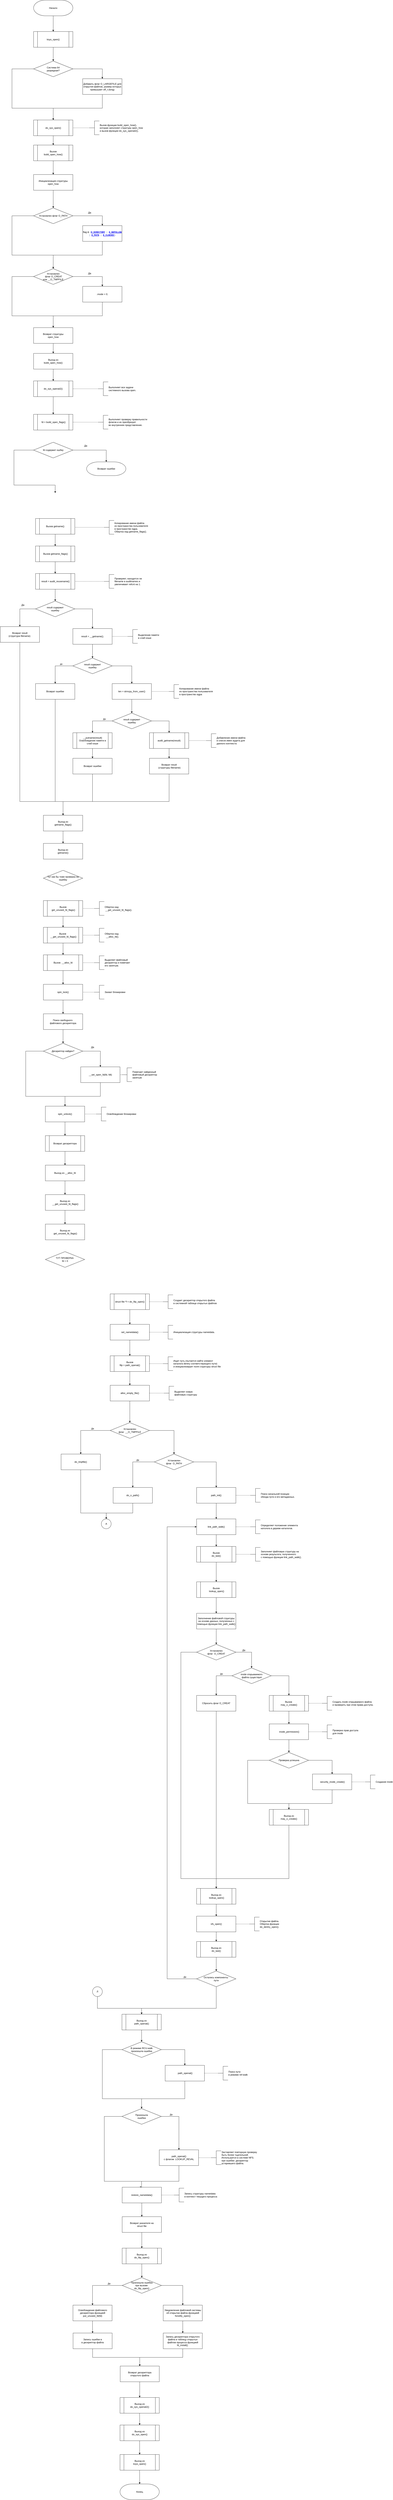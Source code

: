 <mxfile version="14.6.11" type="device" pages="15"><diagram id="iNOY0sxYisiPbJ2zu5fc" name="Page-1"><mxGraphModel dx="1023" dy="820" grid="1" gridSize="10" guides="1" tooltips="1" connect="1" arrows="1" fold="1" page="1" pageScale="1" pageWidth="827" pageHeight="583" math="0" shadow="0"><root><mxCell id="0"/><mxCell id="1" parent="0"/><mxCell id="zCArtIuldAevQF94_pqu-35" style="edgeStyle=orthogonalEdgeStyle;rounded=0;orthogonalLoop=1;jettySize=auto;html=1;exitX=0.5;exitY=1;exitDx=0;exitDy=0;exitPerimeter=0;" parent="1" source="zCArtIuldAevQF94_pqu-16" target="zCArtIuldAevQF94_pqu-33" edge="1"><mxGeometry relative="1" as="geometry"/></mxCell><mxCell id="zCArtIuldAevQF94_pqu-16" value="Начало" style="strokeWidth=1;html=1;shape=mxgraph.flowchart.terminator;whiteSpace=wrap;" parent="1" vertex="1"><mxGeometry x="180" y="82.5" width="200" height="80" as="geometry"/></mxCell><mxCell id="zCArtIuldAevQF94_pqu-37" style="edgeStyle=orthogonalEdgeStyle;rounded=0;orthogonalLoop=1;jettySize=auto;html=1;exitX=1;exitY=0.5;exitDx=0;exitDy=0;entryX=0.5;entryY=0;entryDx=0;entryDy=0;" parent="1" source="zCArtIuldAevQF94_pqu-17" target="zCArtIuldAevQF94_pqu-32" edge="1"><mxGeometry relative="1" as="geometry"/></mxCell><mxCell id="zCArtIuldAevQF94_pqu-45" style="edgeStyle=orthogonalEdgeStyle;rounded=0;orthogonalLoop=1;jettySize=auto;html=1;exitX=0;exitY=0.5;exitDx=0;exitDy=0;entryX=0.5;entryY=0;entryDx=0;entryDy=0;" parent="1" source="zCArtIuldAevQF94_pqu-17" target="zCArtIuldAevQF94_pqu-34" edge="1"><mxGeometry relative="1" as="geometry"><Array as="points"><mxPoint x="70" y="432.5"/><mxPoint x="70" y="632.5"/><mxPoint x="280" y="632.5"/></Array></mxGeometry></mxCell><mxCell id="zCArtIuldAevQF94_pqu-17" value="Система 64&lt;br&gt;разрядная?" style="rhombus;whiteSpace=wrap;html=1;strokeWidth=1;" parent="1" vertex="1"><mxGeometry x="180" y="392.5" width="200" height="80" as="geometry"/></mxCell><mxCell id="zCArtIuldAevQF94_pqu-22" value="Возврат ошибки" style="strokeWidth=1;html=1;shape=mxgraph.flowchart.terminator;whiteSpace=wrap;" parent="1" vertex="1"><mxGeometry x="449.94" y="2432" width="200" height="70" as="geometry"/></mxCell><mxCell id="zCArtIuldAevQF94_pqu-46" style="edgeStyle=orthogonalEdgeStyle;rounded=0;orthogonalLoop=1;jettySize=auto;html=1;exitX=0.5;exitY=1;exitDx=0;exitDy=0;entryX=0.5;entryY=0;entryDx=0;entryDy=0;" parent="1" source="zCArtIuldAevQF94_pqu-32" target="zCArtIuldAevQF94_pqu-34" edge="1"><mxGeometry relative="1" as="geometry"><Array as="points"><mxPoint x="530" y="632.5"/><mxPoint x="280" y="632.5"/></Array></mxGeometry></mxCell><mxCell id="zCArtIuldAevQF94_pqu-32" value="Добавить флаг&amp;nbsp;O_LARGEFILE для открытия файлов, размер которых превышает off_t (long)" style="rounded=0;whiteSpace=wrap;html=1;strokeWidth=1;" parent="1" vertex="1"><mxGeometry x="430" y="482.5" width="200" height="80" as="geometry"/></mxCell><mxCell id="zCArtIuldAevQF94_pqu-36" style="edgeStyle=orthogonalEdgeStyle;rounded=0;orthogonalLoop=1;jettySize=auto;html=1;exitX=0.5;exitY=1;exitDx=0;exitDy=0;" parent="1" source="zCArtIuldAevQF94_pqu-33" target="zCArtIuldAevQF94_pqu-17" edge="1"><mxGeometry relative="1" as="geometry"/></mxCell><mxCell id="zCArtIuldAevQF94_pqu-33" value="ksys_open()" style="shape=process;whiteSpace=wrap;html=1;backgroundOutline=1;" parent="1" vertex="1"><mxGeometry x="180" y="242.5" width="200" height="80" as="geometry"/></mxCell><mxCell id="zCArtIuldAevQF94_pqu-43" style="edgeStyle=orthogonalEdgeStyle;rounded=0;orthogonalLoop=1;jettySize=auto;html=1;exitX=0.5;exitY=1;exitDx=0;exitDy=0;" parent="1" source="zCArtIuldAevQF94_pqu-34" target="zCArtIuldAevQF94_pqu-41" edge="1"><mxGeometry relative="1" as="geometry"/></mxCell><mxCell id="zCArtIuldAevQF94_pqu-34" value="do_sys_open()" style="shape=process;whiteSpace=wrap;html=1;backgroundOutline=1;" parent="1" vertex="1"><mxGeometry x="180" y="692.5" width="200" height="80" as="geometry"/></mxCell><mxCell id="zCArtIuldAevQF94_pqu-39" style="edgeStyle=orthogonalEdgeStyle;rounded=0;orthogonalLoop=1;jettySize=auto;html=1;exitX=0;exitY=0.5;exitDx=0;exitDy=0;exitPerimeter=0;endArrow=none;endFill=0;dashed=1;entryX=1;entryY=0.5;entryDx=0;entryDy=0;" parent="1" source="zCArtIuldAevQF94_pqu-40" target="zCArtIuldAevQF94_pqu-34" edge="1"><mxGeometry relative="1" as="geometry"><mxPoint x="470" y="715.5" as="targetPoint"/><mxPoint x="587" y="715.5" as="sourcePoint"/></mxGeometry></mxCell><mxCell id="zCArtIuldAevQF94_pqu-40" value="&lt;div&gt;Вызов функции build_open_how(),&amp;nbsp;&amp;nbsp;&lt;/div&gt;&lt;div&gt;которая заполняет структуру open_how&amp;nbsp;&lt;/div&gt;&lt;div&gt;и вызов функции do_sys_openat2().&lt;/div&gt;" style="strokeWidth=1;html=1;shape=mxgraph.flowchart.annotation_2;align=left;labelPosition=right;pointerEvents=1;" parent="1" vertex="1"><mxGeometry x="465" y="697.5" width="50" height="70" as="geometry"/></mxCell><mxCell id="zCArtIuldAevQF94_pqu-54" style="edgeStyle=orthogonalEdgeStyle;rounded=0;orthogonalLoop=1;jettySize=auto;html=1;exitX=0.5;exitY=1;exitDx=0;exitDy=0;" parent="1" source="zCArtIuldAevQF94_pqu-41" target="zCArtIuldAevQF94_pqu-47" edge="1"><mxGeometry relative="1" as="geometry"/></mxCell><mxCell id="zCArtIuldAevQF94_pqu-41" value="Вызов &lt;br&gt;build_open_how()" style="shape=process;whiteSpace=wrap;html=1;backgroundOutline=1;" parent="1" vertex="1"><mxGeometry x="180" y="820" width="200" height="80" as="geometry"/></mxCell><mxCell id="zCArtIuldAevQF94_pqu-65" style="edgeStyle=orthogonalEdgeStyle;rounded=0;orthogonalLoop=1;jettySize=auto;html=1;exitX=0.5;exitY=1;exitDx=0;exitDy=0;" parent="1" source="zCArtIuldAevQF94_pqu-42" target="zCArtIuldAevQF94_pqu-64" edge="1"><mxGeometry relative="1" as="geometry"/></mxCell><mxCell id="zCArtIuldAevQF94_pqu-42" value="&lt;span&gt;Выход из&lt;/span&gt;&lt;br&gt;&lt;span&gt;build_open_how()&lt;/span&gt;" style="shape=process;whiteSpace=wrap;html=1;backgroundOutline=1;size=0;" parent="1" vertex="1"><mxGeometry x="180" y="1880" width="200" height="80" as="geometry"/></mxCell><mxCell id="zCArtIuldAevQF94_pqu-55" style="edgeStyle=orthogonalEdgeStyle;rounded=0;orthogonalLoop=1;jettySize=auto;html=1;exitX=0.5;exitY=1;exitDx=0;exitDy=0;" parent="1" source="zCArtIuldAevQF94_pqu-47" target="zCArtIuldAevQF94_pqu-48" edge="1"><mxGeometry relative="1" as="geometry"/></mxCell><mxCell id="zCArtIuldAevQF94_pqu-47" value="Инициализация структуры open_how" style="rounded=0;whiteSpace=wrap;html=1;strokeWidth=1;" parent="1" vertex="1"><mxGeometry x="180" y="970" width="200" height="80" as="geometry"/></mxCell><mxCell id="zCArtIuldAevQF94_pqu-48" value="Установлен флаг O_PATH" style="rhombus;whiteSpace=wrap;html=1;strokeWidth=1;" parent="1" vertex="1"><mxGeometry x="180" y="1140" width="200" height="80" as="geometry"/></mxCell><mxCell id="zCArtIuldAevQF94_pqu-49" value="flag &amp;amp;&amp;nbsp;&lt;span style=&quot;color: rgb(85 , 119 , 153) ; font-family: &amp;#34;ubuntu mono&amp;#34; , monospace ; font-size: 0.9em&quot;&gt;(&lt;/span&gt;&lt;a href=&quot;https://elixir.bootlin.com/linux/v5.6.3/C/ident/O_DIRECTORY&quot; style=&quot;font-family: &amp;#34;ubuntu mono&amp;#34; , monospace ; font-size: 0.9em ; background: linear-gradient(rgba(0 , 0 , 0 , 0) 10% , rgb(244 , 246 , 255) 10% , rgb(244 , 246 , 255) 90% , rgba(0 , 0 , 0 , 0) 90%) ; box-sizing: inherit ; font-weight: 700 ; border-radius: 0.2em&quot;&gt;O_DIRECTORY&lt;/a&gt;&lt;span style=&quot;color: rgb(85 , 119 , 153) ; font-family: &amp;#34;ubuntu mono&amp;#34; , monospace ; font-size: 0.9em&quot;&gt; | &lt;/span&gt;&lt;a href=&quot;https://elixir.bootlin.com/linux/v5.6.3/C/ident/O_NOFOLLOW&quot; style=&quot;font-family: &amp;#34;ubuntu mono&amp;#34; , monospace ; font-size: 0.9em ; background: linear-gradient(rgba(0 , 0 , 0 , 0) 10% , rgb(244 , 246 , 255) 10% , rgb(244 , 246 , 255) 90% , rgba(0 , 0 , 0 , 0) 90%) ; box-sizing: inherit ; font-weight: 700 ; border-radius: 0.2em&quot;&gt;O_NOFOLLOW&lt;/a&gt;&lt;span style=&quot;color: rgb(85 , 119 , 153) ; font-family: &amp;#34;ubuntu mono&amp;#34; , monospace ; font-size: 0.9em&quot;&gt; | &lt;/span&gt;&lt;a href=&quot;https://elixir.bootlin.com/linux/v5.6.3/C/ident/O_PATH&quot; style=&quot;font-family: &amp;#34;ubuntu mono&amp;#34; , monospace ; font-size: 0.9em ; background: linear-gradient(rgba(0 , 0 , 0 , 0) 10% , rgb(244 , 246 , 255) 10% , rgb(244 , 246 , 255) 90% , rgba(0 , 0 , 0 , 0) 90%) ; box-sizing: inherit ; font-weight: 700 ; border-radius: 0.2em&quot;&gt;O_PATH&lt;/a&gt;&lt;span style=&quot;color: rgb(85 , 119 , 153) ; font-family: &amp;#34;ubuntu mono&amp;#34; , monospace ; font-size: 0.9em&quot;&gt; | &lt;/span&gt;&lt;a href=&quot;https://elixir.bootlin.com/linux/v5.6.3/C/ident/O_CLOEXEC&quot; style=&quot;font-family: &amp;#34;ubuntu mono&amp;#34; , monospace ; font-size: 0.9em ; background: linear-gradient(rgba(0 , 0 , 0 , 0) 10% , rgb(244 , 246 , 255) 10% , rgb(244 , 246 , 255) 90% , rgba(0 , 0 , 0 , 0) 90%) ; box-sizing: inherit ; font-weight: 700 ; border-radius: 0.2em&quot;&gt;O_CLOEXEC&lt;/a&gt;&lt;span style=&quot;color: rgb(85 , 119 , 153) ; font-family: &amp;#34;ubuntu mono&amp;#34; , monospace ; font-size: 0.9em&quot;&gt;)&lt;/span&gt;" style="rounded=0;whiteSpace=wrap;html=1;strokeWidth=1;" parent="1" vertex="1"><mxGeometry x="430" y="1230" width="200" height="80" as="geometry"/></mxCell><mxCell id="zCArtIuldAevQF94_pqu-50" style="edgeStyle=orthogonalEdgeStyle;rounded=0;orthogonalLoop=1;jettySize=auto;html=1;exitX=1;exitY=0.5;exitDx=0;exitDy=0;entryX=0.5;entryY=0;entryDx=0;entryDy=0;" parent="1" source="zCArtIuldAevQF94_pqu-48" target="zCArtIuldAevQF94_pqu-49" edge="1"><mxGeometry relative="1" as="geometry"/></mxCell><mxCell id="zCArtIuldAevQF94_pqu-51" style="edgeStyle=orthogonalEdgeStyle;rounded=0;orthogonalLoop=1;jettySize=auto;html=1;exitX=0.5;exitY=1;exitDx=0;exitDy=0;entryX=0.5;entryY=0;entryDx=0;entryDy=0;" parent="1" source="zCArtIuldAevQF94_pqu-49" target="zCArtIuldAevQF94_pqu-56" edge="1"><mxGeometry relative="1" as="geometry"><mxPoint x="280" y="1440" as="targetPoint"/><Array as="points"><mxPoint x="530" y="1380"/><mxPoint x="280" y="1380"/></Array></mxGeometry></mxCell><mxCell id="zCArtIuldAevQF94_pqu-52" style="edgeStyle=orthogonalEdgeStyle;rounded=0;orthogonalLoop=1;jettySize=auto;html=1;exitX=0;exitY=0.5;exitDx=0;exitDy=0;entryX=0.5;entryY=0;entryDx=0;entryDy=0;" parent="1" source="zCArtIuldAevQF94_pqu-48" target="zCArtIuldAevQF94_pqu-56" edge="1"><mxGeometry relative="1" as="geometry"><mxPoint x="280" y="1440" as="targetPoint"/><Array as="points"><mxPoint x="70" y="1180"/><mxPoint x="70" y="1380"/><mxPoint x="280" y="1380"/></Array></mxGeometry></mxCell><mxCell id="zCArtIuldAevQF94_pqu-53" value="Да" style="text;html=1;align=center;verticalAlign=middle;resizable=0;points=[];autosize=1;strokeColor=none;" parent="1" vertex="1"><mxGeometry x="449.94" y="1154" width="30" height="20" as="geometry"/></mxCell><mxCell id="zCArtIuldAevQF94_pqu-56" value="Установлен&lt;br&gt;&amp;nbsp;флаг O_CREAT &lt;br&gt;или __O_TMPFILE" style="rhombus;whiteSpace=wrap;html=1;strokeWidth=1;" parent="1" vertex="1"><mxGeometry x="180" y="1449" width="200" height="80" as="geometry"/></mxCell><mxCell id="zCArtIuldAevQF94_pqu-57" value=".mode = 0;" style="rounded=0;whiteSpace=wrap;html=1;strokeWidth=1;" parent="1" vertex="1"><mxGeometry x="430" y="1539" width="200" height="80" as="geometry"/></mxCell><mxCell id="zCArtIuldAevQF94_pqu-58" style="edgeStyle=orthogonalEdgeStyle;rounded=0;orthogonalLoop=1;jettySize=auto;html=1;exitX=1;exitY=0.5;exitDx=0;exitDy=0;entryX=0.5;entryY=0;entryDx=0;entryDy=0;" parent="1" source="zCArtIuldAevQF94_pqu-56" target="zCArtIuldAevQF94_pqu-57" edge="1"><mxGeometry relative="1" as="geometry"/></mxCell><mxCell id="zCArtIuldAevQF94_pqu-59" style="edgeStyle=orthogonalEdgeStyle;rounded=0;orthogonalLoop=1;jettySize=auto;html=1;exitX=0.5;exitY=1;exitDx=0;exitDy=0;entryX=0.5;entryY=0;entryDx=0;entryDy=0;" parent="1" source="zCArtIuldAevQF94_pqu-57" target="zCArtIuldAevQF94_pqu-62" edge="1"><mxGeometry relative="1" as="geometry"><mxPoint x="280" y="1749" as="targetPoint"/><Array as="points"><mxPoint x="530" y="1689"/><mxPoint x="280" y="1689"/></Array></mxGeometry></mxCell><mxCell id="zCArtIuldAevQF94_pqu-60" style="edgeStyle=orthogonalEdgeStyle;rounded=0;orthogonalLoop=1;jettySize=auto;html=1;exitX=0;exitY=0.5;exitDx=0;exitDy=0;entryX=0.5;entryY=0;entryDx=0;entryDy=0;" parent="1" source="zCArtIuldAevQF94_pqu-56" target="zCArtIuldAevQF94_pqu-62" edge="1"><mxGeometry relative="1" as="geometry"><mxPoint x="280" y="1749" as="targetPoint"/><Array as="points"><mxPoint x="70" y="1489"/><mxPoint x="70" y="1689"/><mxPoint x="280" y="1689"/></Array></mxGeometry></mxCell><mxCell id="zCArtIuldAevQF94_pqu-61" value="Да" style="text;html=1;align=center;verticalAlign=middle;resizable=0;points=[];autosize=1;strokeColor=none;" parent="1" vertex="1"><mxGeometry x="449.94" y="1463" width="30" height="20" as="geometry"/></mxCell><mxCell id="zCArtIuldAevQF94_pqu-63" style="edgeStyle=orthogonalEdgeStyle;rounded=0;orthogonalLoop=1;jettySize=auto;html=1;exitX=0.5;exitY=1;exitDx=0;exitDy=0;" parent="1" source="zCArtIuldAevQF94_pqu-62" target="zCArtIuldAevQF94_pqu-42" edge="1"><mxGeometry relative="1" as="geometry"/></mxCell><mxCell id="zCArtIuldAevQF94_pqu-62" value="Возврат структуры &lt;br&gt;open_how" style="rounded=0;whiteSpace=wrap;html=1;strokeWidth=1;" parent="1" vertex="1"><mxGeometry x="180" y="1749" width="200" height="80" as="geometry"/></mxCell><mxCell id="zCArtIuldAevQF94_pqu-71" style="edgeStyle=orthogonalEdgeStyle;rounded=0;orthogonalLoop=1;jettySize=auto;html=1;exitX=0.5;exitY=1;exitDx=0;exitDy=0;entryX=0.5;entryY=0;entryDx=0;entryDy=0;" parent="1" source="zCArtIuldAevQF94_pqu-64" target="zCArtIuldAevQF94_pqu-68" edge="1"><mxGeometry relative="1" as="geometry"/></mxCell><mxCell id="zCArtIuldAevQF94_pqu-64" value="do_sys_openat2()" style="shape=process;whiteSpace=wrap;html=1;backgroundOutline=1;" parent="1" vertex="1"><mxGeometry x="180" y="2020" width="200" height="80" as="geometry"/></mxCell><mxCell id="zCArtIuldAevQF94_pqu-66" style="edgeStyle=orthogonalEdgeStyle;rounded=0;orthogonalLoop=1;jettySize=auto;html=1;exitX=0;exitY=0.5;exitDx=0;exitDy=0;exitPerimeter=0;endArrow=none;endFill=0;dashed=1;entryX=1;entryY=0.5;entryDx=0;entryDy=0;" parent="1" source="zCArtIuldAevQF94_pqu-67" target="zCArtIuldAevQF94_pqu-64" edge="1"><mxGeometry relative="1" as="geometry"><mxPoint x="400" y="2060" as="targetPoint"/><mxPoint x="587" y="2043" as="sourcePoint"/></mxGeometry></mxCell><mxCell id="zCArtIuldAevQF94_pqu-67" value="Выполняет все задачи &lt;br&gt;системного вызова open." style="strokeWidth=1;html=1;shape=mxgraph.flowchart.annotation_2;align=left;labelPosition=right;pointerEvents=1;" parent="1" vertex="1"><mxGeometry x="510" y="2025" width="50" height="70" as="geometry"/></mxCell><mxCell id="zCArtIuldAevQF94_pqu-68" value="&amp;nbsp;fd = build_open_flags()" style="shape=process;whiteSpace=wrap;html=1;backgroundOutline=1;" parent="1" vertex="1"><mxGeometry x="180" y="2190" width="200" height="80" as="geometry"/></mxCell><mxCell id="zCArtIuldAevQF94_pqu-69" value="Выполняет проверку правильности &lt;br&gt;флагов и их преобразует&lt;br&gt;во внутреннее представление." style="strokeWidth=1;html=1;shape=mxgraph.flowchart.annotation_2;align=left;labelPosition=right;pointerEvents=1;" parent="1" vertex="1"><mxGeometry x="510" y="2195" width="50" height="70" as="geometry"/></mxCell><mxCell id="zCArtIuldAevQF94_pqu-70" style="edgeStyle=orthogonalEdgeStyle;rounded=0;orthogonalLoop=1;jettySize=auto;html=1;exitX=0;exitY=0.5;exitDx=0;exitDy=0;exitPerimeter=0;endArrow=none;endFill=0;dashed=1;entryX=1;entryY=0.5;entryDx=0;entryDy=0;" parent="1" source="zCArtIuldAevQF94_pqu-69" target="zCArtIuldAevQF94_pqu-68" edge="1"><mxGeometry relative="1" as="geometry"><mxPoint x="420" y="2240" as="targetPoint"/><mxPoint x="587" y="2213" as="sourcePoint"/></mxGeometry></mxCell><mxCell id="zCArtIuldAevQF94_pqu-79" style="edgeStyle=orthogonalEdgeStyle;rounded=0;orthogonalLoop=1;jettySize=auto;html=1;exitX=1;exitY=0.5;exitDx=0;exitDy=0;entryX=0.5;entryY=0;entryDx=0;entryDy=0;entryPerimeter=0;" parent="1" source="zCArtIuldAevQF94_pqu-72" target="zCArtIuldAevQF94_pqu-22" edge="1"><mxGeometry relative="1" as="geometry"/></mxCell><mxCell id="zCArtIuldAevQF94_pqu-81" style="edgeStyle=orthogonalEdgeStyle;rounded=0;orthogonalLoop=1;jettySize=auto;html=1;exitX=0;exitY=0.5;exitDx=0;exitDy=0;entryX=0.5;entryY=0;entryDx=0;entryDy=0;" parent="1" source="zCArtIuldAevQF94_pqu-72" edge="1"><mxGeometry relative="1" as="geometry"><mxPoint x="290" y="2590" as="targetPoint"/><Array as="points"><mxPoint x="80" y="2372"/><mxPoint x="80" y="2550"/><mxPoint x="290" y="2550"/></Array></mxGeometry></mxCell><mxCell id="zCArtIuldAevQF94_pqu-72" value="fd содержит ошбку" style="rhombus;whiteSpace=wrap;html=1;strokeWidth=1;" parent="1" vertex="1"><mxGeometry x="180" y="2332" width="200" height="80" as="geometry"/></mxCell><mxCell id="zCArtIuldAevQF94_pqu-80" value="Да" style="text;html=1;align=center;verticalAlign=middle;resizable=0;points=[];autosize=1;strokeColor=none;" parent="1" vertex="1"><mxGeometry x="430" y="2340" width="30" height="20" as="geometry"/></mxCell><mxCell id="zCArtIuldAevQF94_pqu-86" style="edgeStyle=orthogonalEdgeStyle;rounded=0;orthogonalLoop=1;jettySize=auto;html=1;exitX=0.5;exitY=1;exitDx=0;exitDy=0;entryX=0.5;entryY=0;entryDx=0;entryDy=0;" parent="1" source="zCArtIuldAevQF94_pqu-82" target="zCArtIuldAevQF94_pqu-85" edge="1"><mxGeometry relative="1" as="geometry"/></mxCell><mxCell id="zCArtIuldAevQF94_pqu-82" value="Вызов&amp;nbsp;getname()" style="shape=process;whiteSpace=wrap;html=1;backgroundOutline=1;" parent="1" vertex="1"><mxGeometry x="190" y="2720" width="200" height="80" as="geometry"/></mxCell><mxCell id="zCArtIuldAevQF94_pqu-83" value="Копирование имени файла&lt;br&gt;из пространства пользователя&lt;br&gt;в пространство ядра.&amp;nbsp;&lt;br&gt;Обертка над getname_flags()." style="strokeWidth=1;html=1;shape=mxgraph.flowchart.annotation_2;align=left;labelPosition=right;pointerEvents=1;" parent="1" vertex="1"><mxGeometry x="540" y="2730" width="50" height="70" as="geometry"/></mxCell><mxCell id="zCArtIuldAevQF94_pqu-84" style="edgeStyle=orthogonalEdgeStyle;rounded=0;orthogonalLoop=1;jettySize=auto;html=1;exitX=0;exitY=0.5;exitDx=0;exitDy=0;exitPerimeter=0;endArrow=none;endFill=0;dashed=1;entryX=0.999;entryY=0.563;entryDx=0;entryDy=0;entryPerimeter=0;" parent="1" source="zCArtIuldAevQF94_pqu-83" target="zCArtIuldAevQF94_pqu-82" edge="1"><mxGeometry relative="1" as="geometry"><mxPoint x="410.0" y="2765" as="targetPoint"/><mxPoint x="617" y="2748" as="sourcePoint"/></mxGeometry></mxCell><mxCell id="zCArtIuldAevQF94_pqu-90" style="edgeStyle=orthogonalEdgeStyle;rounded=0;orthogonalLoop=1;jettySize=auto;html=1;exitX=0.5;exitY=1;exitDx=0;exitDy=0;" parent="1" source="zCArtIuldAevQF94_pqu-85" target="zCArtIuldAevQF94_pqu-89" edge="1"><mxGeometry relative="1" as="geometry"/></mxCell><mxCell id="zCArtIuldAevQF94_pqu-85" value="&amp;nbsp;Вызов getname_flags()" style="shape=process;whiteSpace=wrap;html=1;backgroundOutline=1;" parent="1" vertex="1"><mxGeometry x="190" y="2860" width="200" height="80" as="geometry"/></mxCell><mxCell id="zCArtIuldAevQF94_pqu-87" value="Проверяет, находится ли&lt;br&gt;filename в auditnames и &lt;br&gt;увеличивает refcnt на 1." style="strokeWidth=1;html=1;shape=mxgraph.flowchart.annotation_2;align=left;labelPosition=right;pointerEvents=1;" parent="1" vertex="1"><mxGeometry x="540" y="3005" width="50" height="70" as="geometry"/></mxCell><mxCell id="zCArtIuldAevQF94_pqu-88" style="edgeStyle=orthogonalEdgeStyle;rounded=0;orthogonalLoop=1;jettySize=auto;html=1;exitX=0;exitY=0.5;exitDx=0;exitDy=0;exitPerimeter=0;endArrow=none;endFill=0;dashed=1;entryX=1;entryY=0.5;entryDx=0;entryDy=0;" parent="1" source="zCArtIuldAevQF94_pqu-87" target="zCArtIuldAevQF94_pqu-89" edge="1"><mxGeometry relative="1" as="geometry"><mxPoint x="420.0" y="2920" as="targetPoint"/><mxPoint x="627" y="2903" as="sourcePoint"/></mxGeometry></mxCell><mxCell id="zCArtIuldAevQF94_pqu-131" style="edgeStyle=orthogonalEdgeStyle;rounded=0;orthogonalLoop=1;jettySize=auto;html=1;exitX=0.5;exitY=1;exitDx=0;exitDy=0;entryX=0.5;entryY=0;entryDx=0;entryDy=0;" parent="1" source="zCArtIuldAevQF94_pqu-89" target="zCArtIuldAevQF94_pqu-91" edge="1"><mxGeometry relative="1" as="geometry"/></mxCell><mxCell id="zCArtIuldAevQF94_pqu-89" value="&amp;nbsp;result = audit_reusename()" style="shape=process;whiteSpace=wrap;html=1;backgroundOutline=1;" parent="1" vertex="1"><mxGeometry x="190" y="3000" width="200" height="80" as="geometry"/></mxCell><mxCell id="zCArtIuldAevQF94_pqu-101" style="edgeStyle=orthogonalEdgeStyle;rounded=0;orthogonalLoop=1;jettySize=auto;html=1;exitX=0;exitY=0.5;exitDx=0;exitDy=0;entryX=0.5;entryY=0;entryDx=0;entryDy=0;" parent="1" source="zCArtIuldAevQF94_pqu-91" target="zCArtIuldAevQF94_pqu-92" edge="1"><mxGeometry relative="1" as="geometry"/></mxCell><mxCell id="zCArtIuldAevQF94_pqu-102" style="edgeStyle=orthogonalEdgeStyle;rounded=0;orthogonalLoop=1;jettySize=auto;html=1;exitX=1;exitY=0.5;exitDx=0;exitDy=0;entryX=0.5;entryY=0;entryDx=0;entryDy=0;" parent="1" source="zCArtIuldAevQF94_pqu-91" target="zCArtIuldAevQF94_pqu-97" edge="1"><mxGeometry relative="1" as="geometry"/></mxCell><mxCell id="zCArtIuldAevQF94_pqu-91" value="result содержит&lt;br&gt;ошибку" style="rhombus;whiteSpace=wrap;html=1;strokeWidth=1;" parent="1" vertex="1"><mxGeometry x="190" y="3140" width="200" height="80" as="geometry"/></mxCell><mxCell id="zCArtIuldAevQF94_pqu-138" style="edgeStyle=orthogonalEdgeStyle;rounded=0;orthogonalLoop=1;jettySize=auto;html=1;exitX=0.5;exitY=1;exitDx=0;exitDy=0;entryX=0.5;entryY=0;entryDx=0;entryDy=0;" parent="1" source="zCArtIuldAevQF94_pqu-92" target="zCArtIuldAevQF94_pqu-133" edge="1"><mxGeometry relative="1" as="geometry"><Array as="points"><mxPoint x="110" y="4160"/><mxPoint x="330" y="4160"/></Array></mxGeometry></mxCell><mxCell id="zCArtIuldAevQF94_pqu-92" value="Возврат&amp;nbsp;result &lt;br&gt;(структура filename)&amp;nbsp;" style="rounded=0;whiteSpace=wrap;html=1;strokeWidth=1;" parent="1" vertex="1"><mxGeometry x="10" y="3270" width="200" height="80" as="geometry"/></mxCell><mxCell id="zCArtIuldAevQF94_pqu-94" value="Да" style="text;html=1;align=center;verticalAlign=middle;resizable=0;points=[];autosize=1;strokeColor=none;" parent="1" vertex="1"><mxGeometry x="110" y="3150" width="30" height="20" as="geometry"/></mxCell><mxCell id="zCArtIuldAevQF94_pqu-106" style="edgeStyle=orthogonalEdgeStyle;rounded=0;orthogonalLoop=1;jettySize=auto;html=1;exitX=0.5;exitY=1;exitDx=0;exitDy=0;entryX=0.5;entryY=0;entryDx=0;entryDy=0;" parent="1" source="zCArtIuldAevQF94_pqu-97" target="zCArtIuldAevQF94_pqu-105" edge="1"><mxGeometry relative="1" as="geometry"/></mxCell><mxCell id="zCArtIuldAevQF94_pqu-97" value="result = __getname();" style="rounded=0;whiteSpace=wrap;html=1;strokeWidth=1;" parent="1" vertex="1"><mxGeometry x="380" y="3280" width="200" height="80" as="geometry"/></mxCell><mxCell id="zCArtIuldAevQF94_pqu-103" value="Выделение памяти &lt;br&gt;в слаб кэше&amp;nbsp;" style="strokeWidth=1;html=1;shape=mxgraph.flowchart.annotation_2;align=left;labelPosition=right;pointerEvents=1;" parent="1" vertex="1"><mxGeometry x="660" y="3285" width="50" height="70" as="geometry"/></mxCell><mxCell id="zCArtIuldAevQF94_pqu-104" style="edgeStyle=orthogonalEdgeStyle;rounded=0;orthogonalLoop=1;jettySize=auto;html=1;exitX=0;exitY=0.5;exitDx=0;exitDy=0;exitPerimeter=0;endArrow=none;endFill=0;dashed=1;entryX=1;entryY=0.5;entryDx=0;entryDy=0;" parent="1" source="zCArtIuldAevQF94_pqu-103" target="zCArtIuldAevQF94_pqu-97" edge="1"><mxGeometry relative="1" as="geometry"><mxPoint x="630" y="3320" as="targetPoint"/><mxPoint x="817" y="3183" as="sourcePoint"/></mxGeometry></mxCell><mxCell id="zCArtIuldAevQF94_pqu-108" style="edgeStyle=orthogonalEdgeStyle;rounded=0;orthogonalLoop=1;jettySize=auto;html=1;exitX=0;exitY=0.5;exitDx=0;exitDy=0;entryX=0.5;entryY=0;entryDx=0;entryDy=0;" parent="1" source="zCArtIuldAevQF94_pqu-105" target="zCArtIuldAevQF94_pqu-107" edge="1"><mxGeometry relative="1" as="geometry"/></mxCell><mxCell id="zCArtIuldAevQF94_pqu-109" value="да&lt;br&gt;" style="edgeLabel;html=1;align=center;verticalAlign=middle;resizable=0;points=[];" parent="zCArtIuldAevQF94_pqu-108" vertex="1" connectable="0"><mxGeometry x="-0.28" y="-3" relative="1" as="geometry"><mxPoint x="5" y="-7" as="offset"/></mxGeometry></mxCell><mxCell id="zCArtIuldAevQF94_pqu-111" style="edgeStyle=orthogonalEdgeStyle;rounded=0;orthogonalLoop=1;jettySize=auto;html=1;exitX=1;exitY=0.5;exitDx=0;exitDy=0;entryX=0.5;entryY=0;entryDx=0;entryDy=0;" parent="1" source="zCArtIuldAevQF94_pqu-105" target="zCArtIuldAevQF94_pqu-110" edge="1"><mxGeometry relative="1" as="geometry"/></mxCell><mxCell id="zCArtIuldAevQF94_pqu-105" value="result содержит&lt;br&gt;ошибку" style="rhombus;whiteSpace=wrap;html=1;strokeWidth=1;" parent="1" vertex="1"><mxGeometry x="380" y="3430" width="200" height="80" as="geometry"/></mxCell><mxCell id="zCArtIuldAevQF94_pqu-140" style="edgeStyle=orthogonalEdgeStyle;rounded=0;orthogonalLoop=1;jettySize=auto;html=1;exitX=0.5;exitY=1;exitDx=0;exitDy=0;entryX=0.5;entryY=0;entryDx=0;entryDy=0;" parent="1" source="zCArtIuldAevQF94_pqu-107" target="zCArtIuldAevQF94_pqu-133" edge="1"><mxGeometry relative="1" as="geometry"><Array as="points"><mxPoint x="290" y="4160"/><mxPoint x="330" y="4160"/></Array></mxGeometry></mxCell><mxCell id="zCArtIuldAevQF94_pqu-107" value="Возврат ошибки" style="rounded=0;whiteSpace=wrap;html=1;strokeWidth=1;" parent="1" vertex="1"><mxGeometry x="190" y="3560" width="200" height="80" as="geometry"/></mxCell><mxCell id="zCArtIuldAevQF94_pqu-118" style="edgeStyle=orthogonalEdgeStyle;rounded=0;orthogonalLoop=1;jettySize=auto;html=1;exitX=0.5;exitY=1;exitDx=0;exitDy=0;entryX=0.5;entryY=0;entryDx=0;entryDy=0;" parent="1" source="zCArtIuldAevQF94_pqu-110" target="zCArtIuldAevQF94_pqu-117" edge="1"><mxGeometry relative="1" as="geometry"/></mxCell><mxCell id="zCArtIuldAevQF94_pqu-110" value="len = strncpy_from_user()" style="rounded=0;whiteSpace=wrap;html=1;strokeWidth=1;" parent="1" vertex="1"><mxGeometry x="580" y="3560" width="200" height="80" as="geometry"/></mxCell><mxCell id="zCArtIuldAevQF94_pqu-112" value="Копирование имени файла&lt;br&gt;из пространства пользователя&lt;br&gt;в пространство ядра" style="strokeWidth=1;html=1;shape=mxgraph.flowchart.annotation_2;align=left;labelPosition=right;pointerEvents=1;" parent="1" vertex="1"><mxGeometry x="870" y="3565" width="50" height="70" as="geometry"/></mxCell><mxCell id="zCArtIuldAevQF94_pqu-116" style="edgeStyle=orthogonalEdgeStyle;rounded=0;orthogonalLoop=1;jettySize=auto;html=1;exitX=0;exitY=0.5;exitDx=0;exitDy=0;exitPerimeter=0;endArrow=none;endFill=0;dashed=1;entryX=1;entryY=0.5;entryDx=0;entryDy=0;" parent="1" source="zCArtIuldAevQF94_pqu-112" target="zCArtIuldAevQF94_pqu-110" edge="1"><mxGeometry relative="1" as="geometry"><mxPoint x="590" y="3330" as="targetPoint"/><mxPoint x="670" y="3330" as="sourcePoint"/></mxGeometry></mxCell><mxCell id="zCArtIuldAevQF94_pqu-122" style="edgeStyle=orthogonalEdgeStyle;rounded=0;orthogonalLoop=1;jettySize=auto;html=1;exitX=0;exitY=0.5;exitDx=0;exitDy=0;entryX=0.5;entryY=0;entryDx=0;entryDy=0;" parent="1" source="zCArtIuldAevQF94_pqu-117" target="zCArtIuldAevQF94_pqu-120" edge="1"><mxGeometry relative="1" as="geometry"/></mxCell><mxCell id="zCArtIuldAevQF94_pqu-124" value="Да" style="edgeLabel;html=1;align=center;verticalAlign=middle;resizable=0;points=[];" parent="zCArtIuldAevQF94_pqu-122" vertex="1" connectable="0"><mxGeometry x="-0.672" y="-3" relative="1" as="geometry"><mxPoint x="-14" y="-7" as="offset"/></mxGeometry></mxCell><mxCell id="zCArtIuldAevQF94_pqu-126" style="edgeStyle=orthogonalEdgeStyle;rounded=0;orthogonalLoop=1;jettySize=auto;html=1;exitX=1;exitY=0.5;exitDx=0;exitDy=0;entryX=0.5;entryY=0;entryDx=0;entryDy=0;" parent="1" source="zCArtIuldAevQF94_pqu-117" target="zCArtIuldAevQF94_pqu-125" edge="1"><mxGeometry relative="1" as="geometry"/></mxCell><mxCell id="zCArtIuldAevQF94_pqu-117" value="result содержит&lt;br&gt;ошибку" style="rhombus;whiteSpace=wrap;html=1;strokeWidth=1;" parent="1" vertex="1"><mxGeometry x="580" y="3710" width="200" height="80" as="geometry"/></mxCell><mxCell id="zCArtIuldAevQF94_pqu-123" style="edgeStyle=orthogonalEdgeStyle;rounded=0;orthogonalLoop=1;jettySize=auto;html=1;exitX=0.5;exitY=1;exitDx=0;exitDy=0;entryX=0.5;entryY=0;entryDx=0;entryDy=0;" parent="1" source="zCArtIuldAevQF94_pqu-120" target="zCArtIuldAevQF94_pqu-121" edge="1"><mxGeometry relative="1" as="geometry"/></mxCell><mxCell id="zCArtIuldAevQF94_pqu-120" value="__putname(result)&lt;br&gt;Освобождение памяти в&lt;br&gt;слаб кэше" style="shape=process;whiteSpace=wrap;html=1;backgroundOutline=1;" parent="1" vertex="1"><mxGeometry x="380" y="3810" width="200" height="80" as="geometry"/></mxCell><mxCell id="zCArtIuldAevQF94_pqu-136" style="edgeStyle=orthogonalEdgeStyle;rounded=0;orthogonalLoop=1;jettySize=auto;html=1;exitX=0.5;exitY=1;exitDx=0;exitDy=0;entryX=0.5;entryY=0;entryDx=0;entryDy=0;" parent="1" source="zCArtIuldAevQF94_pqu-121" target="zCArtIuldAevQF94_pqu-133" edge="1"><mxGeometry relative="1" as="geometry"><Array as="points"><mxPoint x="480" y="4160"/><mxPoint x="330" y="4160"/></Array></mxGeometry></mxCell><mxCell id="zCArtIuldAevQF94_pqu-121" value="Возврат ошибки" style="rounded=0;whiteSpace=wrap;html=1;strokeWidth=1;" parent="1" vertex="1"><mxGeometry x="380" y="3940" width="200" height="80" as="geometry"/></mxCell><mxCell id="zCArtIuldAevQF94_pqu-134" style="edgeStyle=orthogonalEdgeStyle;rounded=0;orthogonalLoop=1;jettySize=auto;html=1;exitX=0.5;exitY=1;exitDx=0;exitDy=0;entryX=0.5;entryY=0;entryDx=0;entryDy=0;" parent="1" source="zCArtIuldAevQF94_pqu-125" target="zCArtIuldAevQF94_pqu-127" edge="1"><mxGeometry relative="1" as="geometry"/></mxCell><mxCell id="zCArtIuldAevQF94_pqu-125" value="audit_getname(result)" style="shape=process;whiteSpace=wrap;html=1;backgroundOutline=1;" parent="1" vertex="1"><mxGeometry x="770" y="3810" width="200" height="80" as="geometry"/></mxCell><mxCell id="zCArtIuldAevQF94_pqu-135" style="edgeStyle=orthogonalEdgeStyle;rounded=0;orthogonalLoop=1;jettySize=auto;html=1;exitX=0.5;exitY=1;exitDx=0;exitDy=0;entryX=0.5;entryY=0;entryDx=0;entryDy=0;" parent="1" source="zCArtIuldAevQF94_pqu-127" target="zCArtIuldAevQF94_pqu-133" edge="1"><mxGeometry relative="1" as="geometry"><Array as="points"><mxPoint x="870" y="4160"/><mxPoint x="330" y="4160"/></Array></mxGeometry></mxCell><mxCell id="zCArtIuldAevQF94_pqu-127" value="Возврат result&lt;br&gt;&amp;nbsp;(структуры filename)" style="rounded=0;whiteSpace=wrap;html=1;strokeWidth=1;" parent="1" vertex="1"><mxGeometry x="770" y="3940" width="200" height="80" as="geometry"/></mxCell><mxCell id="zCArtIuldAevQF94_pqu-129" value="Добавление имени файла&lt;br&gt;в список имен аудита для&lt;br&gt;данного контекста" style="strokeWidth=1;html=1;shape=mxgraph.flowchart.annotation_2;align=left;labelPosition=right;pointerEvents=1;" parent="1" vertex="1"><mxGeometry x="1060" y="3815" width="50" height="70" as="geometry"/></mxCell><mxCell id="zCArtIuldAevQF94_pqu-130" style="edgeStyle=orthogonalEdgeStyle;rounded=0;orthogonalLoop=1;jettySize=auto;html=1;exitX=0;exitY=0.5;exitDx=0;exitDy=0;exitPerimeter=0;endArrow=none;endFill=0;dashed=1;entryX=1;entryY=0.5;entryDx=0;entryDy=0;" parent="1" source="zCArtIuldAevQF94_pqu-129" target="zCArtIuldAevQF94_pqu-125" edge="1"><mxGeometry relative="1" as="geometry"><mxPoint x="1000" y="3855" as="targetPoint"/><mxPoint x="860" y="3585" as="sourcePoint"/></mxGeometry></mxCell><mxCell id="zCArtIuldAevQF94_pqu-142" style="edgeStyle=orthogonalEdgeStyle;rounded=0;orthogonalLoop=1;jettySize=auto;html=1;exitX=0.5;exitY=1;exitDx=0;exitDy=0;" parent="1" source="zCArtIuldAevQF94_pqu-133" target="zCArtIuldAevQF94_pqu-141" edge="1"><mxGeometry relative="1" as="geometry"/></mxCell><mxCell id="zCArtIuldAevQF94_pqu-133" value="&lt;span&gt;Выход из&lt;/span&gt;&lt;br&gt;getname_flags()" style="shape=process;whiteSpace=wrap;html=1;backgroundOutline=1;size=0;" parent="1" vertex="1"><mxGeometry x="230" y="4230" width="200" height="80" as="geometry"/></mxCell><mxCell id="zCArtIuldAevQF94_pqu-141" value="&lt;span&gt;Выход из&lt;/span&gt;&lt;br&gt;getname()" style="shape=process;whiteSpace=wrap;html=1;backgroundOutline=1;size=0;" parent="1" vertex="1"><mxGeometry x="230" y="4373" width="200" height="80" as="geometry"/></mxCell><mxCell id="zCArtIuldAevQF94_pqu-143" value="Тут как бы тоже проверка на ошибку" style="rhombus;whiteSpace=wrap;html=1;strokeWidth=1;" parent="1" vertex="1"><mxGeometry x="230" y="4510" width="200" height="80" as="geometry"/></mxCell><mxCell id="zCArtIuldAevQF94_pqu-152" style="edgeStyle=orthogonalEdgeStyle;rounded=0;orthogonalLoop=1;jettySize=auto;html=1;exitX=0.5;exitY=1;exitDx=0;exitDy=0;entryX=0.5;entryY=0;entryDx=0;entryDy=0;" parent="1" source="zCArtIuldAevQF94_pqu-144" target="zCArtIuldAevQF94_pqu-151" edge="1"><mxGeometry relative="1" as="geometry"/></mxCell><mxCell id="zCArtIuldAevQF94_pqu-144" value="Вызов&lt;br&gt;&amp;nbsp;get_unused_fd_flags()" style="shape=process;whiteSpace=wrap;html=1;backgroundOutline=1;" parent="1" vertex="1"><mxGeometry x="230" y="4664" width="200" height="80" as="geometry"/></mxCell><mxCell id="zCArtIuldAevQF94_pqu-145" value="Обертка над&lt;br&gt;&amp;nbsp;__get_unused_fd_flags()." style="strokeWidth=1;html=1;shape=mxgraph.flowchart.annotation_2;align=left;labelPosition=right;pointerEvents=1;" parent="1" vertex="1"><mxGeometry x="490" y="4669" width="50" height="70" as="geometry"/></mxCell><mxCell id="zCArtIuldAevQF94_pqu-150" style="edgeStyle=orthogonalEdgeStyle;rounded=0;orthogonalLoop=1;jettySize=auto;html=1;endArrow=none;endFill=0;dashed=1;entryX=1;entryY=0.5;entryDx=0;entryDy=0;exitX=0;exitY=0.5;exitDx=0;exitDy=0;exitPerimeter=0;" parent="1" source="zCArtIuldAevQF94_pqu-145" target="zCArtIuldAevQF94_pqu-144" edge="1"><mxGeometry relative="1" as="geometry"><mxPoint x="980" y="3860" as="targetPoint"/><mxPoint x="530" y="4270" as="sourcePoint"/></mxGeometry></mxCell><mxCell id="zCArtIuldAevQF94_pqu-156" style="edgeStyle=orthogonalEdgeStyle;rounded=0;orthogonalLoop=1;jettySize=auto;html=1;exitX=0.5;exitY=1;exitDx=0;exitDy=0;entryX=0.5;entryY=0;entryDx=0;entryDy=0;" parent="1" source="zCArtIuldAevQF94_pqu-151" target="zCArtIuldAevQF94_pqu-153" edge="1"><mxGeometry relative="1" as="geometry"/></mxCell><mxCell id="zCArtIuldAevQF94_pqu-151" value="Вызов&amp;nbsp;&lt;br&gt;&amp;nbsp;__get_unused_fd_flags()" style="shape=process;whiteSpace=wrap;html=1;backgroundOutline=1;" parent="1" vertex="1"><mxGeometry x="230" y="4800" width="200" height="80" as="geometry"/></mxCell><mxCell id="zCArtIuldAevQF94_pqu-169" style="edgeStyle=orthogonalEdgeStyle;rounded=0;orthogonalLoop=1;jettySize=auto;html=1;exitX=0.5;exitY=1;exitDx=0;exitDy=0;entryX=0.5;entryY=0;entryDx=0;entryDy=0;" parent="1" source="zCArtIuldAevQF94_pqu-153" target="zCArtIuldAevQF94_pqu-162" edge="1"><mxGeometry relative="1" as="geometry"/></mxCell><mxCell id="zCArtIuldAevQF94_pqu-153" value="Вызов&amp;nbsp;&amp;nbsp;__alloc_fd" style="shape=process;whiteSpace=wrap;html=1;backgroundOutline=1;" parent="1" vertex="1"><mxGeometry x="230" y="4940" width="200" height="80" as="geometry"/></mxCell><mxCell id="zCArtIuldAevQF94_pqu-154" value="Обертка над&lt;br&gt;&amp;nbsp;&amp;nbsp;__alloc_fd()." style="strokeWidth=1;html=1;shape=mxgraph.flowchart.annotation_2;align=left;labelPosition=right;pointerEvents=1;" parent="1" vertex="1"><mxGeometry x="490" y="4805" width="50" height="70" as="geometry"/></mxCell><mxCell id="zCArtIuldAevQF94_pqu-155" style="edgeStyle=orthogonalEdgeStyle;rounded=0;orthogonalLoop=1;jettySize=auto;html=1;endArrow=none;endFill=0;dashed=1;entryX=1;entryY=0.5;entryDx=0;entryDy=0;exitX=0;exitY=0.5;exitDx=0;exitDy=0;exitPerimeter=0;" parent="1" source="zCArtIuldAevQF94_pqu-154" target="zCArtIuldAevQF94_pqu-151" edge="1"><mxGeometry relative="1" as="geometry"><mxPoint x="440" y="4840" as="targetPoint"/><mxPoint x="540" y="4406" as="sourcePoint"/></mxGeometry></mxCell><mxCell id="zCArtIuldAevQF94_pqu-159" value="Выделяет файловый&amp;nbsp;&lt;br&gt;дескриптор и помечает&lt;br&gt;его занятым.&lt;br&gt;" style="strokeWidth=1;html=1;shape=mxgraph.flowchart.annotation_2;align=left;labelPosition=right;pointerEvents=1;" parent="1" vertex="1"><mxGeometry x="490" y="4945" width="50" height="70" as="geometry"/></mxCell><mxCell id="zCArtIuldAevQF94_pqu-160" style="edgeStyle=orthogonalEdgeStyle;rounded=0;orthogonalLoop=1;jettySize=auto;html=1;endArrow=none;endFill=0;dashed=1;entryX=1;entryY=0.5;entryDx=0;entryDy=0;exitX=0;exitY=0.5;exitDx=0;exitDy=0;exitPerimeter=0;" parent="1" source="zCArtIuldAevQF94_pqu-159" target="zCArtIuldAevQF94_pqu-153" edge="1"><mxGeometry relative="1" as="geometry"><mxPoint x="430" y="4980" as="targetPoint"/><mxPoint x="540" y="4546" as="sourcePoint"/></mxGeometry></mxCell><mxCell id="zCArtIuldAevQF94_pqu-168" style="edgeStyle=orthogonalEdgeStyle;rounded=0;orthogonalLoop=1;jettySize=auto;html=1;exitX=0.5;exitY=1;exitDx=0;exitDy=0;entryX=0.5;entryY=0;entryDx=0;entryDy=0;" parent="1" source="zCArtIuldAevQF94_pqu-162" target="zCArtIuldAevQF94_pqu-167" edge="1"><mxGeometry relative="1" as="geometry"/></mxCell><mxCell id="zCArtIuldAevQF94_pqu-162" value="spin_lock()" style="rounded=0;whiteSpace=wrap;html=1;strokeWidth=1;" parent="1" vertex="1"><mxGeometry x="230" y="5090" width="200" height="80" as="geometry"/></mxCell><mxCell id="zCArtIuldAevQF94_pqu-165" style="edgeStyle=orthogonalEdgeStyle;rounded=0;orthogonalLoop=1;jettySize=auto;html=1;endArrow=none;endFill=0;dashed=1;exitX=0;exitY=0.5;exitDx=0;exitDy=0;exitPerimeter=0;" parent="1" source="zCArtIuldAevQF94_pqu-166" target="zCArtIuldAevQF94_pqu-162" edge="1"><mxGeometry relative="1" as="geometry"><mxPoint x="430" y="5130" as="targetPoint"/><mxPoint x="540" y="4696" as="sourcePoint"/></mxGeometry></mxCell><mxCell id="zCArtIuldAevQF94_pqu-166" value="Захват блокировки" style="strokeWidth=1;html=1;shape=mxgraph.flowchart.annotation_2;align=left;labelPosition=right;pointerEvents=1;" parent="1" vertex="1"><mxGeometry x="490" y="5095" width="50" height="70" as="geometry"/></mxCell><mxCell id="zCArtIuldAevQF94_pqu-171" style="edgeStyle=orthogonalEdgeStyle;rounded=0;orthogonalLoop=1;jettySize=auto;html=1;exitX=0.5;exitY=1;exitDx=0;exitDy=0;entryX=0.5;entryY=0;entryDx=0;entryDy=0;" parent="1" source="zCArtIuldAevQF94_pqu-167" target="zCArtIuldAevQF94_pqu-170" edge="1"><mxGeometry relative="1" as="geometry"/></mxCell><mxCell id="zCArtIuldAevQF94_pqu-167" value="Поиск свободного&amp;nbsp;&lt;br&gt;файлового дескриптора" style="rounded=0;whiteSpace=wrap;html=1;strokeWidth=1;" parent="1" vertex="1"><mxGeometry x="230" y="5240" width="200" height="80" as="geometry"/></mxCell><mxCell id="zCArtIuldAevQF94_pqu-175" style="edgeStyle=orthogonalEdgeStyle;rounded=0;orthogonalLoop=1;jettySize=auto;html=1;exitX=1;exitY=0.5;exitDx=0;exitDy=0;entryX=0.5;entryY=0;entryDx=0;entryDy=0;" parent="1" source="zCArtIuldAevQF94_pqu-170" target="zCArtIuldAevQF94_pqu-172" edge="1"><mxGeometry relative="1" as="geometry"/></mxCell><mxCell id="zCArtIuldAevQF94_pqu-178" style="edgeStyle=orthogonalEdgeStyle;rounded=0;orthogonalLoop=1;jettySize=auto;html=1;exitX=0;exitY=0.5;exitDx=0;exitDy=0;entryX=0.5;entryY=0;entryDx=0;entryDy=0;" parent="1" source="zCArtIuldAevQF94_pqu-170" target="zCArtIuldAevQF94_pqu-177" edge="1"><mxGeometry relative="1" as="geometry"><Array as="points"><mxPoint x="140" y="5430"/><mxPoint x="140" y="5660"/><mxPoint x="340" y="5660"/></Array></mxGeometry></mxCell><mxCell id="zCArtIuldAevQF94_pqu-170" value="Дескриптор найден?" style="rhombus;whiteSpace=wrap;html=1;strokeWidth=1;" parent="1" vertex="1"><mxGeometry x="230" y="5390" width="200" height="80" as="geometry"/></mxCell><mxCell id="zCArtIuldAevQF94_pqu-179" style="edgeStyle=orthogonalEdgeStyle;rounded=0;orthogonalLoop=1;jettySize=auto;html=1;exitX=0.5;exitY=1;exitDx=0;exitDy=0;entryX=0.5;entryY=0;entryDx=0;entryDy=0;" parent="1" source="zCArtIuldAevQF94_pqu-172" target="zCArtIuldAevQF94_pqu-177" edge="1"><mxGeometry relative="1" as="geometry"><Array as="points"><mxPoint x="520" y="5660"/><mxPoint x="340" y="5660"/></Array></mxGeometry></mxCell><mxCell id="zCArtIuldAevQF94_pqu-172" value="__set_open_fd(fd, fdt)" style="rounded=0;whiteSpace=wrap;html=1;strokeWidth=1;" parent="1" vertex="1"><mxGeometry x="420" y="5510" width="200" height="80" as="geometry"/></mxCell><mxCell id="zCArtIuldAevQF94_pqu-173" value="Помечает найденный&lt;br&gt;файловый дескриптор&amp;nbsp;&lt;br&gt;занятым" style="strokeWidth=1;html=1;shape=mxgraph.flowchart.annotation_2;align=left;labelPosition=right;pointerEvents=1;" parent="1" vertex="1"><mxGeometry x="631" y="5515" width="50" height="70" as="geometry"/></mxCell><mxCell id="zCArtIuldAevQF94_pqu-174" style="edgeStyle=orthogonalEdgeStyle;rounded=0;orthogonalLoop=1;jettySize=auto;html=1;endArrow=none;endFill=0;dashed=1;exitX=0;exitY=0.5;exitDx=0;exitDy=0;exitPerimeter=0;entryX=1;entryY=0.5;entryDx=0;entryDy=0;" parent="1" source="zCArtIuldAevQF94_pqu-173" target="zCArtIuldAevQF94_pqu-172" edge="1"><mxGeometry relative="1" as="geometry"><mxPoint x="640" y="5550" as="targetPoint"/><mxPoint x="730" y="5116" as="sourcePoint"/></mxGeometry></mxCell><mxCell id="zCArtIuldAevQF94_pqu-176" value="Да&lt;br&gt;" style="text;html=1;align=center;verticalAlign=middle;resizable=0;points=[];autosize=1;strokeColor=none;" parent="1" vertex="1"><mxGeometry x="465" y="5400" width="30" height="20" as="geometry"/></mxCell><mxCell id="zCArtIuldAevQF94_pqu-184" style="edgeStyle=orthogonalEdgeStyle;rounded=0;orthogonalLoop=1;jettySize=auto;html=1;exitX=0.5;exitY=1;exitDx=0;exitDy=0;entryX=0.5;entryY=0;entryDx=0;entryDy=0;" parent="1" source="zCArtIuldAevQF94_pqu-177" target="zCArtIuldAevQF94_pqu-182" edge="1"><mxGeometry relative="1" as="geometry"/></mxCell><mxCell id="zCArtIuldAevQF94_pqu-177" value="spin_unlock()" style="rounded=0;whiteSpace=wrap;html=1;strokeWidth=1;" parent="1" vertex="1"><mxGeometry x="240" y="5710" width="200" height="80" as="geometry"/></mxCell><mxCell id="zCArtIuldAevQF94_pqu-180" value="Освобождение блокировки" style="strokeWidth=1;html=1;shape=mxgraph.flowchart.annotation_2;align=left;labelPosition=right;pointerEvents=1;" parent="1" vertex="1"><mxGeometry x="500" y="5715" width="50" height="70" as="geometry"/></mxCell><mxCell id="zCArtIuldAevQF94_pqu-181" style="edgeStyle=orthogonalEdgeStyle;rounded=0;orthogonalLoop=1;jettySize=auto;html=1;endArrow=none;endFill=0;dashed=1;exitX=0;exitY=0.5;exitDx=0;exitDy=0;exitPerimeter=0;entryX=1;entryY=0.5;entryDx=0;entryDy=0;" parent="1" source="zCArtIuldAevQF94_pqu-180" target="zCArtIuldAevQF94_pqu-177" edge="1"><mxGeometry relative="1" as="geometry"><mxPoint x="460" y="5750" as="targetPoint"/><mxPoint x="550" y="5316" as="sourcePoint"/></mxGeometry></mxCell><mxCell id="zCArtIuldAevQF94_pqu-185" style="edgeStyle=orthogonalEdgeStyle;rounded=0;orthogonalLoop=1;jettySize=auto;html=1;exitX=0.5;exitY=1;exitDx=0;exitDy=0;entryX=0.5;entryY=0;entryDx=0;entryDy=0;" parent="1" source="zCArtIuldAevQF94_pqu-182" target="zCArtIuldAevQF94_pqu-186" edge="1"><mxGeometry relative="1" as="geometry"><mxPoint x="340" y="6010" as="targetPoint"/></mxGeometry></mxCell><mxCell id="zCArtIuldAevQF94_pqu-182" value="Возврат дескриптора" style="shape=process;whiteSpace=wrap;html=1;backgroundOutline=1;" parent="1" vertex="1"><mxGeometry x="240" y="5860" width="200" height="80" as="geometry"/></mxCell><mxCell id="zCArtIuldAevQF94_pqu-188" style="edgeStyle=orthogonalEdgeStyle;rounded=0;orthogonalLoop=1;jettySize=auto;html=1;exitX=0.5;exitY=1;exitDx=0;exitDy=0;entryX=0.5;entryY=0;entryDx=0;entryDy=0;" parent="1" source="zCArtIuldAevQF94_pqu-186" target="zCArtIuldAevQF94_pqu-187" edge="1"><mxGeometry relative="1" as="geometry"/></mxCell><mxCell id="zCArtIuldAevQF94_pqu-186" value="Выход из __alloc_fd" style="rounded=0;whiteSpace=wrap;html=1;strokeWidth=1;" parent="1" vertex="1"><mxGeometry x="240" y="6010" width="200" height="80" as="geometry"/></mxCell><mxCell id="zCArtIuldAevQF94_pqu-190" style="edgeStyle=orthogonalEdgeStyle;rounded=0;orthogonalLoop=1;jettySize=auto;html=1;exitX=0.5;exitY=1;exitDx=0;exitDy=0;entryX=0.5;entryY=0;entryDx=0;entryDy=0;" parent="1" source="zCArtIuldAevQF94_pqu-187" target="zCArtIuldAevQF94_pqu-189" edge="1"><mxGeometry relative="1" as="geometry"/></mxCell><mxCell id="zCArtIuldAevQF94_pqu-187" value="&lt;div&gt;Выход из&lt;/div&gt;&lt;div&gt;&amp;nbsp;__get_unused_fd_flags()&lt;/div&gt;" style="rounded=0;whiteSpace=wrap;html=1;strokeWidth=1;" parent="1" vertex="1"><mxGeometry x="240" y="6160" width="200" height="80" as="geometry"/></mxCell><mxCell id="zCArtIuldAevQF94_pqu-189" value="&lt;div&gt;Выход из&lt;/div&gt;&lt;div&gt;&amp;nbsp;get_unused_fd_flags()&lt;br&gt;&lt;/div&gt;" style="rounded=0;whiteSpace=wrap;html=1;strokeWidth=1;" parent="1" vertex="1"><mxGeometry x="240" y="6310" width="200" height="80" as="geometry"/></mxCell><mxCell id="STuTpKprpGLeoA_M88lW-7" style="edgeStyle=orthogonalEdgeStyle;rounded=0;orthogonalLoop=1;jettySize=auto;html=1;exitX=0.5;exitY=1;exitDx=0;exitDy=0;" edge="1" parent="1" source="zCArtIuldAevQF94_pqu-191" target="STuTpKprpGLeoA_M88lW-3"><mxGeometry relative="1" as="geometry"/></mxCell><mxCell id="zCArtIuldAevQF94_pqu-191" value="struct file *f = do_filp_open()" style="shape=process;whiteSpace=wrap;html=1;backgroundOutline=1;" parent="1" vertex="1"><mxGeometry x="570" y="6665" width="200" height="80" as="geometry"/></mxCell><mxCell id="zCArtIuldAevQF94_pqu-192" value="ТУТ ПРОВЕРКА&amp;nbsp;&lt;br&gt;fd &amp;gt; 0" style="rhombus;whiteSpace=wrap;html=1;strokeWidth=1;" parent="1" vertex="1"><mxGeometry x="240" y="6450" width="200" height="80" as="geometry"/></mxCell><mxCell id="STuTpKprpGLeoA_M88lW-1" value="Создает дескриптор открытого файла&lt;br&gt;в системной таблице открытых файлов" style="strokeWidth=1;html=1;shape=mxgraph.flowchart.annotation_2;align=left;labelPosition=right;pointerEvents=1;" vertex="1" parent="1"><mxGeometry x="840" y="6670" width="50" height="70" as="geometry"/></mxCell><mxCell id="STuTpKprpGLeoA_M88lW-2" style="edgeStyle=orthogonalEdgeStyle;rounded=0;orthogonalLoop=1;jettySize=auto;html=1;endArrow=none;endFill=0;dashed=1;exitX=0;exitY=0.5;exitDx=0;exitDy=0;exitPerimeter=0;entryX=1;entryY=0.5;entryDx=0;entryDy=0;" edge="1" source="STuTpKprpGLeoA_M88lW-1" parent="1" target="zCArtIuldAevQF94_pqu-191"><mxGeometry relative="1" as="geometry"><mxPoint x="780.0" y="6705" as="targetPoint"/><mxPoint x="890" y="6271" as="sourcePoint"/></mxGeometry></mxCell><mxCell id="STuTpKprpGLeoA_M88lW-8" style="edgeStyle=orthogonalEdgeStyle;rounded=0;orthogonalLoop=1;jettySize=auto;html=1;exitX=0.5;exitY=1;exitDx=0;exitDy=0;entryX=0.5;entryY=0;entryDx=0;entryDy=0;" edge="1" parent="1" source="STuTpKprpGLeoA_M88lW-3" target="STuTpKprpGLeoA_M88lW-10"><mxGeometry relative="1" as="geometry"><mxPoint x="670" y="6980" as="targetPoint"/></mxGeometry></mxCell><mxCell id="STuTpKprpGLeoA_M88lW-3" value="set_nameidata()" style="shape=process;whiteSpace=wrap;html=1;backgroundOutline=1;size=0;" vertex="1" parent="1"><mxGeometry x="570" y="6820" width="200" height="80" as="geometry"/></mxCell><mxCell id="STuTpKprpGLeoA_M88lW-4" value="Инициализация структуры nameidata.&amp;nbsp;" style="strokeWidth=1;html=1;shape=mxgraph.flowchart.annotation_2;align=left;labelPosition=right;pointerEvents=1;" vertex="1" parent="1"><mxGeometry x="840" y="6825" width="50" height="70" as="geometry"/></mxCell><mxCell id="STuTpKprpGLeoA_M88lW-5" style="edgeStyle=orthogonalEdgeStyle;rounded=0;orthogonalLoop=1;jettySize=auto;html=1;endArrow=none;endFill=0;dashed=1;exitX=0;exitY=0.5;exitDx=0;exitDy=0;exitPerimeter=0;entryX=1;entryY=0.5;entryDx=0;entryDy=0;" edge="1" source="STuTpKprpGLeoA_M88lW-4" target="STuTpKprpGLeoA_M88lW-3" parent="1"><mxGeometry relative="1" as="geometry"><mxPoint x="780.0" y="6860" as="targetPoint"/><mxPoint x="890" y="6426" as="sourcePoint"/></mxGeometry></mxCell><mxCell id="STuTpKprpGLeoA_M88lW-15" style="edgeStyle=orthogonalEdgeStyle;rounded=0;orthogonalLoop=1;jettySize=auto;html=1;exitX=0.5;exitY=1;exitDx=0;exitDy=0;entryX=0.5;entryY=0;entryDx=0;entryDy=0;" edge="1" parent="1" source="STuTpKprpGLeoA_M88lW-10" target="STuTpKprpGLeoA_M88lW-14"><mxGeometry relative="1" as="geometry"/></mxCell><mxCell id="STuTpKprpGLeoA_M88lW-10" value="Вызов &lt;br&gt;filp = path_openat()" style="shape=process;whiteSpace=wrap;html=1;backgroundOutline=1;" vertex="1" parent="1"><mxGeometry x="570" y="6980" width="200" height="80" as="geometry"/></mxCell><mxCell id="STuTpKprpGLeoA_M88lW-11" value="Ищет путь (пытается найти элемент&lt;br&gt;каталога dentry соответствующего пути) &lt;br&gt;и инициализирует поля структуры struct file&amp;nbsp;" style="strokeWidth=1;html=1;shape=mxgraph.flowchart.annotation_2;align=left;labelPosition=right;pointerEvents=1;" vertex="1" parent="1"><mxGeometry x="840" y="6985" width="50" height="70" as="geometry"/></mxCell><mxCell id="STuTpKprpGLeoA_M88lW-12" style="edgeStyle=orthogonalEdgeStyle;rounded=0;orthogonalLoop=1;jettySize=auto;html=1;endArrow=none;endFill=0;dashed=1;exitX=0;exitY=0.5;exitDx=0;exitDy=0;exitPerimeter=0;entryX=1;entryY=0.5;entryDx=0;entryDy=0;" edge="1" source="STuTpKprpGLeoA_M88lW-11" parent="1" target="STuTpKprpGLeoA_M88lW-10"><mxGeometry relative="1" as="geometry"><mxPoint x="800" y="7020" as="targetPoint"/><mxPoint x="890" y="6586" as="sourcePoint"/></mxGeometry></mxCell><mxCell id="STuTpKprpGLeoA_M88lW-22" style="edgeStyle=orthogonalEdgeStyle;rounded=0;orthogonalLoop=1;jettySize=auto;html=1;exitX=0.5;exitY=1;exitDx=0;exitDy=0;" edge="1" parent="1" source="STuTpKprpGLeoA_M88lW-14" target="STuTpKprpGLeoA_M88lW-18"><mxGeometry relative="1" as="geometry"/></mxCell><mxCell id="STuTpKprpGLeoA_M88lW-14" value="alloc_empty_file()" style="shape=process;whiteSpace=wrap;html=1;backgroundOutline=1;size=0;" vertex="1" parent="1"><mxGeometry x="570" y="7130" width="200" height="80" as="geometry"/></mxCell><mxCell id="STuTpKprpGLeoA_M88lW-16" value="Выделяет новую &lt;br&gt;файловую структуру" style="strokeWidth=1;html=1;shape=mxgraph.flowchart.annotation_2;align=left;labelPosition=right;pointerEvents=1;" vertex="1" parent="1"><mxGeometry x="845" y="7135" width="50" height="70" as="geometry"/></mxCell><mxCell id="STuTpKprpGLeoA_M88lW-17" style="edgeStyle=orthogonalEdgeStyle;rounded=0;orthogonalLoop=1;jettySize=auto;html=1;endArrow=none;endFill=0;dashed=1;exitX=0;exitY=0.5;exitDx=0;exitDy=0;exitPerimeter=0;entryX=1;entryY=0.5;entryDx=0;entryDy=0;" edge="1" source="STuTpKprpGLeoA_M88lW-16" parent="1" target="STuTpKprpGLeoA_M88lW-14"><mxGeometry relative="1" as="geometry"><mxPoint x="810" y="7165" as="targetPoint"/><mxPoint x="930" y="6731" as="sourcePoint"/></mxGeometry></mxCell><mxCell id="STuTpKprpGLeoA_M88lW-23" style="edgeStyle=orthogonalEdgeStyle;rounded=0;orthogonalLoop=1;jettySize=auto;html=1;exitX=0;exitY=0.5;exitDx=0;exitDy=0;entryX=0.5;entryY=0;entryDx=0;entryDy=0;" edge="1" parent="1" source="STuTpKprpGLeoA_M88lW-18" target="STuTpKprpGLeoA_M88lW-19"><mxGeometry relative="1" as="geometry"/></mxCell><mxCell id="STuTpKprpGLeoA_M88lW-24" value="Да&lt;br&gt;" style="edgeLabel;html=1;align=center;verticalAlign=middle;resizable=0;points=[];" vertex="1" connectable="0" parent="STuTpKprpGLeoA_M88lW-23"><mxGeometry x="-0.339" y="-1" relative="1" as="geometry"><mxPoint x="-1" y="-9" as="offset"/></mxGeometry></mxCell><mxCell id="STuTpKprpGLeoA_M88lW-25" style="edgeStyle=orthogonalEdgeStyle;rounded=0;orthogonalLoop=1;jettySize=auto;html=1;exitX=1;exitY=0.5;exitDx=0;exitDy=0;entryX=0.5;entryY=0;entryDx=0;entryDy=0;" edge="1" parent="1" source="STuTpKprpGLeoA_M88lW-18" target="STuTpKprpGLeoA_M88lW-20"><mxGeometry relative="1" as="geometry"/></mxCell><mxCell id="STuTpKprpGLeoA_M88lW-18" value="Установлен&lt;br&gt;флаг&amp;nbsp;&amp;nbsp;__O_TMPFILE" style="rhombus;whiteSpace=wrap;html=1;strokeWidth=1;" vertex="1" parent="1"><mxGeometry x="570" y="7320" width="200" height="80" as="geometry"/></mxCell><mxCell id="STuTpKprpGLeoA_M88lW-104" style="edgeStyle=orthogonalEdgeStyle;rounded=0;orthogonalLoop=1;jettySize=auto;html=1;exitX=0.5;exitY=1;exitDx=0;exitDy=0;entryX=0.5;entryY=0;entryDx=0;entryDy=0;entryPerimeter=0;" edge="1" parent="1" source="STuTpKprpGLeoA_M88lW-19" target="STuTpKprpGLeoA_M88lW-98"><mxGeometry relative="1" as="geometry"><Array as="points"><mxPoint x="420" y="7780"/><mxPoint x="550" y="7780"/></Array></mxGeometry></mxCell><mxCell id="STuTpKprpGLeoA_M88lW-19" value="do_tmpfile()" style="shape=process;whiteSpace=wrap;html=1;backgroundOutline=1;size=0;" vertex="1" parent="1"><mxGeometry x="320" y="7480" width="200" height="80" as="geometry"/></mxCell><mxCell id="STuTpKprpGLeoA_M88lW-26" style="edgeStyle=orthogonalEdgeStyle;rounded=0;orthogonalLoop=1;jettySize=auto;html=1;exitX=0;exitY=0.5;exitDx=0;exitDy=0;entryX=0.5;entryY=0;entryDx=0;entryDy=0;" edge="1" parent="1" source="STuTpKprpGLeoA_M88lW-20" target="STuTpKprpGLeoA_M88lW-21"><mxGeometry relative="1" as="geometry"/></mxCell><mxCell id="STuTpKprpGLeoA_M88lW-27" value="Да&lt;br&gt;" style="edgeLabel;html=1;align=center;verticalAlign=middle;resizable=0;points=[];" vertex="1" connectable="0" parent="STuTpKprpGLeoA_M88lW-26"><mxGeometry x="-0.283" y="-2" relative="1" as="geometry"><mxPoint x="1" y="-8" as="offset"/></mxGeometry></mxCell><mxCell id="STuTpKprpGLeoA_M88lW-29" style="edgeStyle=orthogonalEdgeStyle;rounded=0;orthogonalLoop=1;jettySize=auto;html=1;exitX=1;exitY=0.5;exitDx=0;exitDy=0;entryX=0.5;entryY=0;entryDx=0;entryDy=0;" edge="1" parent="1" source="STuTpKprpGLeoA_M88lW-20" target="STuTpKprpGLeoA_M88lW-28"><mxGeometry relative="1" as="geometry"/></mxCell><mxCell id="STuTpKprpGLeoA_M88lW-20" value="Установлен&lt;br&gt;флаг&amp;nbsp;&amp;nbsp;O_PATH" style="rhombus;whiteSpace=wrap;html=1;strokeWidth=1;" vertex="1" parent="1"><mxGeometry x="795" y="7480" width="200" height="80" as="geometry"/></mxCell><mxCell id="STuTpKprpGLeoA_M88lW-103" style="edgeStyle=orthogonalEdgeStyle;rounded=0;orthogonalLoop=1;jettySize=auto;html=1;exitX=0.5;exitY=1;exitDx=0;exitDy=0;entryX=0.5;entryY=0;entryDx=0;entryDy=0;entryPerimeter=0;" edge="1" parent="1" source="STuTpKprpGLeoA_M88lW-21" target="STuTpKprpGLeoA_M88lW-98"><mxGeometry relative="1" as="geometry"><Array as="points"><mxPoint x="685" y="7780"/><mxPoint x="550" y="7780"/></Array></mxGeometry></mxCell><mxCell id="STuTpKprpGLeoA_M88lW-21" value="do_o_path()" style="shape=process;whiteSpace=wrap;html=1;backgroundOutline=1;size=0;" vertex="1" parent="1"><mxGeometry x="585" y="7650" width="200" height="80" as="geometry"/></mxCell><mxCell id="STuTpKprpGLeoA_M88lW-33" style="edgeStyle=orthogonalEdgeStyle;rounded=0;orthogonalLoop=1;jettySize=auto;html=1;exitX=0.5;exitY=1;exitDx=0;exitDy=0;entryX=0.5;entryY=0;entryDx=0;entryDy=0;" edge="1" parent="1" source="STuTpKprpGLeoA_M88lW-28" target="STuTpKprpGLeoA_M88lW-32"><mxGeometry relative="1" as="geometry"/></mxCell><mxCell id="STuTpKprpGLeoA_M88lW-28" value="path_init()" style="shape=process;whiteSpace=wrap;html=1;backgroundOutline=1;size=0;" vertex="1" parent="1"><mxGeometry x="1010" y="7650" width="200" height="80" as="geometry"/></mxCell><mxCell id="STuTpKprpGLeoA_M88lW-30" value="Поиск начальной позиции &lt;br&gt;обхода пути и его метаданных." style="strokeWidth=1;html=1;shape=mxgraph.flowchart.annotation_2;align=left;labelPosition=right;pointerEvents=1;" vertex="1" parent="1"><mxGeometry x="1285" y="7655" width="50" height="70" as="geometry"/></mxCell><mxCell id="STuTpKprpGLeoA_M88lW-31" style="edgeStyle=orthogonalEdgeStyle;rounded=0;orthogonalLoop=1;jettySize=auto;html=1;endArrow=none;endFill=0;dashed=1;exitX=0;exitY=0.5;exitDx=0;exitDy=0;exitPerimeter=0;entryX=1;entryY=0.5;entryDx=0;entryDy=0;" edge="1" source="STuTpKprpGLeoA_M88lW-30" parent="1" target="STuTpKprpGLeoA_M88lW-28"><mxGeometry relative="1" as="geometry"><mxPoint x="1240" y="7690" as="targetPoint"/><mxPoint x="1370" y="7251" as="sourcePoint"/></mxGeometry></mxCell><mxCell id="STuTpKprpGLeoA_M88lW-39" style="edgeStyle=orthogonalEdgeStyle;rounded=0;orthogonalLoop=1;jettySize=auto;html=1;exitX=0.5;exitY=1;exitDx=0;exitDy=0;entryX=0.5;entryY=0;entryDx=0;entryDy=0;" edge="1" parent="1" source="STuTpKprpGLeoA_M88lW-32" target="STuTpKprpGLeoA_M88lW-40"><mxGeometry relative="1" as="geometry"><mxPoint x="1110" y="7930" as="targetPoint"/></mxGeometry></mxCell><mxCell id="STuTpKprpGLeoA_M88lW-32" value="link_path_walk()" style="shape=process;whiteSpace=wrap;html=1;backgroundOutline=1;size=0;" vertex="1" parent="1"><mxGeometry x="1010" y="7810" width="200" height="80" as="geometry"/></mxCell><mxCell id="STuTpKprpGLeoA_M88lW-34" value="Определяет положение элемента&lt;br&gt;католога в дереве каталогов." style="strokeWidth=1;html=1;shape=mxgraph.flowchart.annotation_2;align=left;labelPosition=right;pointerEvents=1;" vertex="1" parent="1"><mxGeometry x="1285" y="7815" width="50" height="70" as="geometry"/></mxCell><mxCell id="STuTpKprpGLeoA_M88lW-35" style="edgeStyle=orthogonalEdgeStyle;rounded=0;orthogonalLoop=1;jettySize=auto;html=1;endArrow=none;endFill=0;dashed=1;exitX=0;exitY=0.5;exitDx=0;exitDy=0;exitPerimeter=0;entryX=1;entryY=0.5;entryDx=0;entryDy=0;" edge="1" source="STuTpKprpGLeoA_M88lW-34" parent="1" target="STuTpKprpGLeoA_M88lW-32"><mxGeometry relative="1" as="geometry"><mxPoint x="1220" y="7700" as="targetPoint"/><mxPoint x="1380" y="7261" as="sourcePoint"/></mxGeometry></mxCell><mxCell id="STuTpKprpGLeoA_M88lW-37" value="Заполняет файловую структуру на &lt;br&gt;основе результата, полученного &lt;br&gt;с помощью функции&amp;nbsp;&lt;span style=&quot;text-align: center&quot;&gt;link_path_walk().&lt;/span&gt;" style="strokeWidth=1;html=1;shape=mxgraph.flowchart.annotation_2;align=left;labelPosition=right;pointerEvents=1;" vertex="1" parent="1"><mxGeometry x="1285" y="7955" width="50" height="70" as="geometry"/></mxCell><mxCell id="STuTpKprpGLeoA_M88lW-38" style="edgeStyle=orthogonalEdgeStyle;rounded=0;orthogonalLoop=1;jettySize=auto;html=1;endArrow=none;endFill=0;dashed=1;exitX=0;exitY=0.5;exitDx=0;exitDy=0;exitPerimeter=0;entryX=1;entryY=0.5;entryDx=0;entryDy=0;" edge="1" source="STuTpKprpGLeoA_M88lW-37" parent="1" target="STuTpKprpGLeoA_M88lW-40"><mxGeometry relative="1" as="geometry"><mxPoint x="1280" y="8080" as="targetPoint"/><mxPoint x="1380" y="7406" as="sourcePoint"/></mxGeometry></mxCell><mxCell id="STuTpKprpGLeoA_M88lW-74" style="edgeStyle=orthogonalEdgeStyle;rounded=0;orthogonalLoop=1;jettySize=auto;html=1;exitX=0.5;exitY=1;exitDx=0;exitDy=0;entryX=0.5;entryY=0;entryDx=0;entryDy=0;" edge="1" parent="1" source="STuTpKprpGLeoA_M88lW-40" target="STuTpKprpGLeoA_M88lW-72"><mxGeometry relative="1" as="geometry"/></mxCell><mxCell id="STuTpKprpGLeoA_M88lW-40" value="Вызов &lt;br&gt;do_last()" style="shape=process;whiteSpace=wrap;html=1;backgroundOutline=1;" vertex="1" parent="1"><mxGeometry x="1010" y="7950" width="200" height="80" as="geometry"/></mxCell><mxCell id="STuTpKprpGLeoA_M88lW-75" style="edgeStyle=orthogonalEdgeStyle;rounded=0;orthogonalLoop=1;jettySize=auto;html=1;exitX=0.5;exitY=1;exitDx=0;exitDy=0;entryX=0.5;entryY=0;entryDx=0;entryDy=0;" edge="1" parent="1" source="STuTpKprpGLeoA_M88lW-41" target="STuTpKprpGLeoA_M88lW-42"><mxGeometry relative="1" as="geometry"/></mxCell><mxCell id="STuTpKprpGLeoA_M88lW-41" value="Заполнение файловой структуры&lt;br&gt;на основе данных, полученных с помощью функции&amp;nbsp;&lt;span&gt;link_path_walk()&lt;/span&gt;" style="shape=process;whiteSpace=wrap;html=1;backgroundOutline=1;size=0;" vertex="1" parent="1"><mxGeometry x="1010" y="8290" width="200" height="80" as="geometry"/></mxCell><mxCell id="STuTpKprpGLeoA_M88lW-44" style="edgeStyle=orthogonalEdgeStyle;rounded=0;orthogonalLoop=1;jettySize=auto;html=1;exitX=1;exitY=0.5;exitDx=0;exitDy=0;entryX=0.5;entryY=0;entryDx=0;entryDy=0;" edge="1" parent="1" source="STuTpKprpGLeoA_M88lW-42" target="STuTpKprpGLeoA_M88lW-43"><mxGeometry relative="1" as="geometry"/></mxCell><mxCell id="STuTpKprpGLeoA_M88lW-82" style="edgeStyle=orthogonalEdgeStyle;rounded=0;orthogonalLoop=1;jettySize=auto;html=1;exitX=0;exitY=0.5;exitDx=0;exitDy=0;entryX=0.5;entryY=0;entryDx=0;entryDy=0;" edge="1" parent="1" source="STuTpKprpGLeoA_M88lW-42" target="STuTpKprpGLeoA_M88lW-77"><mxGeometry relative="1" as="geometry"><Array as="points"><mxPoint x="930" y="8488"/><mxPoint x="930" y="9640"/><mxPoint x="1110" y="9640"/></Array></mxGeometry></mxCell><mxCell id="STuTpKprpGLeoA_M88lW-42" value="Установлен&lt;br&gt;флаг&amp;nbsp;&amp;nbsp;O_CREAT" style="rhombus;whiteSpace=wrap;html=1;strokeWidth=1;" vertex="1" parent="1"><mxGeometry x="1010" y="8448" width="200" height="80" as="geometry"/></mxCell><mxCell id="STuTpKprpGLeoA_M88lW-50" style="edgeStyle=orthogonalEdgeStyle;rounded=0;orthogonalLoop=1;jettySize=auto;html=1;exitX=0;exitY=0.5;exitDx=0;exitDy=0;entryX=0.5;entryY=0;entryDx=0;entryDy=0;" edge="1" parent="1" source="STuTpKprpGLeoA_M88lW-43" target="STuTpKprpGLeoA_M88lW-46"><mxGeometry relative="1" as="geometry"/></mxCell><mxCell id="STuTpKprpGLeoA_M88lW-52" value="Да&lt;br&gt;" style="edgeLabel;html=1;align=center;verticalAlign=middle;resizable=0;points=[];" vertex="1" connectable="0" parent="STuTpKprpGLeoA_M88lW-50"><mxGeometry x="-0.395" y="-1" relative="1" as="geometry"><mxPoint y="-9" as="offset"/></mxGeometry></mxCell><mxCell id="STuTpKprpGLeoA_M88lW-53" style="edgeStyle=orthogonalEdgeStyle;rounded=0;orthogonalLoop=1;jettySize=auto;html=1;exitX=1;exitY=0.5;exitDx=0;exitDy=0;entryX=0.5;entryY=0;entryDx=0;entryDy=0;" edge="1" parent="1" source="STuTpKprpGLeoA_M88lW-43" target="STuTpKprpGLeoA_M88lW-56"><mxGeometry relative="1" as="geometry"><mxPoint x="1470" y="8678" as="targetPoint"/></mxGeometry></mxCell><mxCell id="STuTpKprpGLeoA_M88lW-43" value="inode открываемого&lt;br&gt;&amp;nbsp;файла существует" style="rhombus;whiteSpace=wrap;html=1;strokeWidth=1;" vertex="1" parent="1"><mxGeometry x="1190" y="8568" width="200" height="80" as="geometry"/></mxCell><mxCell id="STuTpKprpGLeoA_M88lW-45" value="Да" style="text;html=1;align=center;verticalAlign=middle;resizable=0;points=[];autosize=1;strokeColor=none;" vertex="1" parent="1"><mxGeometry x="1235" y="8468" width="30" height="20" as="geometry"/></mxCell><mxCell id="STuTpKprpGLeoA_M88lW-80" style="edgeStyle=orthogonalEdgeStyle;rounded=0;orthogonalLoop=1;jettySize=auto;html=1;exitX=0.5;exitY=1;exitDx=0;exitDy=0;entryX=0.5;entryY=0;entryDx=0;entryDy=0;" edge="1" parent="1" source="STuTpKprpGLeoA_M88lW-46" target="STuTpKprpGLeoA_M88lW-77"><mxGeometry relative="1" as="geometry"/></mxCell><mxCell id="STuTpKprpGLeoA_M88lW-46" value="Сбросить флаг O_CREAT" style="shape=process;whiteSpace=wrap;html=1;backgroundOutline=1;size=0;" vertex="1" parent="1"><mxGeometry x="1010" y="8708" width="200" height="80" as="geometry"/></mxCell><mxCell id="STuTpKprpGLeoA_M88lW-54" value="Создать inode открываемого файла&lt;br&gt;и проверить при этом права доступа." style="strokeWidth=1;html=1;shape=mxgraph.flowchart.annotation_2;align=left;labelPosition=right;pointerEvents=1;" vertex="1" parent="1"><mxGeometry x="1650" y="8713" width="50" height="70" as="geometry"/></mxCell><mxCell id="STuTpKprpGLeoA_M88lW-55" style="edgeStyle=orthogonalEdgeStyle;rounded=0;orthogonalLoop=1;jettySize=auto;html=1;endArrow=none;endFill=0;dashed=1;exitX=0;exitY=0.5;exitDx=0;exitDy=0;exitPerimeter=0;entryX=1;entryY=0.5;entryDx=0;entryDy=0;" edge="1" source="STuTpKprpGLeoA_M88lW-54" parent="1" target="STuTpKprpGLeoA_M88lW-56"><mxGeometry relative="1" as="geometry"><mxPoint x="1600" y="8748" as="targetPoint"/><mxPoint x="1740" y="8159" as="sourcePoint"/></mxGeometry></mxCell><mxCell id="STuTpKprpGLeoA_M88lW-58" style="edgeStyle=orthogonalEdgeStyle;rounded=0;orthogonalLoop=1;jettySize=auto;html=1;exitX=0.5;exitY=1;exitDx=0;exitDy=0;entryX=0.5;entryY=0;entryDx=0;entryDy=0;" edge="1" parent="1" source="STuTpKprpGLeoA_M88lW-56" target="STuTpKprpGLeoA_M88lW-57"><mxGeometry relative="1" as="geometry"/></mxCell><mxCell id="STuTpKprpGLeoA_M88lW-56" value="Вызов&amp;nbsp;&lt;br&gt;may_o_create()" style="shape=process;whiteSpace=wrap;html=1;backgroundOutline=1;" vertex="1" parent="1"><mxGeometry x="1380" y="8708" width="200" height="80" as="geometry"/></mxCell><mxCell id="STuTpKprpGLeoA_M88lW-76" style="edgeStyle=orthogonalEdgeStyle;rounded=0;orthogonalLoop=1;jettySize=auto;html=1;exitX=0.5;exitY=1;exitDx=0;exitDy=0;entryX=0.5;entryY=0;entryDx=0;entryDy=0;" edge="1" parent="1" source="STuTpKprpGLeoA_M88lW-57" target="STuTpKprpGLeoA_M88lW-61"><mxGeometry relative="1" as="geometry"/></mxCell><mxCell id="STuTpKprpGLeoA_M88lW-57" value="&amp;nbsp;inode_permission()" style="shape=process;whiteSpace=wrap;html=1;backgroundOutline=1;size=0;" vertex="1" parent="1"><mxGeometry x="1380" y="8853" width="200" height="80" as="geometry"/></mxCell><mxCell id="STuTpKprpGLeoA_M88lW-59" value="Проверка прав доступа&lt;br&gt;для inode" style="strokeWidth=1;html=1;shape=mxgraph.flowchart.annotation_2;align=left;labelPosition=right;pointerEvents=1;" vertex="1" parent="1"><mxGeometry x="1650" y="8858" width="50" height="70" as="geometry"/></mxCell><mxCell id="STuTpKprpGLeoA_M88lW-60" style="edgeStyle=orthogonalEdgeStyle;rounded=0;orthogonalLoop=1;jettySize=auto;html=1;endArrow=none;endFill=0;dashed=1;exitX=0;exitY=0.5;exitDx=0;exitDy=0;exitPerimeter=0;entryX=1;entryY=0.5;entryDx=0;entryDy=0;" edge="1" source="STuTpKprpGLeoA_M88lW-59" parent="1" target="STuTpKprpGLeoA_M88lW-57"><mxGeometry relative="1" as="geometry"><mxPoint x="1620" y="8893" as="targetPoint"/><mxPoint x="1740" y="8304" as="sourcePoint"/></mxGeometry></mxCell><mxCell id="STuTpKprpGLeoA_M88lW-63" style="edgeStyle=orthogonalEdgeStyle;rounded=0;orthogonalLoop=1;jettySize=auto;html=1;exitX=1;exitY=0.5;exitDx=0;exitDy=0;entryX=0.5;entryY=0;entryDx=0;entryDy=0;" edge="1" parent="1" source="STuTpKprpGLeoA_M88lW-61" target="STuTpKprpGLeoA_M88lW-62"><mxGeometry relative="1" as="geometry"/></mxCell><mxCell id="STuTpKprpGLeoA_M88lW-69" style="edgeStyle=orthogonalEdgeStyle;rounded=0;orthogonalLoop=1;jettySize=auto;html=1;exitX=0;exitY=0.5;exitDx=0;exitDy=0;entryX=0.5;entryY=0;entryDx=0;entryDy=0;" edge="1" parent="1" source="STuTpKprpGLeoA_M88lW-61" target="STuTpKprpGLeoA_M88lW-68"><mxGeometry relative="1" as="geometry"><Array as="points"><mxPoint x="1270" y="9038"/><mxPoint x="1270" y="9258"/><mxPoint x="1480" y="9258"/></Array></mxGeometry></mxCell><mxCell id="STuTpKprpGLeoA_M88lW-61" value="Проверка успешна" style="rhombus;whiteSpace=wrap;html=1;strokeWidth=1;" vertex="1" parent="1"><mxGeometry x="1380" y="8998" width="200" height="80" as="geometry"/></mxCell><mxCell id="STuTpKprpGLeoA_M88lW-71" style="edgeStyle=orthogonalEdgeStyle;rounded=0;orthogonalLoop=1;jettySize=auto;html=1;exitX=0.5;exitY=1;exitDx=0;exitDy=0;entryX=0.5;entryY=0;entryDx=0;entryDy=0;" edge="1" parent="1" source="STuTpKprpGLeoA_M88lW-62" target="STuTpKprpGLeoA_M88lW-68"><mxGeometry relative="1" as="geometry"><Array as="points"><mxPoint x="1700" y="9258"/><mxPoint x="1480" y="9258"/></Array></mxGeometry></mxCell><mxCell id="STuTpKprpGLeoA_M88lW-62" value="&amp;nbsp;security_inode_create()" style="shape=process;whiteSpace=wrap;html=1;backgroundOutline=1;size=0;" vertex="1" parent="1"><mxGeometry x="1600" y="9108" width="200" height="80" as="geometry"/></mxCell><mxCell id="STuTpKprpGLeoA_M88lW-66" value="Создание inode" style="strokeWidth=1;html=1;shape=mxgraph.flowchart.annotation_2;align=left;labelPosition=right;pointerEvents=1;" vertex="1" parent="1"><mxGeometry x="1870" y="9113" width="50" height="70" as="geometry"/></mxCell><mxCell id="STuTpKprpGLeoA_M88lW-67" style="edgeStyle=orthogonalEdgeStyle;rounded=0;orthogonalLoop=1;jettySize=auto;html=1;endArrow=none;endFill=0;dashed=1;exitX=0;exitY=0.5;exitDx=0;exitDy=0;exitPerimeter=0;entryX=1;entryY=0.5;entryDx=0;entryDy=0;" edge="1" source="STuTpKprpGLeoA_M88lW-66" parent="1" target="STuTpKprpGLeoA_M88lW-62"><mxGeometry relative="1" as="geometry"><mxPoint x="1830" y="9148" as="targetPoint"/><mxPoint x="1960" y="8559" as="sourcePoint"/></mxGeometry></mxCell><mxCell id="STuTpKprpGLeoA_M88lW-86" style="edgeStyle=orthogonalEdgeStyle;rounded=0;orthogonalLoop=1;jettySize=auto;html=1;exitX=0.5;exitY=1;exitDx=0;exitDy=0;entryX=0.5;entryY=0;entryDx=0;entryDy=0;" edge="1" parent="1" source="STuTpKprpGLeoA_M88lW-68" target="STuTpKprpGLeoA_M88lW-77"><mxGeometry relative="1" as="geometry"><Array as="points"><mxPoint x="1480" y="9640"/><mxPoint x="1110" y="9640"/></Array></mxGeometry></mxCell><mxCell id="STuTpKprpGLeoA_M88lW-68" value="Выход из&lt;br&gt;may_o_create()" style="shape=process;whiteSpace=wrap;html=1;backgroundOutline=1;" vertex="1" parent="1"><mxGeometry x="1380" y="9288" width="200" height="80" as="geometry"/></mxCell><mxCell id="STuTpKprpGLeoA_M88lW-73" style="edgeStyle=orthogonalEdgeStyle;rounded=0;orthogonalLoop=1;jettySize=auto;html=1;exitX=0.5;exitY=1;exitDx=0;exitDy=0;entryX=0.5;entryY=0;entryDx=0;entryDy=0;" edge="1" parent="1" source="STuTpKprpGLeoA_M88lW-72" target="STuTpKprpGLeoA_M88lW-41"><mxGeometry relative="1" as="geometry"/></mxCell><mxCell id="STuTpKprpGLeoA_M88lW-72" value="Вызов &lt;br&gt;&amp;nbsp;lookup_open()" style="shape=process;whiteSpace=wrap;html=1;backgroundOutline=1;" vertex="1" parent="1"><mxGeometry x="1010" y="8130" width="200" height="80" as="geometry"/></mxCell><mxCell id="STuTpKprpGLeoA_M88lW-88" style="edgeStyle=orthogonalEdgeStyle;rounded=0;orthogonalLoop=1;jettySize=auto;html=1;exitX=0.5;exitY=1;exitDx=0;exitDy=0;entryX=0.5;entryY=0;entryDx=0;entryDy=0;" edge="1" parent="1" source="STuTpKprpGLeoA_M88lW-77" target="STuTpKprpGLeoA_M88lW-83"><mxGeometry relative="1" as="geometry"/></mxCell><mxCell id="STuTpKprpGLeoA_M88lW-77" value="Выход из&lt;br&gt;&amp;nbsp;lookup_open()" style="shape=process;whiteSpace=wrap;html=1;backgroundOutline=1;" vertex="1" parent="1"><mxGeometry x="1010" y="9690" width="200" height="80" as="geometry"/></mxCell><mxCell id="STuTpKprpGLeoA_M88lW-90" style="edgeStyle=orthogonalEdgeStyle;rounded=0;orthogonalLoop=1;jettySize=auto;html=1;exitX=0.5;exitY=1;exitDx=0;exitDy=0;entryX=0.5;entryY=0;entryDx=0;entryDy=0;" edge="1" parent="1" source="STuTpKprpGLeoA_M88lW-83" target="STuTpKprpGLeoA_M88lW-89"><mxGeometry relative="1" as="geometry"/></mxCell><mxCell id="STuTpKprpGLeoA_M88lW-83" value="vfs_open()" style="shape=process;whiteSpace=wrap;html=1;backgroundOutline=1;size=0;" vertex="1" parent="1"><mxGeometry x="1010" y="9831" width="200" height="80" as="geometry"/></mxCell><mxCell id="STuTpKprpGLeoA_M88lW-84" value="Открытие файла.&lt;br&gt;Обертка функции&lt;br&gt;do_dentry_open()." style="strokeWidth=1;html=1;shape=mxgraph.flowchart.annotation_2;align=left;labelPosition=right;pointerEvents=1;" vertex="1" parent="1"><mxGeometry x="1280" y="9836" width="50" height="70" as="geometry"/></mxCell><mxCell id="STuTpKprpGLeoA_M88lW-85" style="edgeStyle=orthogonalEdgeStyle;rounded=0;orthogonalLoop=1;jettySize=auto;html=1;endArrow=none;endFill=0;dashed=1;exitX=0;exitY=0.5;exitDx=0;exitDy=0;exitPerimeter=0;entryX=1;entryY=0.5;entryDx=0;entryDy=0;" edge="1" source="STuTpKprpGLeoA_M88lW-84" parent="1" target="STuTpKprpGLeoA_M88lW-83"><mxGeometry relative="1" as="geometry"><mxPoint x="1260" y="9876" as="targetPoint"/><mxPoint x="1370" y="9287" as="sourcePoint"/></mxGeometry></mxCell><mxCell id="STuTpKprpGLeoA_M88lW-92" style="edgeStyle=orthogonalEdgeStyle;rounded=0;orthogonalLoop=1;jettySize=auto;html=1;exitX=0.5;exitY=1;exitDx=0;exitDy=0;entryX=0.5;entryY=0;entryDx=0;entryDy=0;" edge="1" parent="1" source="STuTpKprpGLeoA_M88lW-89" target="STuTpKprpGLeoA_M88lW-91"><mxGeometry relative="1" as="geometry"/></mxCell><mxCell id="STuTpKprpGLeoA_M88lW-89" value="Выход из&lt;br&gt;do_last()" style="shape=process;whiteSpace=wrap;html=1;backgroundOutline=1;" vertex="1" parent="1"><mxGeometry x="1010" y="9960" width="200" height="80" as="geometry"/></mxCell><mxCell id="STuTpKprpGLeoA_M88lW-93" style="edgeStyle=orthogonalEdgeStyle;rounded=0;orthogonalLoop=1;jettySize=auto;html=1;exitX=0;exitY=0.5;exitDx=0;exitDy=0;entryX=0;entryY=0.5;entryDx=0;entryDy=0;" edge="1" parent="1" source="STuTpKprpGLeoA_M88lW-91" target="STuTpKprpGLeoA_M88lW-32"><mxGeometry relative="1" as="geometry"><Array as="points"><mxPoint x="860" y="10150"/><mxPoint x="860" y="7850"/></Array></mxGeometry></mxCell><mxCell id="STuTpKprpGLeoA_M88lW-94" value="Да&lt;br&gt;" style="edgeLabel;html=1;align=center;verticalAlign=middle;resizable=0;points=[];" vertex="1" connectable="0" parent="STuTpKprpGLeoA_M88lW-93"><mxGeometry x="-0.954" y="-1" relative="1" as="geometry"><mxPoint y="-9" as="offset"/></mxGeometry></mxCell><mxCell id="STuTpKprpGLeoA_M88lW-97" style="edgeStyle=orthogonalEdgeStyle;rounded=0;orthogonalLoop=1;jettySize=auto;html=1;exitX=0.5;exitY=1;exitDx=0;exitDy=0;entryX=0.5;entryY=0;entryDx=0;entryDy=0;" edge="1" parent="1" source="STuTpKprpGLeoA_M88lW-91" target="STuTpKprpGLeoA_M88lW-96"><mxGeometry relative="1" as="geometry"><Array as="points"><mxPoint x="1110" y="10300"/><mxPoint x="730" y="10300"/></Array></mxGeometry></mxCell><mxCell id="STuTpKprpGLeoA_M88lW-91" value="Остались компоненты&amp;nbsp;&lt;br&gt;пути" style="rhombus;whiteSpace=wrap;html=1;strokeWidth=1;" vertex="1" parent="1"><mxGeometry x="1010" y="10110" width="200" height="80" as="geometry"/></mxCell><mxCell id="STuTpKprpGLeoA_M88lW-107" style="edgeStyle=orthogonalEdgeStyle;rounded=0;orthogonalLoop=1;jettySize=auto;html=1;exitX=0.5;exitY=1;exitDx=0;exitDy=0;entryX=0.5;entryY=0;entryDx=0;entryDy=0;" edge="1" parent="1" source="STuTpKprpGLeoA_M88lW-96" target="STuTpKprpGLeoA_M88lW-106"><mxGeometry relative="1" as="geometry"/></mxCell><mxCell id="STuTpKprpGLeoA_M88lW-96" value="Выход из&lt;br&gt;path_openat()" style="shape=process;whiteSpace=wrap;html=1;backgroundOutline=1;" vertex="1" parent="1"><mxGeometry x="630" y="10330" width="200" height="80" as="geometry"/></mxCell><mxCell id="STuTpKprpGLeoA_M88lW-98" value="A" style="strokeWidth=1;html=1;shape=mxgraph.flowchart.start_2;whiteSpace=wrap;" vertex="1" parent="1"><mxGeometry x="524.94" y="7810" width="50" height="50" as="geometry"/></mxCell><mxCell id="STuTpKprpGLeoA_M88lW-102" style="edgeStyle=orthogonalEdgeStyle;rounded=0;orthogonalLoop=1;jettySize=auto;html=1;exitX=0.5;exitY=1;exitDx=0;exitDy=0;exitPerimeter=0;entryX=0.5;entryY=0;entryDx=0;entryDy=0;" edge="1" parent="1" source="STuTpKprpGLeoA_M88lW-101" target="STuTpKprpGLeoA_M88lW-96"><mxGeometry relative="1" as="geometry"><Array as="points"><mxPoint x="505" y="10300"/><mxPoint x="730" y="10300"/></Array></mxGeometry></mxCell><mxCell id="STuTpKprpGLeoA_M88lW-101" value="Л" style="strokeWidth=1;html=1;shape=mxgraph.flowchart.start_2;whiteSpace=wrap;" vertex="1" parent="1"><mxGeometry x="479.94" y="10190" width="50" height="50" as="geometry"/></mxCell><mxCell id="STuTpKprpGLeoA_M88lW-109" style="edgeStyle=orthogonalEdgeStyle;rounded=0;orthogonalLoop=1;jettySize=auto;html=1;exitX=1;exitY=0.5;exitDx=0;exitDy=0;entryX=0.5;entryY=0;entryDx=0;entryDy=0;" edge="1" parent="1" source="STuTpKprpGLeoA_M88lW-106" target="STuTpKprpGLeoA_M88lW-108"><mxGeometry relative="1" as="geometry"/></mxCell><mxCell id="STuTpKprpGLeoA_M88lW-118" style="edgeStyle=orthogonalEdgeStyle;rounded=0;orthogonalLoop=1;jettySize=auto;html=1;exitX=0;exitY=0.5;exitDx=0;exitDy=0;entryX=0.5;entryY=0;entryDx=0;entryDy=0;" edge="1" parent="1" source="STuTpKprpGLeoA_M88lW-106" target="STuTpKprpGLeoA_M88lW-116"><mxGeometry relative="1" as="geometry"><Array as="points"><mxPoint x="530" y="10510"/><mxPoint x="530" y="10760"/><mxPoint x="730" y="10760"/></Array></mxGeometry></mxCell><mxCell id="STuTpKprpGLeoA_M88lW-106" value="В режиме RCU-walk&lt;br&gt;произошла ошибка" style="rhombus;whiteSpace=wrap;html=1;strokeWidth=1;" vertex="1" parent="1"><mxGeometry x="630" y="10470" width="200" height="80" as="geometry"/></mxCell><mxCell id="STuTpKprpGLeoA_M88lW-117" style="edgeStyle=orthogonalEdgeStyle;rounded=0;orthogonalLoop=1;jettySize=auto;html=1;exitX=0.5;exitY=1;exitDx=0;exitDy=0;entryX=0.5;entryY=0;entryDx=0;entryDy=0;" edge="1" parent="1" source="STuTpKprpGLeoA_M88lW-108" target="STuTpKprpGLeoA_M88lW-116"><mxGeometry relative="1" as="geometry"><Array as="points"><mxPoint x="950" y="10760"/><mxPoint x="730" y="10760"/></Array></mxGeometry></mxCell><mxCell id="STuTpKprpGLeoA_M88lW-108" value="&amp;nbsp;path_openat()" style="shape=process;whiteSpace=wrap;html=1;backgroundOutline=1;size=0;" vertex="1" parent="1"><mxGeometry x="850" y="10590" width="200" height="80" as="geometry"/></mxCell><mxCell id="STuTpKprpGLeoA_M88lW-113" value="Поиск пути&lt;br&gt;в режиме ref-walk" style="strokeWidth=1;html=1;shape=mxgraph.flowchart.annotation_2;align=left;labelPosition=right;pointerEvents=1;" vertex="1" parent="1"><mxGeometry x="1120" y="10595" width="50" height="70" as="geometry"/></mxCell><mxCell id="STuTpKprpGLeoA_M88lW-125" style="edgeStyle=orthogonalEdgeStyle;rounded=0;orthogonalLoop=1;jettySize=auto;html=1;exitX=1;exitY=0.5;exitDx=0;exitDy=0;entryX=0.5;entryY=0;entryDx=0;entryDy=0;" edge="1" parent="1" source="STuTpKprpGLeoA_M88lW-116" target="STuTpKprpGLeoA_M88lW-122"><mxGeometry relative="1" as="geometry"/></mxCell><mxCell id="STuTpKprpGLeoA_M88lW-126" value="Да" style="edgeLabel;html=1;align=center;verticalAlign=middle;resizable=0;points=[];" vertex="1" connectable="0" parent="STuTpKprpGLeoA_M88lW-125"><mxGeometry x="-0.509" y="-2" relative="1" as="geometry"><mxPoint x="-14" y="-12" as="offset"/></mxGeometry></mxCell><mxCell id="STuTpKprpGLeoA_M88lW-128" style="edgeStyle=orthogonalEdgeStyle;rounded=0;orthogonalLoop=1;jettySize=auto;html=1;exitX=0;exitY=0.5;exitDx=0;exitDy=0;entryX=0.5;entryY=0;entryDx=0;entryDy=0;" edge="1" parent="1" source="STuTpKprpGLeoA_M88lW-116" target="STuTpKprpGLeoA_M88lW-127"><mxGeometry relative="1" as="geometry"><Array as="points"><mxPoint x="540" y="10850"/><mxPoint x="540" y="11180"/><mxPoint x="730" y="11180"/></Array></mxGeometry></mxCell><mxCell id="STuTpKprpGLeoA_M88lW-116" value="Произошла &lt;br&gt;ошибка" style="rhombus;whiteSpace=wrap;html=1;strokeWidth=1;" vertex="1" parent="1"><mxGeometry x="630" y="10810" width="200" height="80" as="geometry"/></mxCell><mxCell id="STuTpKprpGLeoA_M88lW-121" value="Заставляет повторную проверку &lt;br&gt;быть более тщательной.&amp;nbsp;&lt;br&gt;Используется в системе NFS.&lt;br&gt;при ошибке: дескриптор &lt;br&gt;устаревшего файла." style="strokeWidth=1;html=1;shape=mxgraph.flowchart.annotation_2;align=left;labelPosition=right;pointerEvents=1;" vertex="1" parent="1"><mxGeometry x="1085" y="11025" width="50" height="70" as="geometry"/></mxCell><mxCell id="STuTpKprpGLeoA_M88lW-129" style="edgeStyle=orthogonalEdgeStyle;rounded=0;orthogonalLoop=1;jettySize=auto;html=1;exitX=0.5;exitY=1;exitDx=0;exitDy=0;entryX=0.5;entryY=0;entryDx=0;entryDy=0;" edge="1" parent="1" source="STuTpKprpGLeoA_M88lW-122" target="STuTpKprpGLeoA_M88lW-127"><mxGeometry relative="1" as="geometry"><Array as="points"><mxPoint x="920" y="11180"/><mxPoint x="730" y="11180"/></Array></mxGeometry></mxCell><mxCell id="STuTpKprpGLeoA_M88lW-122" value="&amp;nbsp;path_openat()&amp;nbsp;&lt;br&gt;с флагом&amp;nbsp;&amp;nbsp;LOOKUP_REVAL" style="shape=process;whiteSpace=wrap;html=1;backgroundOutline=1;size=0;" vertex="1" parent="1"><mxGeometry x="820" y="11020" width="200" height="80" as="geometry"/></mxCell><mxCell id="STuTpKprpGLeoA_M88lW-123" style="edgeStyle=orthogonalEdgeStyle;rounded=0;orthogonalLoop=1;jettySize=auto;html=1;endArrow=none;endFill=0;dashed=1;exitX=0;exitY=0.5;exitDx=0;exitDy=0;exitPerimeter=0;entryX=1;entryY=0.5;entryDx=0;entryDy=0;" edge="1" parent="1" source="STuTpKprpGLeoA_M88lW-113" target="STuTpKprpGLeoA_M88lW-108"><mxGeometry relative="1" as="geometry"><mxPoint x="1060" y="10701" as="targetPoint"/><mxPoint x="1130" y="10701" as="sourcePoint"/><Array as="points"><mxPoint x="1090" y="10630"/><mxPoint x="1090" y="10630"/></Array></mxGeometry></mxCell><mxCell id="STuTpKprpGLeoA_M88lW-124" style="edgeStyle=orthogonalEdgeStyle;rounded=0;orthogonalLoop=1;jettySize=auto;html=1;endArrow=none;endFill=0;dashed=1;exitX=0;exitY=0.5;exitDx=0;exitDy=0;exitPerimeter=0;entryX=1;entryY=0.5;entryDx=0;entryDy=0;" edge="1" parent="1" source="STuTpKprpGLeoA_M88lW-121" target="STuTpKprpGLeoA_M88lW-122"><mxGeometry relative="1" as="geometry"><mxPoint x="1030" y="11140" as="targetPoint"/><mxPoint x="1100" y="11140" as="sourcePoint"/><Array as="points"><mxPoint x="1040" y="11060"/><mxPoint x="1040" y="11060"/></Array></mxGeometry></mxCell><mxCell id="STuTpKprpGLeoA_M88lW-134" style="edgeStyle=orthogonalEdgeStyle;rounded=0;orthogonalLoop=1;jettySize=auto;html=1;exitX=0.5;exitY=1;exitDx=0;exitDy=0;entryX=0.5;entryY=0;entryDx=0;entryDy=0;" edge="1" parent="1" source="STuTpKprpGLeoA_M88lW-127" target="STuTpKprpGLeoA_M88lW-132"><mxGeometry relative="1" as="geometry"/></mxCell><mxCell id="STuTpKprpGLeoA_M88lW-127" value="restore_nameidata()" style="shape=process;whiteSpace=wrap;html=1;backgroundOutline=1;size=0;" vertex="1" parent="1"><mxGeometry x="631" y="11210" width="200" height="80" as="geometry"/></mxCell><mxCell id="STuTpKprpGLeoA_M88lW-130" value="Запись структуры&amp;nbsp;nameidata&lt;br&gt;в контекст текущего процесса" style="strokeWidth=1;html=1;shape=mxgraph.flowchart.annotation_2;align=left;labelPosition=right;pointerEvents=1;" vertex="1" parent="1"><mxGeometry x="896" y="11215" width="50" height="70" as="geometry"/></mxCell><mxCell id="STuTpKprpGLeoA_M88lW-131" style="edgeStyle=orthogonalEdgeStyle;rounded=0;orthogonalLoop=1;jettySize=auto;html=1;endArrow=none;endFill=0;dashed=1;exitX=0;exitY=0.5;exitDx=0;exitDy=0;exitPerimeter=0;entryX=1;entryY=0.5;entryDx=0;entryDy=0;" edge="1" source="STuTpKprpGLeoA_M88lW-130" parent="1" target="STuTpKprpGLeoA_M88lW-127"><mxGeometry relative="1" as="geometry"><mxPoint x="850" y="11250" as="targetPoint"/><mxPoint x="911" y="11330" as="sourcePoint"/><Array as="points"/></mxGeometry></mxCell><mxCell id="STuTpKprpGLeoA_M88lW-136" style="edgeStyle=orthogonalEdgeStyle;rounded=0;orthogonalLoop=1;jettySize=auto;html=1;exitX=0.5;exitY=1;exitDx=0;exitDy=0;entryX=0.5;entryY=0;entryDx=0;entryDy=0;" edge="1" parent="1" source="STuTpKprpGLeoA_M88lW-132" target="STuTpKprpGLeoA_M88lW-133"><mxGeometry relative="1" as="geometry"/></mxCell><mxCell id="STuTpKprpGLeoA_M88lW-132" value="Возврат указателя на&lt;br&gt;struct file" style="shape=process;whiteSpace=wrap;html=1;backgroundOutline=1;size=0;" vertex="1" parent="1"><mxGeometry x="631" y="11360" width="200" height="80" as="geometry"/></mxCell><mxCell id="STuTpKprpGLeoA_M88lW-138" style="edgeStyle=orthogonalEdgeStyle;rounded=0;orthogonalLoop=1;jettySize=auto;html=1;exitX=0.5;exitY=1;exitDx=0;exitDy=0;entryX=0.5;entryY=0;entryDx=0;entryDy=0;" edge="1" parent="1" source="STuTpKprpGLeoA_M88lW-133" target="STuTpKprpGLeoA_M88lW-137"><mxGeometry relative="1" as="geometry"/></mxCell><mxCell id="STuTpKprpGLeoA_M88lW-133" value="Выход из&lt;br&gt;do_filp_open()" style="shape=process;whiteSpace=wrap;html=1;backgroundOutline=1;" vertex="1" parent="1"><mxGeometry x="631" y="11520" width="200" height="80" as="geometry"/></mxCell><mxCell id="STuTpKprpGLeoA_M88lW-140" style="edgeStyle=orthogonalEdgeStyle;rounded=0;orthogonalLoop=1;jettySize=auto;html=1;exitX=0;exitY=0.5;exitDx=0;exitDy=0;entryX=0.5;entryY=0;entryDx=0;entryDy=0;" edge="1" parent="1" source="STuTpKprpGLeoA_M88lW-137" target="STuTpKprpGLeoA_M88lW-139"><mxGeometry relative="1" as="geometry"/></mxCell><mxCell id="STuTpKprpGLeoA_M88lW-143" value="Да&lt;br&gt;" style="edgeLabel;html=1;align=center;verticalAlign=middle;resizable=0;points=[];" vertex="1" connectable="0" parent="STuTpKprpGLeoA_M88lW-140"><mxGeometry x="-0.611" y="-4" relative="1" as="geometry"><mxPoint x="-18" y="-6" as="offset"/></mxGeometry></mxCell><mxCell id="STuTpKprpGLeoA_M88lW-145" style="edgeStyle=orthogonalEdgeStyle;rounded=0;orthogonalLoop=1;jettySize=auto;html=1;exitX=1;exitY=0.5;exitDx=0;exitDy=0;entryX=0.5;entryY=0;entryDx=0;entryDy=0;" edge="1" parent="1" source="STuTpKprpGLeoA_M88lW-137" target="STuTpKprpGLeoA_M88lW-144"><mxGeometry relative="1" as="geometry"/></mxCell><mxCell id="STuTpKprpGLeoA_M88lW-137" value="Произошла ошибка&lt;br&gt;при вызове&amp;nbsp;&lt;br&gt;do_filp_open()" style="rhombus;whiteSpace=wrap;html=1;strokeWidth=1;" vertex="1" parent="1"><mxGeometry x="631" y="11670" width="200" height="80" as="geometry"/></mxCell><mxCell id="STuTpKprpGLeoA_M88lW-142" style="edgeStyle=orthogonalEdgeStyle;rounded=0;orthogonalLoop=1;jettySize=auto;html=1;exitX=0.5;exitY=1;exitDx=0;exitDy=0;entryX=0.5;entryY=0;entryDx=0;entryDy=0;" edge="1" parent="1" source="STuTpKprpGLeoA_M88lW-139" target="STuTpKprpGLeoA_M88lW-141"><mxGeometry relative="1" as="geometry"/></mxCell><mxCell id="STuTpKprpGLeoA_M88lW-139" value="Освобождение файлового дескриптора функцией&lt;br&gt;put_unused_fd(fd)" style="shape=process;whiteSpace=wrap;html=1;backgroundOutline=1;size=0;" vertex="1" parent="1"><mxGeometry x="380.5" y="11810" width="199" height="80" as="geometry"/></mxCell><mxCell id="STuTpKprpGLeoA_M88lW-151" style="edgeStyle=orthogonalEdgeStyle;rounded=0;orthogonalLoop=1;jettySize=auto;html=1;exitX=0.5;exitY=1;exitDx=0;exitDy=0;entryX=0.5;entryY=0;entryDx=0;entryDy=0;" edge="1" parent="1" source="STuTpKprpGLeoA_M88lW-141" target="STuTpKprpGLeoA_M88lW-148"><mxGeometry relative="1" as="geometry"/></mxCell><mxCell id="STuTpKprpGLeoA_M88lW-141" value="Запись ошибки в&lt;br&gt;в дескриптор файла" style="shape=process;whiteSpace=wrap;html=1;backgroundOutline=1;size=0;" vertex="1" parent="1"><mxGeometry x="381" y="11952" width="199" height="80" as="geometry"/></mxCell><mxCell id="STuTpKprpGLeoA_M88lW-147" style="edgeStyle=orthogonalEdgeStyle;rounded=0;orthogonalLoop=1;jettySize=auto;html=1;exitX=0.5;exitY=1;exitDx=0;exitDy=0;entryX=0.5;entryY=0;entryDx=0;entryDy=0;" edge="1" parent="1" source="STuTpKprpGLeoA_M88lW-144" target="STuTpKprpGLeoA_M88lW-146"><mxGeometry relative="1" as="geometry"/></mxCell><mxCell id="STuTpKprpGLeoA_M88lW-144" value="Уведомление файловой системы об открытии файла функцией fsnotify_open()" style="shape=process;whiteSpace=wrap;html=1;backgroundOutline=1;size=0;" vertex="1" parent="1"><mxGeometry x="840" y="11810" width="199" height="80" as="geometry"/></mxCell><mxCell id="STuTpKprpGLeoA_M88lW-149" style="edgeStyle=orthogonalEdgeStyle;rounded=0;orthogonalLoop=1;jettySize=auto;html=1;exitX=0.5;exitY=1;exitDx=0;exitDy=0;entryX=0.5;entryY=0;entryDx=0;entryDy=0;" edge="1" parent="1" source="STuTpKprpGLeoA_M88lW-146" target="STuTpKprpGLeoA_M88lW-148"><mxGeometry relative="1" as="geometry"/></mxCell><mxCell id="STuTpKprpGLeoA_M88lW-146" value="Запись дескриптора открытого файла в таблицу открытых файлов процесса функцией fd_install()&amp;nbsp;" style="shape=process;whiteSpace=wrap;html=1;backgroundOutline=1;size=0;" vertex="1" parent="1"><mxGeometry x="840" y="11952" width="199" height="80" as="geometry"/></mxCell><mxCell id="STuTpKprpGLeoA_M88lW-156" style="edgeStyle=orthogonalEdgeStyle;rounded=0;orthogonalLoop=1;jettySize=auto;html=1;exitX=0.5;exitY=1;exitDx=0;exitDy=0;entryX=0.5;entryY=0;entryDx=0;entryDy=0;" edge="1" parent="1" source="STuTpKprpGLeoA_M88lW-148" target="STuTpKprpGLeoA_M88lW-152"><mxGeometry relative="1" as="geometry"/></mxCell><mxCell id="STuTpKprpGLeoA_M88lW-148" value="Возврат дескриптора&lt;br&gt;открытого файла" style="shape=process;whiteSpace=wrap;html=1;backgroundOutline=1;size=0;" vertex="1" parent="1"><mxGeometry x="621" y="12120" width="199" height="80" as="geometry"/></mxCell><mxCell id="STuTpKprpGLeoA_M88lW-157" style="edgeStyle=orthogonalEdgeStyle;rounded=0;orthogonalLoop=1;jettySize=auto;html=1;exitX=0.5;exitY=1;exitDx=0;exitDy=0;entryX=0.5;entryY=0;entryDx=0;entryDy=0;" edge="1" parent="1" source="STuTpKprpGLeoA_M88lW-152" target="STuTpKprpGLeoA_M88lW-153"><mxGeometry relative="1" as="geometry"/></mxCell><mxCell id="STuTpKprpGLeoA_M88lW-152" value="Выход из&lt;br&gt;do_sys_openat2()" style="shape=process;whiteSpace=wrap;html=1;backgroundOutline=1;" vertex="1" parent="1"><mxGeometry x="620" y="12280" width="200" height="80" as="geometry"/></mxCell><mxCell id="STuTpKprpGLeoA_M88lW-158" style="edgeStyle=orthogonalEdgeStyle;rounded=0;orthogonalLoop=1;jettySize=auto;html=1;exitX=0.5;exitY=1;exitDx=0;exitDy=0;entryX=0.5;entryY=0;entryDx=0;entryDy=0;" edge="1" parent="1" source="STuTpKprpGLeoA_M88lW-153" target="STuTpKprpGLeoA_M88lW-154"><mxGeometry relative="1" as="geometry"/></mxCell><mxCell id="STuTpKprpGLeoA_M88lW-153" value="Выход из&lt;br&gt;do_sys_open()" style="shape=process;whiteSpace=wrap;html=1;backgroundOutline=1;" vertex="1" parent="1"><mxGeometry x="620" y="12420" width="200" height="80" as="geometry"/></mxCell><mxCell id="STuTpKprpGLeoA_M88lW-160" style="edgeStyle=orthogonalEdgeStyle;rounded=0;orthogonalLoop=1;jettySize=auto;html=1;exitX=0.5;exitY=1;exitDx=0;exitDy=0;entryX=0.5;entryY=0;entryDx=0;entryDy=0;entryPerimeter=0;" edge="1" parent="1" source="STuTpKprpGLeoA_M88lW-154" target="STuTpKprpGLeoA_M88lW-159"><mxGeometry relative="1" as="geometry"/></mxCell><mxCell id="STuTpKprpGLeoA_M88lW-154" value="Выход из&lt;br&gt;ksys_open()" style="shape=process;whiteSpace=wrap;html=1;backgroundOutline=1;" vertex="1" parent="1"><mxGeometry x="620" y="12570" width="200" height="80" as="geometry"/></mxCell><mxCell id="STuTpKprpGLeoA_M88lW-159" value="Конец" style="strokeWidth=1;html=1;shape=mxgraph.flowchart.terminator;whiteSpace=wrap;" vertex="1" parent="1"><mxGeometry x="620" y="12720" width="200" height="80" as="geometry"/></mxCell></root></mxGraphModel></diagram><diagram id="ugXxTwDqfkSRciqVE2Eb" name="Page-2"><mxGraphModel dx="1753" dy="1270" grid="1" gridSize="10" guides="1" tooltips="1" connect="1" arrows="1" fold="1" page="1" pageScale="1" pageWidth="827" pageHeight="583" math="0" shadow="0"><root><mxCell id="3CRnXhefstLGyWI8AG8p-0"/><mxCell id="3CRnXhefstLGyWI8AG8p-1" parent="3CRnXhefstLGyWI8AG8p-0"/><mxCell id="5lTGcc7Kb2eiXOxlfTRW-0" style="edgeStyle=orthogonalEdgeStyle;rounded=0;orthogonalLoop=1;jettySize=auto;html=1;exitX=0.5;exitY=1;exitDx=0;exitDy=0;exitPerimeter=0;" edge="1" parent="3CRnXhefstLGyWI8AG8p-1" source="5lTGcc7Kb2eiXOxlfTRW-1" target="5lTGcc7Kb2eiXOxlfTRW-8"><mxGeometry relative="1" as="geometry"/></mxCell><mxCell id="5lTGcc7Kb2eiXOxlfTRW-1" value="Начало" style="strokeWidth=1;html=1;shape=mxgraph.flowchart.terminator;whiteSpace=wrap;" vertex="1" parent="3CRnXhefstLGyWI8AG8p-1"><mxGeometry x="190" y="-140" width="200" height="80" as="geometry"/></mxCell><mxCell id="TPOO2IJhLtzTk1f741RE-1" style="edgeStyle=orthogonalEdgeStyle;rounded=0;orthogonalLoop=1;jettySize=auto;html=1;exitX=1;exitY=0.5;exitDx=0;exitDy=0;entryX=0.5;entryY=0;entryDx=0;entryDy=0;" edge="1" parent="3CRnXhefstLGyWI8AG8p-1" source="5lTGcc7Kb2eiXOxlfTRW-4" target="5lTGcc7Kb2eiXOxlfTRW-9"><mxGeometry relative="1" as="geometry"/></mxCell><mxCell id="TPOO2IJhLtzTk1f741RE-2" style="edgeStyle=orthogonalEdgeStyle;rounded=0;orthogonalLoop=1;jettySize=auto;html=1;exitX=0;exitY=0.5;exitDx=0;exitDy=0;entryX=0.5;entryY=0;entryDx=0;entryDy=0;" edge="1" parent="3CRnXhefstLGyWI8AG8p-1" source="5lTGcc7Kb2eiXOxlfTRW-4" target="5lTGcc7Kb2eiXOxlfTRW-6"><mxGeometry relative="1" as="geometry"/></mxCell><mxCell id="TPOO2IJhLtzTk1f741RE-7" value="Да&lt;br&gt;" style="edgeLabel;html=1;align=center;verticalAlign=middle;resizable=0;points=[];" vertex="1" connectable="0" parent="TPOO2IJhLtzTk1f741RE-2"><mxGeometry x="-0.214" y="-3" relative="1" as="geometry"><mxPoint y="-7" as="offset"/></mxGeometry></mxCell><mxCell id="5lTGcc7Kb2eiXOxlfTRW-4" value="Система 64&lt;br&gt;разрядная?" style="rhombus;whiteSpace=wrap;html=1;strokeWidth=1;" vertex="1" parent="3CRnXhefstLGyWI8AG8p-1"><mxGeometry x="190" y="170" width="200" height="80" as="geometry"/></mxCell><mxCell id="TPOO2IJhLtzTk1f741RE-6" style="edgeStyle=orthogonalEdgeStyle;rounded=0;orthogonalLoop=1;jettySize=auto;html=1;exitX=0.5;exitY=1;exitDx=0;exitDy=0;entryX=0.5;entryY=0;entryDx=0;entryDy=0;entryPerimeter=0;" edge="1" parent="3CRnXhefstLGyWI8AG8p-1" source="5lTGcc7Kb2eiXOxlfTRW-6" target="TPOO2IJhLtzTk1f741RE-0"><mxGeometry relative="1" as="geometry"><Array as="points"><mxPoint x="100" y="420"/><mxPoint x="315" y="420"/></Array></mxGeometry></mxCell><mxCell id="5lTGcc7Kb2eiXOxlfTRW-6" value="Добавить флаг&amp;nbsp;O_LARGEFILE для открытия файлов, размер которых превышает off_t (long)" style="rounded=0;whiteSpace=wrap;html=1;strokeWidth=1;" vertex="1" parent="3CRnXhefstLGyWI8AG8p-1"><mxGeometry y="292" width="200" height="80" as="geometry"/></mxCell><mxCell id="5lTGcc7Kb2eiXOxlfTRW-7" style="edgeStyle=orthogonalEdgeStyle;rounded=0;orthogonalLoop=1;jettySize=auto;html=1;exitX=0.5;exitY=1;exitDx=0;exitDy=0;" edge="1" parent="3CRnXhefstLGyWI8AG8p-1" source="5lTGcc7Kb2eiXOxlfTRW-8" target="5lTGcc7Kb2eiXOxlfTRW-4"><mxGeometry relative="1" as="geometry"/></mxCell><mxCell id="5lTGcc7Kb2eiXOxlfTRW-8" value="ksys_open()" style="shape=process;whiteSpace=wrap;html=1;backgroundOutline=1;" vertex="1" parent="3CRnXhefstLGyWI8AG8p-1"><mxGeometry x="190" y="20" width="200" height="80" as="geometry"/></mxCell><mxCell id="TPOO2IJhLtzTk1f741RE-4" style="edgeStyle=orthogonalEdgeStyle;rounded=0;orthogonalLoop=1;jettySize=auto;html=1;exitX=0.5;exitY=1;exitDx=0;exitDy=0;entryX=0.5;entryY=0;entryDx=0;entryDy=0;entryPerimeter=0;" edge="1" parent="3CRnXhefstLGyWI8AG8p-1" source="5lTGcc7Kb2eiXOxlfTRW-9" target="TPOO2IJhLtzTk1f741RE-0"><mxGeometry relative="1" as="geometry"><Array as="points"><mxPoint x="513" y="420"/><mxPoint x="315" y="420"/></Array></mxGeometry></mxCell><mxCell id="5lTGcc7Kb2eiXOxlfTRW-9" value="Вызов&lt;br&gt;do_sys_open()" style="shape=process;whiteSpace=wrap;html=1;backgroundOutline=1;" vertex="1" parent="3CRnXhefstLGyWI8AG8p-1"><mxGeometry x="413" y="300" width="200" height="80" as="geometry"/></mxCell><mxCell id="5lTGcc7Kb2eiXOxlfTRW-10" style="edgeStyle=orthogonalEdgeStyle;rounded=0;orthogonalLoop=1;jettySize=auto;html=1;exitX=0;exitY=0.5;exitDx=0;exitDy=0;exitPerimeter=0;endArrow=none;endFill=0;dashed=1;entryX=1;entryY=0.5;entryDx=0;entryDy=0;" edge="1" parent="3CRnXhefstLGyWI8AG8p-1" source="5lTGcc7Kb2eiXOxlfTRW-11" target="5lTGcc7Kb2eiXOxlfTRW-9"><mxGeometry relative="1" as="geometry"><mxPoint x="480" y="493" as="targetPoint"/><mxPoint x="597" y="493" as="sourcePoint"/></mxGeometry></mxCell><mxCell id="5lTGcc7Kb2eiXOxlfTRW-11" value="&lt;div&gt;Вызов функции build_open_how(),&amp;nbsp;&amp;nbsp;&lt;/div&gt;&lt;div&gt;которая заполняет структуру open_how&amp;nbsp;&lt;/div&gt;&lt;div&gt;и вызов функции do_sys_openat2().&lt;/div&gt;" style="strokeWidth=1;html=1;shape=mxgraph.flowchart.annotation_2;align=left;labelPosition=right;pointerEvents=1;" vertex="1" parent="3CRnXhefstLGyWI8AG8p-1"><mxGeometry x="670" y="305" width="50" height="70" as="geometry"/></mxCell><mxCell id="TPOO2IJhLtzTk1f741RE-0" value="A" style="strokeWidth=1;html=1;shape=mxgraph.flowchart.start_2;whiteSpace=wrap;" vertex="1" parent="3CRnXhefstLGyWI8AG8p-1"><mxGeometry x="290" y="470" width="50" height="50" as="geometry"/></mxCell><mxCell id="TPOO2IJhLtzTk1f741RE-8" value="&lt;div&gt;Проверка разрядности системы.&lt;/div&gt;&lt;div&gt;Вызов do_sys_open()&lt;/div&gt;" style="strokeWidth=1;html=1;shape=mxgraph.flowchart.annotation_2;align=left;labelPosition=right;pointerEvents=1;" vertex="1" parent="3CRnXhefstLGyWI8AG8p-1"><mxGeometry x="447" y="25" width="50" height="70" as="geometry"/></mxCell><mxCell id="TPOO2IJhLtzTk1f741RE-9" style="edgeStyle=orthogonalEdgeStyle;rounded=0;orthogonalLoop=1;jettySize=auto;html=1;exitX=0;exitY=0.5;exitDx=0;exitDy=0;exitPerimeter=0;endArrow=none;endFill=0;dashed=1;entryX=1;entryY=0.5;entryDx=0;entryDy=0;" edge="1" source="TPOO2IJhLtzTk1f741RE-8" parent="3CRnXhefstLGyWI8AG8p-1" target="5lTGcc7Kb2eiXOxlfTRW-8"><mxGeometry relative="1" as="geometry"><mxPoint x="400" y="70" as="targetPoint"/><mxPoint x="374" y="213" as="sourcePoint"/></mxGeometry></mxCell></root></mxGraphModel></diagram><diagram id="MYKmNjB5b-DDRP5l3cVs" name="Page-3"><mxGraphModel dx="2129" dy="1417" grid="1" gridSize="10" guides="1" tooltips="1" connect="1" arrows="1" fold="1" page="1" pageScale="1" pageWidth="827" pageHeight="583" math="0" shadow="0"><root><mxCell id="VJqSqlLYUkrelY_0f6PZ-0"/><mxCell id="VJqSqlLYUkrelY_0f6PZ-1" parent="VJqSqlLYUkrelY_0f6PZ-0"/><mxCell id="04K6Yed41kraSyAOoH2U-10" style="edgeStyle=orthogonalEdgeStyle;rounded=0;orthogonalLoop=1;jettySize=auto;html=1;exitX=0.5;exitY=1;exitDx=0;exitDy=0;exitPerimeter=0;entryX=0.5;entryY=0;entryDx=0;entryDy=0;" edge="1" parent="VJqSqlLYUkrelY_0f6PZ-1" source="VJqSqlLYUkrelY_0f6PZ-2" target="04K6Yed41kraSyAOoH2U-1"><mxGeometry relative="1" as="geometry"/></mxCell><mxCell id="VJqSqlLYUkrelY_0f6PZ-2" value="A" style="strokeWidth=1;html=1;shape=mxgraph.flowchart.start_2;whiteSpace=wrap;" vertex="1" parent="VJqSqlLYUkrelY_0f6PZ-1"><mxGeometry x="625" y="-390" width="50" height="50" as="geometry"/></mxCell><mxCell id="04K6Yed41kraSyAOoH2U-0" style="edgeStyle=orthogonalEdgeStyle;rounded=0;orthogonalLoop=1;jettySize=auto;html=1;exitX=0.5;exitY=1;exitDx=0;exitDy=0;" edge="1" source="04K6Yed41kraSyAOoH2U-1" target="04K6Yed41kraSyAOoH2U-3" parent="VJqSqlLYUkrelY_0f6PZ-1"><mxGeometry relative="1" as="geometry"/></mxCell><mxCell id="04K6Yed41kraSyAOoH2U-1" value="Вызов &lt;br&gt;build_open_how()" style="shape=process;whiteSpace=wrap;html=1;backgroundOutline=1;" vertex="1" parent="VJqSqlLYUkrelY_0f6PZ-1"><mxGeometry x="550" y="-280" width="200" height="80" as="geometry"/></mxCell><mxCell id="04K6Yed41kraSyAOoH2U-2" style="edgeStyle=orthogonalEdgeStyle;rounded=0;orthogonalLoop=1;jettySize=auto;html=1;exitX=0.5;exitY=1;exitDx=0;exitDy=0;" edge="1" source="04K6Yed41kraSyAOoH2U-3" target="04K6Yed41kraSyAOoH2U-4" parent="VJqSqlLYUkrelY_0f6PZ-1"><mxGeometry relative="1" as="geometry"/></mxCell><mxCell id="04K6Yed41kraSyAOoH2U-3" value="Инициализация структуры open_how" style="rounded=0;whiteSpace=wrap;html=1;strokeWidth=1;" vertex="1" parent="VJqSqlLYUkrelY_0f6PZ-1"><mxGeometry x="550" y="-130" width="200" height="80" as="geometry"/></mxCell><mxCell id="04K6Yed41kraSyAOoH2U-4" value="Установлен флаг O_PATH" style="rhombus;whiteSpace=wrap;html=1;strokeWidth=1;" vertex="1" parent="VJqSqlLYUkrelY_0f6PZ-1"><mxGeometry x="550" y="40" width="200" height="80" as="geometry"/></mxCell><mxCell id="04K6Yed41kraSyAOoH2U-5" value="Запрет на открытие. запись/чтение и другие файловые операции" style="rounded=0;whiteSpace=wrap;html=1;strokeWidth=1;" vertex="1" parent="VJqSqlLYUkrelY_0f6PZ-1"><mxGeometry x="800" y="130" width="200" height="80" as="geometry"/></mxCell><mxCell id="04K6Yed41kraSyAOoH2U-6" style="edgeStyle=orthogonalEdgeStyle;rounded=0;orthogonalLoop=1;jettySize=auto;html=1;exitX=1;exitY=0.5;exitDx=0;exitDy=0;entryX=0.5;entryY=0;entryDx=0;entryDy=0;" edge="1" source="04K6Yed41kraSyAOoH2U-4" target="04K6Yed41kraSyAOoH2U-5" parent="VJqSqlLYUkrelY_0f6PZ-1"><mxGeometry relative="1" as="geometry"/></mxCell><mxCell id="04K6Yed41kraSyAOoH2U-7" style="edgeStyle=orthogonalEdgeStyle;rounded=0;orthogonalLoop=1;jettySize=auto;html=1;exitX=0.5;exitY=1;exitDx=0;exitDy=0;entryX=0.5;entryY=0;entryDx=0;entryDy=0;" edge="1" source="04K6Yed41kraSyAOoH2U-5" parent="VJqSqlLYUkrelY_0f6PZ-1"><mxGeometry relative="1" as="geometry"><mxPoint x="650" y="349" as="targetPoint"/><Array as="points"><mxPoint x="900" y="280"/><mxPoint x="650" y="280"/></Array></mxGeometry></mxCell><mxCell id="04K6Yed41kraSyAOoH2U-8" style="edgeStyle=orthogonalEdgeStyle;rounded=0;orthogonalLoop=1;jettySize=auto;html=1;exitX=0;exitY=0.5;exitDx=0;exitDy=0;entryX=0.5;entryY=0;entryDx=0;entryDy=0;" edge="1" source="04K6Yed41kraSyAOoH2U-4" parent="VJqSqlLYUkrelY_0f6PZ-1"><mxGeometry relative="1" as="geometry"><mxPoint x="650" y="349" as="targetPoint"/><Array as="points"><mxPoint x="440" y="80"/><mxPoint x="440" y="280"/><mxPoint x="650" y="280"/></Array></mxGeometry></mxCell><mxCell id="04K6Yed41kraSyAOoH2U-9" value="Да" style="text;html=1;align=center;verticalAlign=middle;resizable=0;points=[];autosize=1;strokeColor=none;" vertex="1" parent="VJqSqlLYUkrelY_0f6PZ-1"><mxGeometry x="819.94" y="54" width="30" height="20" as="geometry"/></mxCell><mxCell id="Jo3-D9QlIgHYjbRGmtke-0" value="Б" style="strokeWidth=1;html=1;shape=mxgraph.flowchart.start_2;whiteSpace=wrap;" vertex="1" parent="VJqSqlLYUkrelY_0f6PZ-1"><mxGeometry x="625" y="350" width="50" height="50" as="geometry"/></mxCell></root></mxGraphModel></diagram><diagram id="f_PJhtmgLktBWzEKD1gS" name="Page-4"><mxGraphModel dx="2980" dy="1751" grid="1" gridSize="10" guides="1" tooltips="1" connect="1" arrows="1" fold="1" page="1" pageScale="1" pageWidth="827" pageHeight="583" math="0" shadow="0"><root><mxCell id="xzOKo9fgKVuPpOF3x5Eh-0"/><mxCell id="xzOKo9fgKVuPpOF3x5Eh-1" parent="xzOKo9fgKVuPpOF3x5Eh-0"/><mxCell id="yh0HmImgwnc92T7It6vk-17" style="edgeStyle=orthogonalEdgeStyle;rounded=0;orthogonalLoop=1;jettySize=auto;html=1;exitX=0.5;exitY=1;exitDx=0;exitDy=0;exitPerimeter=0;entryX=0.5;entryY=0;entryDx=0;entryDy=0;" edge="1" parent="xzOKo9fgKVuPpOF3x5Eh-1" source="xzOKo9fgKVuPpOF3x5Eh-2" target="yh0HmImgwnc92T7It6vk-2"><mxGeometry relative="1" as="geometry"/></mxCell><mxCell id="xzOKo9fgKVuPpOF3x5Eh-2" value="Б" style="strokeWidth=1;html=1;shape=mxgraph.flowchart.start_2;whiteSpace=wrap;" vertex="1" parent="xzOKo9fgKVuPpOF3x5Eh-1"><mxGeometry x="395" y="-520" width="50" height="50" as="geometry"/></mxCell><mxCell id="yh0HmImgwnc92T7It6vk-0" style="edgeStyle=orthogonalEdgeStyle;rounded=0;orthogonalLoop=1;jettySize=auto;html=1;exitX=0.5;exitY=1;exitDx=0;exitDy=0;" edge="1" parent="xzOKo9fgKVuPpOF3x5Eh-1" source="yh0HmImgwnc92T7It6vk-1" target="yh0HmImgwnc92T7It6vk-11"><mxGeometry relative="1" as="geometry"/></mxCell><mxCell id="yh0HmImgwnc92T7It6vk-1" value="&lt;span&gt;Выход из&lt;/span&gt;&lt;br&gt;&lt;span&gt;build_open_how()&lt;/span&gt;" style="shape=process;whiteSpace=wrap;html=1;backgroundOutline=1;size=0;" vertex="1" parent="xzOKo9fgKVuPpOF3x5Eh-1"><mxGeometry x="320" y="11" width="200" height="80" as="geometry"/></mxCell><mxCell id="yh0HmImgwnc92T7It6vk-2" value="Установлен&lt;br&gt;&amp;nbsp;флаг O_CREAT &lt;br&gt;или __O_TMPFILE" style="rhombus;whiteSpace=wrap;html=1;strokeWidth=1;" vertex="1" parent="xzOKo9fgKVuPpOF3x5Eh-1"><mxGeometry x="320" y="-420" width="200" height="80" as="geometry"/></mxCell><mxCell id="yh0HmImgwnc92T7It6vk-3" value="Сброс mode = 0" style="rounded=0;whiteSpace=wrap;html=1;strokeWidth=1;" vertex="1" parent="xzOKo9fgKVuPpOF3x5Eh-1"><mxGeometry x="570" y="-320" width="200" height="80" as="geometry"/></mxCell><mxCell id="yh0HmImgwnc92T7It6vk-4" style="edgeStyle=orthogonalEdgeStyle;rounded=0;orthogonalLoop=1;jettySize=auto;html=1;exitX=1;exitY=0.5;exitDx=0;exitDy=0;entryX=0.5;entryY=0;entryDx=0;entryDy=0;" edge="1" parent="xzOKo9fgKVuPpOF3x5Eh-1" source="yh0HmImgwnc92T7It6vk-2" target="yh0HmImgwnc92T7It6vk-3"><mxGeometry relative="1" as="geometry"/></mxCell><mxCell id="yh0HmImgwnc92T7It6vk-5" style="edgeStyle=orthogonalEdgeStyle;rounded=0;orthogonalLoop=1;jettySize=auto;html=1;exitX=0.5;exitY=1;exitDx=0;exitDy=0;entryX=0.5;entryY=0;entryDx=0;entryDy=0;" edge="1" parent="xzOKo9fgKVuPpOF3x5Eh-1" source="yh0HmImgwnc92T7It6vk-3" target="yh0HmImgwnc92T7It6vk-9"><mxGeometry relative="1" as="geometry"><mxPoint x="420" y="-120" as="targetPoint"/><Array as="points"><mxPoint x="670" y="-180"/><mxPoint x="420" y="-180"/></Array></mxGeometry></mxCell><mxCell id="yh0HmImgwnc92T7It6vk-6" style="edgeStyle=orthogonalEdgeStyle;rounded=0;orthogonalLoop=1;jettySize=auto;html=1;exitX=0;exitY=0.5;exitDx=0;exitDy=0;entryX=0.5;entryY=0;entryDx=0;entryDy=0;" edge="1" parent="xzOKo9fgKVuPpOF3x5Eh-1" source="yh0HmImgwnc92T7It6vk-2" target="yh0HmImgwnc92T7It6vk-9"><mxGeometry relative="1" as="geometry"><mxPoint x="420" y="-120" as="targetPoint"/><Array as="points"><mxPoint x="210" y="-380"/><mxPoint x="210" y="-180"/><mxPoint x="420" y="-180"/></Array></mxGeometry></mxCell><mxCell id="yh0HmImgwnc92T7It6vk-7" value="Да" style="text;html=1;align=center;verticalAlign=middle;resizable=0;points=[];autosize=1;strokeColor=none;" vertex="1" parent="xzOKo9fgKVuPpOF3x5Eh-1"><mxGeometry x="589.94" y="-406" width="30" height="20" as="geometry"/></mxCell><mxCell id="yh0HmImgwnc92T7It6vk-8" style="edgeStyle=orthogonalEdgeStyle;rounded=0;orthogonalLoop=1;jettySize=auto;html=1;exitX=0.5;exitY=1;exitDx=0;exitDy=0;" edge="1" parent="xzOKo9fgKVuPpOF3x5Eh-1" source="yh0HmImgwnc92T7It6vk-9" target="yh0HmImgwnc92T7It6vk-1"><mxGeometry relative="1" as="geometry"/></mxCell><mxCell id="yh0HmImgwnc92T7It6vk-9" value="Возврат заполненной&lt;br&gt;структуры open_how" style="rounded=0;whiteSpace=wrap;html=1;strokeWidth=1;" vertex="1" parent="xzOKo9fgKVuPpOF3x5Eh-1"><mxGeometry x="320" y="-120" width="200" height="80" as="geometry"/></mxCell><mxCell id="yh0HmImgwnc92T7It6vk-10" style="edgeStyle=orthogonalEdgeStyle;rounded=0;orthogonalLoop=1;jettySize=auto;html=1;exitX=0.5;exitY=1;exitDx=0;exitDy=0;entryX=0.5;entryY=0;entryDx=0;entryDy=0;" edge="1" parent="xzOKo9fgKVuPpOF3x5Eh-1" source="yh0HmImgwnc92T7It6vk-11" target="yh0HmImgwnc92T7It6vk-14"><mxGeometry relative="1" as="geometry"/></mxCell><mxCell id="yh0HmImgwnc92T7It6vk-11" value="do_sys_openat2()" style="shape=process;whiteSpace=wrap;html=1;backgroundOutline=1;" vertex="1" parent="xzOKo9fgKVuPpOF3x5Eh-1"><mxGeometry x="320" y="151" width="200" height="80" as="geometry"/></mxCell><mxCell id="yh0HmImgwnc92T7It6vk-12" style="edgeStyle=orthogonalEdgeStyle;rounded=0;orthogonalLoop=1;jettySize=auto;html=1;exitX=0;exitY=0.5;exitDx=0;exitDy=0;exitPerimeter=0;endArrow=none;endFill=0;dashed=1;entryX=1;entryY=0.5;entryDx=0;entryDy=0;" edge="1" parent="xzOKo9fgKVuPpOF3x5Eh-1" source="yh0HmImgwnc92T7It6vk-13" target="yh0HmImgwnc92T7It6vk-11"><mxGeometry relative="1" as="geometry"><mxPoint x="540" y="191" as="targetPoint"/><mxPoint x="727" y="174" as="sourcePoint"/></mxGeometry></mxCell><mxCell id="yh0HmImgwnc92T7It6vk-13" value="Выполняет все задачи &lt;br&gt;системного вызова open." style="strokeWidth=1;html=1;shape=mxgraph.flowchart.annotation_2;align=left;labelPosition=right;pointerEvents=1;" vertex="1" parent="xzOKo9fgKVuPpOF3x5Eh-1"><mxGeometry x="539.94" y="156" width="50" height="70" as="geometry"/></mxCell><mxCell id="bdc6L3g8XSiKQR4vS4r6-1" style="edgeStyle=orthogonalEdgeStyle;rounded=0;orthogonalLoop=1;jettySize=auto;html=1;exitX=0.5;exitY=1;exitDx=0;exitDy=0;entryX=0.5;entryY=0;entryDx=0;entryDy=0;entryPerimeter=0;" edge="1" parent="xzOKo9fgKVuPpOF3x5Eh-1" source="yh0HmImgwnc92T7It6vk-14" target="bdc6L3g8XSiKQR4vS4r6-0"><mxGeometry relative="1" as="geometry"/></mxCell><mxCell id="yh0HmImgwnc92T7It6vk-14" value="&amp;nbsp;fd = build_open_flags()" style="shape=process;whiteSpace=wrap;html=1;backgroundOutline=1;" vertex="1" parent="xzOKo9fgKVuPpOF3x5Eh-1"><mxGeometry x="320" y="321" width="200" height="80" as="geometry"/></mxCell><mxCell id="yh0HmImgwnc92T7It6vk-15" value="Выполняет проверку правильности &lt;br&gt;флагов и их преобразует&lt;br&gt;во внутреннее представление." style="strokeWidth=1;html=1;shape=mxgraph.flowchart.annotation_2;align=left;labelPosition=right;pointerEvents=1;" vertex="1" parent="xzOKo9fgKVuPpOF3x5Eh-1"><mxGeometry x="539.94" y="326" width="50" height="70" as="geometry"/></mxCell><mxCell id="yh0HmImgwnc92T7It6vk-16" style="edgeStyle=orthogonalEdgeStyle;rounded=0;orthogonalLoop=1;jettySize=auto;html=1;exitX=0;exitY=0.5;exitDx=0;exitDy=0;exitPerimeter=0;endArrow=none;endFill=0;dashed=1;entryX=1;entryY=0.5;entryDx=0;entryDy=0;" edge="1" parent="xzOKo9fgKVuPpOF3x5Eh-1" source="yh0HmImgwnc92T7It6vk-15" target="yh0HmImgwnc92T7It6vk-14"><mxGeometry relative="1" as="geometry"><mxPoint x="560" y="371" as="targetPoint"/><mxPoint x="727" y="344" as="sourcePoint"/></mxGeometry></mxCell><mxCell id="bdc6L3g8XSiKQR4vS4r6-0" value="В" style="strokeWidth=1;html=1;shape=mxgraph.flowchart.start_2;whiteSpace=wrap;" vertex="1" parent="xzOKo9fgKVuPpOF3x5Eh-1"><mxGeometry x="395" y="460" width="50" height="50" as="geometry"/></mxCell></root></mxGraphModel></diagram><diagram id="PWBXSZfJ7aBG1xIt70fH" name="Page-5"><mxGraphModel dx="2129" dy="834" grid="1" gridSize="10" guides="1" tooltips="1" connect="1" arrows="1" fold="1" page="1" pageScale="1" pageWidth="827" pageHeight="583" math="0" shadow="0"><root><mxCell id="iUgMkpUuD3xV3vjjIeB9-0"/><mxCell id="iUgMkpUuD3xV3vjjIeB9-1" parent="iUgMkpUuD3xV3vjjIeB9-0"/><mxCell id="OncTCR1qQLSEUDgFMYx3-9" style="edgeStyle=orthogonalEdgeStyle;rounded=0;orthogonalLoop=1;jettySize=auto;html=1;exitX=0.5;exitY=1;exitDx=0;exitDy=0;exitPerimeter=0;entryX=0.5;entryY=0;entryDx=0;entryDy=0;" edge="1" parent="iUgMkpUuD3xV3vjjIeB9-1" source="iUgMkpUuD3xV3vjjIeB9-2" target="OncTCR1qQLSEUDgFMYx3-1"><mxGeometry relative="1" as="geometry"/></mxCell><mxCell id="iUgMkpUuD3xV3vjjIeB9-2" value="В" style="strokeWidth=1;html=1;shape=mxgraph.flowchart.start_2;whiteSpace=wrap;" vertex="1" parent="iUgMkpUuD3xV3vjjIeB9-1"><mxGeometry x="364" y="70" width="50" height="50" as="geometry"/></mxCell><mxCell id="OncTCR1qQLSEUDgFMYx3-0" style="edgeStyle=orthogonalEdgeStyle;rounded=0;orthogonalLoop=1;jettySize=auto;html=1;exitX=0.5;exitY=1;exitDx=0;exitDy=0;entryX=0.5;entryY=0;entryDx=0;entryDy=0;" edge="1" parent="iUgMkpUuD3xV3vjjIeB9-1" source="OncTCR1qQLSEUDgFMYx3-1" target="OncTCR1qQLSEUDgFMYx3-5"><mxGeometry relative="1" as="geometry"/></mxCell><mxCell id="OncTCR1qQLSEUDgFMYx3-1" value="Вызов&amp;nbsp;getname()" style="shape=process;whiteSpace=wrap;html=1;backgroundOutline=1;" vertex="1" parent="iUgMkpUuD3xV3vjjIeB9-1"><mxGeometry x="290" y="180" width="200" height="80" as="geometry"/></mxCell><mxCell id="OncTCR1qQLSEUDgFMYx3-2" value="Обертка над getname_flags()." style="strokeWidth=1;html=1;shape=mxgraph.flowchart.annotation_2;align=left;labelPosition=right;pointerEvents=1;" vertex="1" parent="iUgMkpUuD3xV3vjjIeB9-1"><mxGeometry x="530" y="190" width="50" height="70" as="geometry"/></mxCell><mxCell id="OncTCR1qQLSEUDgFMYx3-3" style="edgeStyle=orthogonalEdgeStyle;rounded=0;orthogonalLoop=1;jettySize=auto;html=1;exitX=0;exitY=0.5;exitDx=0;exitDy=0;exitPerimeter=0;endArrow=none;endFill=0;dashed=1;entryX=0.999;entryY=0.563;entryDx=0;entryDy=0;entryPerimeter=0;" edge="1" parent="iUgMkpUuD3xV3vjjIeB9-1" source="OncTCR1qQLSEUDgFMYx3-2" target="OncTCR1qQLSEUDgFMYx3-1"><mxGeometry relative="1" as="geometry"><mxPoint x="510.0" y="225" as="targetPoint"/><mxPoint x="717" y="208" as="sourcePoint"/></mxGeometry></mxCell><mxCell id="OncTCR1qQLSEUDgFMYx3-4" style="edgeStyle=orthogonalEdgeStyle;rounded=0;orthogonalLoop=1;jettySize=auto;html=1;exitX=0.5;exitY=1;exitDx=0;exitDy=0;" edge="1" parent="iUgMkpUuD3xV3vjjIeB9-1" source="OncTCR1qQLSEUDgFMYx3-5" target="OncTCR1qQLSEUDgFMYx3-8"><mxGeometry relative="1" as="geometry"/></mxCell><mxCell id="OncTCR1qQLSEUDgFMYx3-5" value="&amp;nbsp;Вызов getname_flags()" style="shape=process;whiteSpace=wrap;html=1;backgroundOutline=1;" vertex="1" parent="iUgMkpUuD3xV3vjjIeB9-1"><mxGeometry x="290" y="320" width="200" height="80" as="geometry"/></mxCell><mxCell id="OncTCR1qQLSEUDgFMYx3-6" value="Проверяет, находится ли&lt;br&gt;filename в auditnames и &lt;br&gt;увеличивает refcnt на 1." style="strokeWidth=1;html=1;shape=mxgraph.flowchart.annotation_2;align=left;labelPosition=right;pointerEvents=1;" vertex="1" parent="iUgMkpUuD3xV3vjjIeB9-1"><mxGeometry x="530" y="465" width="50" height="70" as="geometry"/></mxCell><mxCell id="OncTCR1qQLSEUDgFMYx3-7" style="edgeStyle=orthogonalEdgeStyle;rounded=0;orthogonalLoop=1;jettySize=auto;html=1;exitX=0;exitY=0.5;exitDx=0;exitDy=0;exitPerimeter=0;endArrow=none;endFill=0;dashed=1;entryX=1;entryY=0.5;entryDx=0;entryDy=0;" edge="1" parent="iUgMkpUuD3xV3vjjIeB9-1" source="OncTCR1qQLSEUDgFMYx3-6" target="OncTCR1qQLSEUDgFMYx3-8"><mxGeometry relative="1" as="geometry"><mxPoint x="520.0" y="380" as="targetPoint"/><mxPoint x="727" y="363" as="sourcePoint"/></mxGeometry></mxCell><mxCell id="UUlTuVU2fEyGNVZ3Kwy2-17" style="edgeStyle=orthogonalEdgeStyle;rounded=0;orthogonalLoop=1;jettySize=auto;html=1;exitX=0.5;exitY=1;exitDx=0;exitDy=0;entryX=0.5;entryY=0;entryDx=0;entryDy=0;" edge="1" parent="iUgMkpUuD3xV3vjjIeB9-1" source="OncTCR1qQLSEUDgFMYx3-8" target="UUlTuVU2fEyGNVZ3Kwy2-2"><mxGeometry relative="1" as="geometry"/></mxCell><mxCell id="OncTCR1qQLSEUDgFMYx3-8" value="&amp;nbsp;result = audit_reusename()" style="shape=process;whiteSpace=wrap;html=1;backgroundOutline=1;" vertex="1" parent="iUgMkpUuD3xV3vjjIeB9-1"><mxGeometry x="290" y="460" width="200" height="80" as="geometry"/></mxCell><mxCell id="8E2-9JJ0pWjBLmqzav-1-0" style="edgeStyle=orthogonalEdgeStyle;rounded=0;orthogonalLoop=1;jettySize=auto;html=1;exitX=0;exitY=0.5;exitDx=0;exitDy=0;exitPerimeter=0;endArrow=none;endFill=0;dashed=1;entryX=0.999;entryY=0.563;entryDx=0;entryDy=0;entryPerimeter=0;" edge="1" source="8E2-9JJ0pWjBLmqzav-1-1" parent="iUgMkpUuD3xV3vjjIeB9-1"><mxGeometry relative="1" as="geometry"><mxPoint x="490.0" y="360.04" as="targetPoint"/><mxPoint x="717.2" y="343" as="sourcePoint"/></mxGeometry></mxCell><mxCell id="8E2-9JJ0pWjBLmqzav-1-1" value="Копирование имени файла&lt;br&gt;из пространства пользователя&lt;br&gt;в пространство ядра.&amp;nbsp;" style="strokeWidth=1;html=1;shape=mxgraph.flowchart.annotation_2;align=left;labelPosition=right;pointerEvents=1;" vertex="1" parent="iUgMkpUuD3xV3vjjIeB9-1"><mxGeometry x="530.2" y="325" width="50" height="70" as="geometry"/></mxCell><mxCell id="UUlTuVU2fEyGNVZ3Kwy2-0" style="edgeStyle=orthogonalEdgeStyle;rounded=0;orthogonalLoop=1;jettySize=auto;html=1;exitX=0;exitY=0.5;exitDx=0;exitDy=0;entryX=0.5;entryY=0;entryDx=0;entryDy=0;" edge="1" parent="iUgMkpUuD3xV3vjjIeB9-1" source="UUlTuVU2fEyGNVZ3Kwy2-2" target="UUlTuVU2fEyGNVZ3Kwy2-3"><mxGeometry relative="1" as="geometry"/></mxCell><mxCell id="UUlTuVU2fEyGNVZ3Kwy2-1" style="edgeStyle=orthogonalEdgeStyle;rounded=0;orthogonalLoop=1;jettySize=auto;html=1;exitX=1;exitY=0.5;exitDx=0;exitDy=0;entryX=0.5;entryY=0;entryDx=0;entryDy=0;" edge="1" parent="iUgMkpUuD3xV3vjjIeB9-1" source="UUlTuVU2fEyGNVZ3Kwy2-2" target="UUlTuVU2fEyGNVZ3Kwy2-6"><mxGeometry relative="1" as="geometry"/></mxCell><mxCell id="UUlTuVU2fEyGNVZ3Kwy2-2" value="result содержит&lt;br&gt;NULL" style="rhombus;whiteSpace=wrap;html=1;strokeWidth=1;" vertex="1" parent="iUgMkpUuD3xV3vjjIeB9-1"><mxGeometry x="290" y="610" width="200" height="80" as="geometry"/></mxCell><mxCell id="y8E7vsTw_3-4dZovrvnT-4" style="edgeStyle=orthogonalEdgeStyle;rounded=0;orthogonalLoop=1;jettySize=auto;html=1;exitX=0.5;exitY=1;exitDx=0;exitDy=0;entryX=0.5;entryY=0;entryDx=0;entryDy=0;entryPerimeter=0;" edge="1" parent="iUgMkpUuD3xV3vjjIeB9-1" source="UUlTuVU2fEyGNVZ3Kwy2-3" target="y8E7vsTw_3-4dZovrvnT-0"><mxGeometry relative="1" as="geometry"><Array as="points"><mxPoint x="220" y="1180"/><mxPoint x="315" y="1180"/></Array></mxGeometry></mxCell><mxCell id="UUlTuVU2fEyGNVZ3Kwy2-3" value="Возврат&amp;nbsp;result &lt;br&gt;(структура filename)&amp;nbsp;" style="rounded=0;whiteSpace=wrap;html=1;strokeWidth=1;" vertex="1" parent="iUgMkpUuD3xV3vjjIeB9-1"><mxGeometry x="120" y="740" width="200" height="80" as="geometry"/></mxCell><mxCell id="UUlTuVU2fEyGNVZ3Kwy2-4" value="Да" style="text;html=1;align=center;verticalAlign=middle;resizable=0;points=[];autosize=1;strokeColor=none;" vertex="1" parent="iUgMkpUuD3xV3vjjIeB9-1"><mxGeometry x="220" y="620" width="30" height="20" as="geometry"/></mxCell><mxCell id="UUlTuVU2fEyGNVZ3Kwy2-5" style="edgeStyle=orthogonalEdgeStyle;rounded=0;orthogonalLoop=1;jettySize=auto;html=1;exitX=0.5;exitY=1;exitDx=0;exitDy=0;entryX=0.5;entryY=0;entryDx=0;entryDy=0;" edge="1" parent="iUgMkpUuD3xV3vjjIeB9-1" source="UUlTuVU2fEyGNVZ3Kwy2-6" target="UUlTuVU2fEyGNVZ3Kwy2-12"><mxGeometry relative="1" as="geometry"/></mxCell><mxCell id="UUlTuVU2fEyGNVZ3Kwy2-6" value="result = __getname();" style="rounded=0;whiteSpace=wrap;html=1;strokeWidth=1;" vertex="1" parent="iUgMkpUuD3xV3vjjIeB9-1"><mxGeometry x="470" y="750" width="200" height="80" as="geometry"/></mxCell><mxCell id="UUlTuVU2fEyGNVZ3Kwy2-7" value="Выделение памяти &lt;br&gt;под структуру filename&lt;br&gt;в слаб кэше&amp;nbsp;" style="strokeWidth=1;html=1;shape=mxgraph.flowchart.annotation_2;align=left;labelPosition=right;pointerEvents=1;" vertex="1" parent="iUgMkpUuD3xV3vjjIeB9-1"><mxGeometry x="695" y="755" width="50" height="70" as="geometry"/></mxCell><mxCell id="UUlTuVU2fEyGNVZ3Kwy2-8" style="edgeStyle=orthogonalEdgeStyle;rounded=0;orthogonalLoop=1;jettySize=auto;html=1;exitX=0;exitY=0.5;exitDx=0;exitDy=0;exitPerimeter=0;endArrow=none;endFill=0;dashed=1;entryX=1;entryY=0.5;entryDx=0;entryDy=0;" edge="1" parent="iUgMkpUuD3xV3vjjIeB9-1" source="UUlTuVU2fEyGNVZ3Kwy2-7" target="UUlTuVU2fEyGNVZ3Kwy2-6"><mxGeometry relative="1" as="geometry"><mxPoint x="740" y="790" as="targetPoint"/><mxPoint x="927" y="653" as="sourcePoint"/></mxGeometry></mxCell><mxCell id="UUlTuVU2fEyGNVZ3Kwy2-9" style="edgeStyle=orthogonalEdgeStyle;rounded=0;orthogonalLoop=1;jettySize=auto;html=1;exitX=0;exitY=0.5;exitDx=0;exitDy=0;entryX=0.5;entryY=0;entryDx=0;entryDy=0;" edge="1" parent="iUgMkpUuD3xV3vjjIeB9-1" source="UUlTuVU2fEyGNVZ3Kwy2-12" target="UUlTuVU2fEyGNVZ3Kwy2-13"><mxGeometry relative="1" as="geometry"/></mxCell><mxCell id="UUlTuVU2fEyGNVZ3Kwy2-10" value="да&lt;br&gt;" style="edgeLabel;html=1;align=center;verticalAlign=middle;resizable=0;points=[];" vertex="1" connectable="0" parent="UUlTuVU2fEyGNVZ3Kwy2-9"><mxGeometry x="-0.28" y="-3" relative="1" as="geometry"><mxPoint x="5" y="-7" as="offset"/></mxGeometry></mxCell><mxCell id="UUlTuVU2fEyGNVZ3Kwy2-11" style="edgeStyle=orthogonalEdgeStyle;rounded=0;orthogonalLoop=1;jettySize=auto;html=1;exitX=1;exitY=0.5;exitDx=0;exitDy=0;entryX=0.5;entryY=0;entryDx=0;entryDy=0;" edge="1" parent="iUgMkpUuD3xV3vjjIeB9-1" source="UUlTuVU2fEyGNVZ3Kwy2-12" target="UUlTuVU2fEyGNVZ3Kwy2-14"><mxGeometry relative="1" as="geometry"/></mxCell><mxCell id="UUlTuVU2fEyGNVZ3Kwy2-12" value="result содержит&lt;br&gt;ошибку" style="rhombus;whiteSpace=wrap;html=1;strokeWidth=1;" vertex="1" parent="iUgMkpUuD3xV3vjjIeB9-1"><mxGeometry x="470" y="900" width="200" height="80" as="geometry"/></mxCell><mxCell id="y8E7vsTw_3-4dZovrvnT-3" style="edgeStyle=orthogonalEdgeStyle;rounded=0;orthogonalLoop=1;jettySize=auto;html=1;exitX=0.5;exitY=1;exitDx=0;exitDy=0;entryX=0.5;entryY=0;entryDx=0;entryDy=0;entryPerimeter=0;" edge="1" parent="iUgMkpUuD3xV3vjjIeB9-1" source="UUlTuVU2fEyGNVZ3Kwy2-13" target="y8E7vsTw_3-4dZovrvnT-0"><mxGeometry relative="1" as="geometry"><Array as="points"><mxPoint x="414" y="1180"/><mxPoint x="315" y="1180"/></Array></mxGeometry></mxCell><mxCell id="UUlTuVU2fEyGNVZ3Kwy2-13" value="Возврат ошибки" style="rounded=0;whiteSpace=wrap;html=1;strokeWidth=1;" vertex="1" parent="iUgMkpUuD3xV3vjjIeB9-1"><mxGeometry x="314" y="1030" width="200" height="80" as="geometry"/></mxCell><mxCell id="y8E7vsTw_3-4dZovrvnT-2" style="edgeStyle=orthogonalEdgeStyle;rounded=0;orthogonalLoop=1;jettySize=auto;html=1;exitX=0.5;exitY=1;exitDx=0;exitDy=0;entryX=0.5;entryY=0;entryDx=0;entryDy=0;entryPerimeter=0;" edge="1" parent="iUgMkpUuD3xV3vjjIeB9-1" source="UUlTuVU2fEyGNVZ3Kwy2-14" target="y8E7vsTw_3-4dZovrvnT-1"><mxGeometry relative="1" as="geometry"/></mxCell><mxCell id="UUlTuVU2fEyGNVZ3Kwy2-14" value="len = strncpy_from_user()" style="rounded=0;whiteSpace=wrap;html=1;strokeWidth=1;" vertex="1" parent="iUgMkpUuD3xV3vjjIeB9-1"><mxGeometry x="620" y="1025" width="200" height="80" as="geometry"/></mxCell><mxCell id="UUlTuVU2fEyGNVZ3Kwy2-15" value="Копирование имени файла&lt;br&gt;из пространства пользователя&lt;br&gt;в пространство ядра" style="strokeWidth=1;html=1;shape=mxgraph.flowchart.annotation_2;align=left;labelPosition=right;pointerEvents=1;" vertex="1" parent="iUgMkpUuD3xV3vjjIeB9-1"><mxGeometry x="850" y="1030" width="50" height="70" as="geometry"/></mxCell><mxCell id="UUlTuVU2fEyGNVZ3Kwy2-16" style="edgeStyle=orthogonalEdgeStyle;rounded=0;orthogonalLoop=1;jettySize=auto;html=1;exitX=0;exitY=0.5;exitDx=0;exitDy=0;exitPerimeter=0;endArrow=none;endFill=0;dashed=1;entryX=1;entryY=0.5;entryDx=0;entryDy=0;" edge="1" parent="iUgMkpUuD3xV3vjjIeB9-1" source="UUlTuVU2fEyGNVZ3Kwy2-15" target="UUlTuVU2fEyGNVZ3Kwy2-14"><mxGeometry relative="1" as="geometry"><mxPoint x="700" y="800" as="targetPoint"/><mxPoint x="780" y="800" as="sourcePoint"/></mxGeometry></mxCell><mxCell id="y8E7vsTw_3-4dZovrvnT-0" value="Г" style="strokeWidth=1;html=1;shape=mxgraph.flowchart.start_2;whiteSpace=wrap;" vertex="1" parent="iUgMkpUuD3xV3vjjIeB9-1"><mxGeometry x="290" y="1200" width="50" height="50" as="geometry"/></mxCell><mxCell id="y8E7vsTw_3-4dZovrvnT-1" value="Д" style="strokeWidth=1;html=1;shape=mxgraph.flowchart.start_2;whiteSpace=wrap;" vertex="1" parent="iUgMkpUuD3xV3vjjIeB9-1"><mxGeometry x="695" y="1200" width="50" height="50" as="geometry"/></mxCell></root></mxGraphModel></diagram><diagram id="MkKsbxIxjD3XjgA84D_d" name="Page-6"><mxGraphModel dx="2129" dy="834" grid="1" gridSize="10" guides="1" tooltips="1" connect="1" arrows="1" fold="1" page="1" pageScale="1" pageWidth="827" pageHeight="583" math="0" shadow="0"><root><mxCell id="FsxidkuiSSdpMrtF_Jjs-0"/><mxCell id="FsxidkuiSSdpMrtF_Jjs-1" parent="FsxidkuiSSdpMrtF_Jjs-0"/><mxCell id="oKtlgILAHQel1ELyQ11t-13" style="edgeStyle=orthogonalEdgeStyle;rounded=0;orthogonalLoop=1;jettySize=auto;html=1;exitX=0.5;exitY=1;exitDx=0;exitDy=0;exitPerimeter=0;entryX=0.5;entryY=0;entryDx=0;entryDy=0;" edge="1" parent="FsxidkuiSSdpMrtF_Jjs-1" source="FsxidkuiSSdpMrtF_Jjs-2" target="oKtlgILAHQel1ELyQ11t-3"><mxGeometry relative="1" as="geometry"/></mxCell><mxCell id="FsxidkuiSSdpMrtF_Jjs-2" value="Д" style="strokeWidth=1;html=1;shape=mxgraph.flowchart.start_2;whiteSpace=wrap;" vertex="1" parent="FsxidkuiSSdpMrtF_Jjs-1"><mxGeometry x="275" y="20" width="50" height="50" as="geometry"/></mxCell><mxCell id="oKtlgILAHQel1ELyQ11t-0" style="edgeStyle=orthogonalEdgeStyle;rounded=0;orthogonalLoop=1;jettySize=auto;html=1;exitX=0;exitY=0.5;exitDx=0;exitDy=0;entryX=0.5;entryY=0;entryDx=0;entryDy=0;" edge="1" parent="FsxidkuiSSdpMrtF_Jjs-1" source="oKtlgILAHQel1ELyQ11t-3" target="oKtlgILAHQel1ELyQ11t-5"><mxGeometry relative="1" as="geometry"/></mxCell><mxCell id="oKtlgILAHQel1ELyQ11t-1" value="Да" style="edgeLabel;html=1;align=center;verticalAlign=middle;resizable=0;points=[];" vertex="1" connectable="0" parent="oKtlgILAHQel1ELyQ11t-0"><mxGeometry x="-0.672" y="-3" relative="1" as="geometry"><mxPoint x="256" y="-7" as="offset"/></mxGeometry></mxCell><mxCell id="oKtlgILAHQel1ELyQ11t-2" style="edgeStyle=orthogonalEdgeStyle;rounded=0;orthogonalLoop=1;jettySize=auto;html=1;exitX=1;exitY=0.5;exitDx=0;exitDy=0;entryX=0.5;entryY=0;entryDx=0;entryDy=0;" edge="1" parent="FsxidkuiSSdpMrtF_Jjs-1" source="oKtlgILAHQel1ELyQ11t-3" target="oKtlgILAHQel1ELyQ11t-8"><mxGeometry relative="1" as="geometry"/></mxCell><mxCell id="oKtlgILAHQel1ELyQ11t-3" value="len &amp;lt; 0&lt;br&gt;(ошибка при &lt;br&gt;копировании)" style="rhombus;whiteSpace=wrap;html=1;strokeWidth=1;" vertex="1" parent="FsxidkuiSSdpMrtF_Jjs-1"><mxGeometry x="200" y="120" width="200" height="80" as="geometry"/></mxCell><mxCell id="oKtlgILAHQel1ELyQ11t-4" style="edgeStyle=orthogonalEdgeStyle;rounded=0;orthogonalLoop=1;jettySize=auto;html=1;exitX=0.5;exitY=1;exitDx=0;exitDy=0;entryX=0.5;entryY=0;entryDx=0;entryDy=0;" edge="1" parent="FsxidkuiSSdpMrtF_Jjs-1" source="oKtlgILAHQel1ELyQ11t-5" target="oKtlgILAHQel1ELyQ11t-6"><mxGeometry relative="1" as="geometry"/></mxCell><mxCell id="oKtlgILAHQel1ELyQ11t-5" value="__putname(result)&lt;br&gt;Освобождение памяти в&lt;br&gt;слаб кэше" style="shape=process;whiteSpace=wrap;html=1;backgroundOutline=1;" vertex="1" parent="FsxidkuiSSdpMrtF_Jjs-1"><mxGeometry y="220" width="200" height="80" as="geometry"/></mxCell><mxCell id="oKtlgILAHQel1ELyQ11t-17" style="edgeStyle=orthogonalEdgeStyle;rounded=0;orthogonalLoop=1;jettySize=auto;html=1;exitX=0.5;exitY=1;exitDx=0;exitDy=0;entryX=0.5;entryY=0;entryDx=0;entryDy=0;entryPerimeter=0;" edge="1" parent="FsxidkuiSSdpMrtF_Jjs-1" source="oKtlgILAHQel1ELyQ11t-6" target="oKtlgILAHQel1ELyQ11t-14"><mxGeometry relative="1" as="geometry"/></mxCell><mxCell id="oKtlgILAHQel1ELyQ11t-6" value="Возврат ошибки" style="rounded=0;whiteSpace=wrap;html=1;strokeWidth=1;" vertex="1" parent="FsxidkuiSSdpMrtF_Jjs-1"><mxGeometry y="350" width="200" height="80" as="geometry"/></mxCell><mxCell id="oKtlgILAHQel1ELyQ11t-7" style="edgeStyle=orthogonalEdgeStyle;rounded=0;orthogonalLoop=1;jettySize=auto;html=1;exitX=0.5;exitY=1;exitDx=0;exitDy=0;entryX=0.5;entryY=0;entryDx=0;entryDy=0;" edge="1" parent="FsxidkuiSSdpMrtF_Jjs-1" source="oKtlgILAHQel1ELyQ11t-8" target="oKtlgILAHQel1ELyQ11t-9"><mxGeometry relative="1" as="geometry"/></mxCell><mxCell id="oKtlgILAHQel1ELyQ11t-8" value="audit_getname(result)" style="shape=process;whiteSpace=wrap;html=1;backgroundOutline=1;" vertex="1" parent="FsxidkuiSSdpMrtF_Jjs-1"><mxGeometry x="390" y="220" width="200" height="80" as="geometry"/></mxCell><mxCell id="oKtlgILAHQel1ELyQ11t-15" style="edgeStyle=orthogonalEdgeStyle;rounded=0;orthogonalLoop=1;jettySize=auto;html=1;exitX=0.5;exitY=1;exitDx=0;exitDy=0;entryX=0.5;entryY=0;entryDx=0;entryDy=0;entryPerimeter=0;" edge="1" parent="FsxidkuiSSdpMrtF_Jjs-1" source="oKtlgILAHQel1ELyQ11t-9" target="oKtlgILAHQel1ELyQ11t-14"><mxGeometry relative="1" as="geometry"/></mxCell><mxCell id="oKtlgILAHQel1ELyQ11t-9" value="Возврат result&lt;br&gt;&amp;nbsp;(структуры filename)" style="rounded=0;whiteSpace=wrap;html=1;strokeWidth=1;" vertex="1" parent="FsxidkuiSSdpMrtF_Jjs-1"><mxGeometry x="390" y="350" width="200" height="80" as="geometry"/></mxCell><mxCell id="oKtlgILAHQel1ELyQ11t-10" value="Добавление имени файла&lt;br&gt;в список имен аудита для&lt;br&gt;данного контекста" style="strokeWidth=1;html=1;shape=mxgraph.flowchart.annotation_2;align=left;labelPosition=right;pointerEvents=1;" vertex="1" parent="FsxidkuiSSdpMrtF_Jjs-1"><mxGeometry x="620" y="225" width="50" height="70" as="geometry"/></mxCell><mxCell id="oKtlgILAHQel1ELyQ11t-11" style="edgeStyle=orthogonalEdgeStyle;rounded=0;orthogonalLoop=1;jettySize=auto;html=1;exitX=0;exitY=0.5;exitDx=0;exitDy=0;exitPerimeter=0;endArrow=none;endFill=0;dashed=1;entryX=1;entryY=0.5;entryDx=0;entryDy=0;" edge="1" parent="FsxidkuiSSdpMrtF_Jjs-1" source="oKtlgILAHQel1ELyQ11t-10" target="oKtlgILAHQel1ELyQ11t-8"><mxGeometry relative="1" as="geometry"><mxPoint x="620" y="265" as="targetPoint"/><mxPoint x="480" y="-5" as="sourcePoint"/></mxGeometry></mxCell><mxCell id="oKtlgILAHQel1ELyQ11t-14" value="Г" style="strokeWidth=1;html=1;shape=mxgraph.flowchart.start_2;whiteSpace=wrap;" vertex="1" parent="FsxidkuiSSdpMrtF_Jjs-1"><mxGeometry x="275" y="490" width="50" height="50" as="geometry"/></mxCell></root></mxGraphModel></diagram><diagram id="XoIxn5nQk7pK1CjYaU2Y" name="Page-7"><mxGraphModel dx="1753" dy="687" grid="1" gridSize="10" guides="1" tooltips="1" connect="1" arrows="1" fold="1" page="1" pageScale="1" pageWidth="827" pageHeight="583" math="0" shadow="0"><root><mxCell id="uYDb9CR7NkfYk_KG9AMQ-0"/><mxCell id="uYDb9CR7NkfYk_KG9AMQ-1" parent="uYDb9CR7NkfYk_KG9AMQ-0"/><mxCell id="jwNx_Q6yum-mDDahAtKX-1" style="edgeStyle=orthogonalEdgeStyle;rounded=0;orthogonalLoop=1;jettySize=auto;html=1;exitX=0.5;exitY=1;exitDx=0;exitDy=0;entryX=0.5;entryY=0;entryDx=0;entryDy=0;" edge="1" parent="uYDb9CR7NkfYk_KG9AMQ-1" source="uYDb9CR7NkfYk_KG9AMQ-2" target="jwNx_Q6yum-mDDahAtKX-0"><mxGeometry relative="1" as="geometry"/></mxCell><mxCell id="uYDb9CR7NkfYk_KG9AMQ-2" value="&lt;span&gt;Выход из&lt;/span&gt;&lt;br&gt;getname_flags()" style="shape=process;whiteSpace=wrap;html=1;backgroundOutline=1;size=0;" vertex="1" parent="uYDb9CR7NkfYk_KG9AMQ-1"><mxGeometry x="320" y="130" width="200" height="80" as="geometry"/></mxCell><mxCell id="KwirYeu7cR0YL-jd6zQP-1" style="edgeStyle=orthogonalEdgeStyle;rounded=0;orthogonalLoop=1;jettySize=auto;html=1;exitX=0.5;exitY=1;exitDx=0;exitDy=0;exitPerimeter=0;entryX=0.5;entryY=0;entryDx=0;entryDy=0;" edge="1" parent="uYDb9CR7NkfYk_KG9AMQ-1" source="KwirYeu7cR0YL-jd6zQP-0" target="uYDb9CR7NkfYk_KG9AMQ-2"><mxGeometry relative="1" as="geometry"/></mxCell><mxCell id="KwirYeu7cR0YL-jd6zQP-0" value="Г" style="strokeWidth=1;html=1;shape=mxgraph.flowchart.start_2;whiteSpace=wrap;" vertex="1" parent="uYDb9CR7NkfYk_KG9AMQ-1"><mxGeometry x="395" y="30" width="50" height="50" as="geometry"/></mxCell><mxCell id="A239Uv8-H8H9HPWUZUVX-1" style="edgeStyle=orthogonalEdgeStyle;rounded=0;orthogonalLoop=1;jettySize=auto;html=1;exitX=0.5;exitY=1;exitDx=0;exitDy=0;entryX=0.5;entryY=0;entryDx=0;entryDy=0;" edge="1" parent="uYDb9CR7NkfYk_KG9AMQ-1" source="jwNx_Q6yum-mDDahAtKX-0" target="A239Uv8-H8H9HPWUZUVX-0"><mxGeometry relative="1" as="geometry"/></mxCell><mxCell id="jwNx_Q6yum-mDDahAtKX-0" value="&lt;span&gt;Выход из&lt;/span&gt;&lt;br&gt;getname()" style="shape=process;whiteSpace=wrap;html=1;backgroundOutline=1;size=0;" vertex="1" parent="uYDb9CR7NkfYk_KG9AMQ-1"><mxGeometry x="320" y="270" width="200" height="80" as="geometry"/></mxCell><mxCell id="au55XeU7ZMaOOS7bn3q5-1" style="edgeStyle=orthogonalEdgeStyle;rounded=0;orthogonalLoop=1;jettySize=auto;html=1;exitX=0;exitY=0.5;exitDx=0;exitDy=0;entryX=0.5;entryY=0;entryDx=0;entryDy=0;entryPerimeter=0;" edge="1" parent="uYDb9CR7NkfYk_KG9AMQ-1" source="A239Uv8-H8H9HPWUZUVX-0" target="au55XeU7ZMaOOS7bn3q5-0"><mxGeometry relative="1" as="geometry"/></mxCell><mxCell id="4frwxHE_JBlyAUOKyZkt-17" style="edgeStyle=orthogonalEdgeStyle;rounded=0;orthogonalLoop=1;jettySize=auto;html=1;exitX=1;exitY=0.5;exitDx=0;exitDy=0;entryX=0.5;entryY=0;entryDx=0;entryDy=0;" edge="1" parent="uYDb9CR7NkfYk_KG9AMQ-1" source="A239Uv8-H8H9HPWUZUVX-0" target="4frwxHE_JBlyAUOKyZkt-1"><mxGeometry relative="1" as="geometry"/></mxCell><mxCell id="A239Uv8-H8H9HPWUZUVX-0" value="&lt;div&gt;Копирование имени файла&lt;/div&gt;&lt;div&gt;из пространства пользователя&lt;/div&gt;&lt;div&gt;в пространство ядра.&lt;/div&gt;&lt;div&gt;успешно&amp;nbsp;&lt;/div&gt;" style="rhombus;whiteSpace=wrap;html=1;strokeWidth=1;" vertex="1" parent="uYDb9CR7NkfYk_KG9AMQ-1"><mxGeometry x="320" y="410" width="200" height="80" as="geometry"/></mxCell><mxCell id="au55XeU7ZMaOOS7bn3q5-0" value="Е" style="strokeWidth=1;html=1;shape=mxgraph.flowchart.start_2;whiteSpace=wrap;" vertex="1" parent="uYDb9CR7NkfYk_KG9AMQ-1"><mxGeometry x="210" y="533" width="50" height="50" as="geometry"/></mxCell><mxCell id="4frwxHE_JBlyAUOKyZkt-0" style="edgeStyle=orthogonalEdgeStyle;rounded=0;orthogonalLoop=1;jettySize=auto;html=1;exitX=0.5;exitY=1;exitDx=0;exitDy=0;entryX=0.5;entryY=0;entryDx=0;entryDy=0;" edge="1" parent="uYDb9CR7NkfYk_KG9AMQ-1" source="4frwxHE_JBlyAUOKyZkt-1" target="4frwxHE_JBlyAUOKyZkt-5"><mxGeometry relative="1" as="geometry"/></mxCell><mxCell id="4frwxHE_JBlyAUOKyZkt-1" value="Вызов&lt;br&gt;&amp;nbsp;get_unused_fd_flags()" style="shape=process;whiteSpace=wrap;html=1;backgroundOutline=1;" vertex="1" parent="uYDb9CR7NkfYk_KG9AMQ-1"><mxGeometry x="490" y="533" width="200" height="80" as="geometry"/></mxCell><mxCell id="4frwxHE_JBlyAUOKyZkt-2" value="Обертка над&lt;br&gt;&amp;nbsp;__get_unused_fd_flags()." style="strokeWidth=1;html=1;shape=mxgraph.flowchart.annotation_2;align=left;labelPosition=right;pointerEvents=1;" vertex="1" parent="uYDb9CR7NkfYk_KG9AMQ-1"><mxGeometry x="710" y="538" width="50" height="70" as="geometry"/></mxCell><mxCell id="4frwxHE_JBlyAUOKyZkt-3" style="edgeStyle=orthogonalEdgeStyle;rounded=0;orthogonalLoop=1;jettySize=auto;html=1;endArrow=none;endFill=0;dashed=1;entryX=1;entryY=0.5;entryDx=0;entryDy=0;exitX=0;exitY=0.5;exitDx=0;exitDy=0;exitPerimeter=0;" edge="1" parent="uYDb9CR7NkfYk_KG9AMQ-1" source="4frwxHE_JBlyAUOKyZkt-2" target="4frwxHE_JBlyAUOKyZkt-1"><mxGeometry relative="1" as="geometry"><mxPoint x="1240" y="-271" as="targetPoint"/><mxPoint x="790" y="139" as="sourcePoint"/></mxGeometry></mxCell><mxCell id="4frwxHE_JBlyAUOKyZkt-4" style="edgeStyle=orthogonalEdgeStyle;rounded=0;orthogonalLoop=1;jettySize=auto;html=1;exitX=0.5;exitY=1;exitDx=0;exitDy=0;entryX=0.5;entryY=0;entryDx=0;entryDy=0;" edge="1" parent="uYDb9CR7NkfYk_KG9AMQ-1" source="4frwxHE_JBlyAUOKyZkt-5" target="4frwxHE_JBlyAUOKyZkt-7"><mxGeometry relative="1" as="geometry"/></mxCell><mxCell id="4frwxHE_JBlyAUOKyZkt-5" value="Вызов&amp;nbsp;&lt;br&gt;&amp;nbsp;__get_unused_fd_flags()" style="shape=process;whiteSpace=wrap;html=1;backgroundOutline=1;" vertex="1" parent="uYDb9CR7NkfYk_KG9AMQ-1"><mxGeometry x="490" y="650" width="200" height="80" as="geometry"/></mxCell><mxCell id="4frwxHE_JBlyAUOKyZkt-6" style="edgeStyle=orthogonalEdgeStyle;rounded=0;orthogonalLoop=1;jettySize=auto;html=1;exitX=0.5;exitY=1;exitDx=0;exitDy=0;entryX=0.5;entryY=0;entryDx=0;entryDy=0;" edge="1" parent="uYDb9CR7NkfYk_KG9AMQ-1" source="4frwxHE_JBlyAUOKyZkt-7" target="4frwxHE_JBlyAUOKyZkt-13"><mxGeometry relative="1" as="geometry"/></mxCell><mxCell id="4frwxHE_JBlyAUOKyZkt-7" value="Вызов&amp;nbsp;&amp;nbsp;__alloc_fd" style="shape=process;whiteSpace=wrap;html=1;backgroundOutline=1;" vertex="1" parent="uYDb9CR7NkfYk_KG9AMQ-1"><mxGeometry x="490" y="795" width="200" height="80" as="geometry"/></mxCell><mxCell id="4frwxHE_JBlyAUOKyZkt-8" value="Обертка над&lt;br&gt;&amp;nbsp;&amp;nbsp;__alloc_fd()." style="strokeWidth=1;html=1;shape=mxgraph.flowchart.annotation_2;align=left;labelPosition=right;pointerEvents=1;" vertex="1" parent="uYDb9CR7NkfYk_KG9AMQ-1"><mxGeometry x="720" y="660" width="50" height="70" as="geometry"/></mxCell><mxCell id="4frwxHE_JBlyAUOKyZkt-9" style="edgeStyle=orthogonalEdgeStyle;rounded=0;orthogonalLoop=1;jettySize=auto;html=1;endArrow=none;endFill=0;dashed=1;entryX=1;entryY=0.5;entryDx=0;entryDy=0;exitX=0;exitY=0.5;exitDx=0;exitDy=0;exitPerimeter=0;" edge="1" parent="uYDb9CR7NkfYk_KG9AMQ-1" source="4frwxHE_JBlyAUOKyZkt-8" target="4frwxHE_JBlyAUOKyZkt-5"><mxGeometry relative="1" as="geometry"><mxPoint x="700" y="709" as="targetPoint"/><mxPoint x="800" y="275" as="sourcePoint"/></mxGeometry></mxCell><mxCell id="4frwxHE_JBlyAUOKyZkt-10" value="Выделяет файловый&amp;nbsp;&lt;br&gt;дескриптор и помечает&lt;br&gt;его занятым.&lt;br&gt;" style="strokeWidth=1;html=1;shape=mxgraph.flowchart.annotation_2;align=left;labelPosition=right;pointerEvents=1;" vertex="1" parent="uYDb9CR7NkfYk_KG9AMQ-1"><mxGeometry x="730" y="800" width="50" height="70" as="geometry"/></mxCell><mxCell id="4frwxHE_JBlyAUOKyZkt-11" style="edgeStyle=orthogonalEdgeStyle;rounded=0;orthogonalLoop=1;jettySize=auto;html=1;endArrow=none;endFill=0;dashed=1;entryX=1;entryY=0.5;entryDx=0;entryDy=0;exitX=0;exitY=0.5;exitDx=0;exitDy=0;exitPerimeter=0;" edge="1" parent="uYDb9CR7NkfYk_KG9AMQ-1" source="4frwxHE_JBlyAUOKyZkt-10" target="4frwxHE_JBlyAUOKyZkt-7"><mxGeometry relative="1" as="geometry"><mxPoint x="690" y="849" as="targetPoint"/><mxPoint x="800" y="415" as="sourcePoint"/></mxGeometry></mxCell><mxCell id="4frwxHE_JBlyAUOKyZkt-12" style="edgeStyle=orthogonalEdgeStyle;rounded=0;orthogonalLoop=1;jettySize=auto;html=1;exitX=0.5;exitY=1;exitDx=0;exitDy=0;entryX=0.5;entryY=0;entryDx=0;entryDy=0;" edge="1" parent="uYDb9CR7NkfYk_KG9AMQ-1" source="4frwxHE_JBlyAUOKyZkt-13" target="4frwxHE_JBlyAUOKyZkt-16"><mxGeometry relative="1" as="geometry"/></mxCell><mxCell id="4frwxHE_JBlyAUOKyZkt-13" value="spin_lock()" style="rounded=0;whiteSpace=wrap;html=1;strokeWidth=1;" vertex="1" parent="uYDb9CR7NkfYk_KG9AMQ-1"><mxGeometry x="490" y="930" width="200" height="80" as="geometry"/></mxCell><mxCell id="4frwxHE_JBlyAUOKyZkt-14" style="edgeStyle=orthogonalEdgeStyle;rounded=0;orthogonalLoop=1;jettySize=auto;html=1;endArrow=none;endFill=0;dashed=1;exitX=0;exitY=0.5;exitDx=0;exitDy=0;exitPerimeter=0;" edge="1" parent="uYDb9CR7NkfYk_KG9AMQ-1" source="4frwxHE_JBlyAUOKyZkt-15" target="4frwxHE_JBlyAUOKyZkt-13"><mxGeometry relative="1" as="geometry"><mxPoint x="690" y="999" as="targetPoint"/><mxPoint x="800" y="565" as="sourcePoint"/></mxGeometry></mxCell><mxCell id="4frwxHE_JBlyAUOKyZkt-15" value="Захват блокировки" style="strokeWidth=1;html=1;shape=mxgraph.flowchart.annotation_2;align=left;labelPosition=right;pointerEvents=1;" vertex="1" parent="uYDb9CR7NkfYk_KG9AMQ-1"><mxGeometry x="750" y="935" width="50" height="70" as="geometry"/></mxCell><mxCell id="4frwxHE_JBlyAUOKyZkt-19" style="edgeStyle=orthogonalEdgeStyle;rounded=0;orthogonalLoop=1;jettySize=auto;html=1;exitX=0.5;exitY=1;exitDx=0;exitDy=0;entryX=0.5;entryY=0;entryDx=0;entryDy=0;entryPerimeter=0;" edge="1" parent="uYDb9CR7NkfYk_KG9AMQ-1" source="4frwxHE_JBlyAUOKyZkt-16" target="4frwxHE_JBlyAUOKyZkt-18"><mxGeometry relative="1" as="geometry"/></mxCell><mxCell id="4frwxHE_JBlyAUOKyZkt-16" value="Поиск свободного&amp;nbsp;&lt;br&gt;файлового дескриптора" style="rounded=0;whiteSpace=wrap;html=1;strokeWidth=1;" vertex="1" parent="uYDb9CR7NkfYk_KG9AMQ-1"><mxGeometry x="490" y="1060" width="200" height="80" as="geometry"/></mxCell><mxCell id="4frwxHE_JBlyAUOKyZkt-18" value="Ж" style="strokeWidth=1;html=1;shape=mxgraph.flowchart.start_2;whiteSpace=wrap;" vertex="1" parent="uYDb9CR7NkfYk_KG9AMQ-1"><mxGeometry x="565" y="1200" width="50" height="50" as="geometry"/></mxCell></root></mxGraphModel></diagram><diagram id="xRvWiYevYHLabfEZPZCI" name="Page-8"><mxGraphModel dx="1023" dy="820" grid="1" gridSize="10" guides="1" tooltips="1" connect="1" arrows="1" fold="1" page="1" pageScale="1" pageWidth="827" pageHeight="583" math="0" shadow="0"><root><mxCell id="bmTj_CWrTt861W_He0MT-0"/><mxCell id="bmTj_CWrTt861W_He0MT-1" parent="bmTj_CWrTt861W_He0MT-0"/><mxCell id="ffJZ_snjYUKBCue0FUgc-19" style="edgeStyle=orthogonalEdgeStyle;rounded=0;orthogonalLoop=1;jettySize=auto;html=1;exitX=0.5;exitY=1;exitDx=0;exitDy=0;exitPerimeter=0;entryX=0.5;entryY=0;entryDx=0;entryDy=0;" edge="1" parent="bmTj_CWrTt861W_He0MT-1" source="TVjYM2BPZfpJwVTBr6l8-0" target="ffJZ_snjYUKBCue0FUgc-2"><mxGeometry relative="1" as="geometry"/></mxCell><mxCell id="TVjYM2BPZfpJwVTBr6l8-0" value="Ж" style="strokeWidth=1;html=1;shape=mxgraph.flowchart.start_2;whiteSpace=wrap;" vertex="1" parent="bmTj_CWrTt861W_He0MT-1"><mxGeometry x="525" y="30" width="50" height="50" as="geometry"/></mxCell><mxCell id="ffJZ_snjYUKBCue0FUgc-0" style="edgeStyle=orthogonalEdgeStyle;rounded=0;orthogonalLoop=1;jettySize=auto;html=1;exitX=1;exitY=0.5;exitDx=0;exitDy=0;entryX=0.5;entryY=0;entryDx=0;entryDy=0;" edge="1" parent="bmTj_CWrTt861W_He0MT-1" source="ffJZ_snjYUKBCue0FUgc-2" target="ffJZ_snjYUKBCue0FUgc-4"><mxGeometry relative="1" as="geometry"/></mxCell><mxCell id="ffJZ_snjYUKBCue0FUgc-1" style="edgeStyle=orthogonalEdgeStyle;rounded=0;orthogonalLoop=1;jettySize=auto;html=1;exitX=0;exitY=0.5;exitDx=0;exitDy=0;entryX=0.5;entryY=0;entryDx=0;entryDy=0;" edge="1" parent="bmTj_CWrTt861W_He0MT-1" source="ffJZ_snjYUKBCue0FUgc-2" target="ffJZ_snjYUKBCue0FUgc-9"><mxGeometry relative="1" as="geometry"><Array as="points"><mxPoint x="360" y="180"/><mxPoint x="360" y="410"/><mxPoint x="560" y="410"/></Array></mxGeometry></mxCell><mxCell id="ffJZ_snjYUKBCue0FUgc-2" value="Дескриптор найден?" style="rhombus;whiteSpace=wrap;html=1;strokeWidth=1;" vertex="1" parent="bmTj_CWrTt861W_He0MT-1"><mxGeometry x="450" y="140" width="200" height="80" as="geometry"/></mxCell><mxCell id="ffJZ_snjYUKBCue0FUgc-3" style="edgeStyle=orthogonalEdgeStyle;rounded=0;orthogonalLoop=1;jettySize=auto;html=1;exitX=0.5;exitY=1;exitDx=0;exitDy=0;entryX=0.5;entryY=0;entryDx=0;entryDy=0;" edge="1" parent="bmTj_CWrTt861W_He0MT-1" source="ffJZ_snjYUKBCue0FUgc-4" target="ffJZ_snjYUKBCue0FUgc-9"><mxGeometry relative="1" as="geometry"><Array as="points"><mxPoint x="740" y="410"/><mxPoint x="560" y="410"/></Array></mxGeometry></mxCell><mxCell id="ffJZ_snjYUKBCue0FUgc-4" value="__set_open_fd()" style="rounded=0;whiteSpace=wrap;html=1;strokeWidth=1;" vertex="1" parent="bmTj_CWrTt861W_He0MT-1"><mxGeometry x="640" y="260" width="200" height="80" as="geometry"/></mxCell><mxCell id="ffJZ_snjYUKBCue0FUgc-5" value="Помечает найденный&lt;br&gt;файловый дескриптор&amp;nbsp;&lt;br&gt;занятым" style="strokeWidth=1;html=1;shape=mxgraph.flowchart.annotation_2;align=left;labelPosition=right;pointerEvents=1;" vertex="1" parent="bmTj_CWrTt861W_He0MT-1"><mxGeometry x="851" y="265" width="50" height="70" as="geometry"/></mxCell><mxCell id="ffJZ_snjYUKBCue0FUgc-6" style="edgeStyle=orthogonalEdgeStyle;rounded=0;orthogonalLoop=1;jettySize=auto;html=1;endArrow=none;endFill=0;dashed=1;exitX=0;exitY=0.5;exitDx=0;exitDy=0;exitPerimeter=0;entryX=1;entryY=0.5;entryDx=0;entryDy=0;" edge="1" parent="bmTj_CWrTt861W_He0MT-1" source="ffJZ_snjYUKBCue0FUgc-5" target="ffJZ_snjYUKBCue0FUgc-4"><mxGeometry relative="1" as="geometry"><mxPoint x="860" y="300" as="targetPoint"/><mxPoint x="950" y="-134" as="sourcePoint"/></mxGeometry></mxCell><mxCell id="ffJZ_snjYUKBCue0FUgc-7" value="Да&lt;br&gt;" style="text;html=1;align=center;verticalAlign=middle;resizable=0;points=[];autosize=1;strokeColor=none;" vertex="1" parent="bmTj_CWrTt861W_He0MT-1"><mxGeometry x="685" y="150" width="30" height="20" as="geometry"/></mxCell><mxCell id="ffJZ_snjYUKBCue0FUgc-8" style="edgeStyle=orthogonalEdgeStyle;rounded=0;orthogonalLoop=1;jettySize=auto;html=1;exitX=0.5;exitY=1;exitDx=0;exitDy=0;entryX=0.5;entryY=0;entryDx=0;entryDy=0;" edge="1" parent="bmTj_CWrTt861W_He0MT-1" source="ffJZ_snjYUKBCue0FUgc-9" target="ffJZ_snjYUKBCue0FUgc-13"><mxGeometry relative="1" as="geometry"/></mxCell><mxCell id="ffJZ_snjYUKBCue0FUgc-9" value="spin_unlock()" style="rounded=0;whiteSpace=wrap;html=1;strokeWidth=1;" vertex="1" parent="bmTj_CWrTt861W_He0MT-1"><mxGeometry x="460" y="460" width="200" height="80" as="geometry"/></mxCell><mxCell id="ffJZ_snjYUKBCue0FUgc-10" value="Освобождение блокировки" style="strokeWidth=1;html=1;shape=mxgraph.flowchart.annotation_2;align=left;labelPosition=right;pointerEvents=1;" vertex="1" parent="bmTj_CWrTt861W_He0MT-1"><mxGeometry x="720" y="465" width="50" height="70" as="geometry"/></mxCell><mxCell id="ffJZ_snjYUKBCue0FUgc-11" style="edgeStyle=orthogonalEdgeStyle;rounded=0;orthogonalLoop=1;jettySize=auto;html=1;endArrow=none;endFill=0;dashed=1;exitX=0;exitY=0.5;exitDx=0;exitDy=0;exitPerimeter=0;entryX=1;entryY=0.5;entryDx=0;entryDy=0;" edge="1" parent="bmTj_CWrTt861W_He0MT-1" source="ffJZ_snjYUKBCue0FUgc-10" target="ffJZ_snjYUKBCue0FUgc-9"><mxGeometry relative="1" as="geometry"><mxPoint x="680" y="500" as="targetPoint"/><mxPoint x="770" y="66" as="sourcePoint"/></mxGeometry></mxCell><mxCell id="ffJZ_snjYUKBCue0FUgc-12" style="edgeStyle=orthogonalEdgeStyle;rounded=0;orthogonalLoop=1;jettySize=auto;html=1;exitX=0.5;exitY=1;exitDx=0;exitDy=0;entryX=0.5;entryY=0;entryDx=0;entryDy=0;" edge="1" parent="bmTj_CWrTt861W_He0MT-1" source="ffJZ_snjYUKBCue0FUgc-13" target="ffJZ_snjYUKBCue0FUgc-15"><mxGeometry relative="1" as="geometry"><mxPoint x="560" y="760" as="targetPoint"/></mxGeometry></mxCell><mxCell id="ffJZ_snjYUKBCue0FUgc-13" value="Возврат дескриптора" style="shape=process;whiteSpace=wrap;html=1;backgroundOutline=1;" vertex="1" parent="bmTj_CWrTt861W_He0MT-1"><mxGeometry x="460" y="610" width="200" height="80" as="geometry"/></mxCell><mxCell id="ffJZ_snjYUKBCue0FUgc-14" style="edgeStyle=orthogonalEdgeStyle;rounded=0;orthogonalLoop=1;jettySize=auto;html=1;exitX=0.5;exitY=1;exitDx=0;exitDy=0;entryX=0.5;entryY=0;entryDx=0;entryDy=0;" edge="1" parent="bmTj_CWrTt861W_He0MT-1" source="ffJZ_snjYUKBCue0FUgc-15" target="ffJZ_snjYUKBCue0FUgc-17"><mxGeometry relative="1" as="geometry"/></mxCell><mxCell id="ffJZ_snjYUKBCue0FUgc-15" value="Выход из &lt;br&gt;__alloc_fd()" style="rounded=0;whiteSpace=wrap;html=1;strokeWidth=1;" vertex="1" parent="bmTj_CWrTt861W_He0MT-1"><mxGeometry x="460" y="760" width="200" height="80" as="geometry"/></mxCell><mxCell id="24kklBPbbOekM11hfYqy-0" style="edgeStyle=orthogonalEdgeStyle;rounded=0;orthogonalLoop=1;jettySize=auto;html=1;exitX=0.5;exitY=1;exitDx=0;exitDy=0;entryX=0.5;entryY=0;entryDx=0;entryDy=0;entryPerimeter=0;" edge="1" parent="bmTj_CWrTt861W_He0MT-1" source="ffJZ_snjYUKBCue0FUgc-17" target="_xWjRwhVukgxKG21uQT1-0"><mxGeometry relative="1" as="geometry"/></mxCell><mxCell id="ffJZ_snjYUKBCue0FUgc-17" value="&lt;div&gt;Выход из&lt;/div&gt;&lt;div&gt;&amp;nbsp;__get_unused_fd_flags()&lt;/div&gt;" style="rounded=0;whiteSpace=wrap;html=1;strokeWidth=1;" vertex="1" parent="bmTj_CWrTt861W_He0MT-1"><mxGeometry x="460" y="910" width="200" height="80" as="geometry"/></mxCell><mxCell id="_xWjRwhVukgxKG21uQT1-0" value="З" style="strokeWidth=1;html=1;shape=mxgraph.flowchart.start_2;whiteSpace=wrap;" vertex="1" parent="bmTj_CWrTt861W_He0MT-1"><mxGeometry x="535" y="1040" width="50" height="50" as="geometry"/></mxCell></root></mxGraphModel></diagram><diagram id="vE-YnvH5NFjdYrl84Q-8" name="Page-9"><mxGraphModel dx="1023" dy="820" grid="1" gridSize="10" guides="1" tooltips="1" connect="1" arrows="1" fold="1" page="1" pageScale="1" pageWidth="827" pageHeight="583" math="0" shadow="0"><root><mxCell id="3on2y7CvU3PHI33XHQKE-0"/><mxCell id="3on2y7CvU3PHI33XHQKE-1" parent="3on2y7CvU3PHI33XHQKE-0"/><mxCell id="4FiCA5p9Oo8BA0fH0IDQ-1" style="edgeStyle=orthogonalEdgeStyle;rounded=0;orthogonalLoop=1;jettySize=auto;html=1;exitX=0.5;exitY=1;exitDx=0;exitDy=0;entryX=0.5;entryY=0;entryDx=0;entryDy=0;" edge="1" parent="3on2y7CvU3PHI33XHQKE-1" source="r2Du4eSBYNgNg2cxG066-0" target="4FiCA5p9Oo8BA0fH0IDQ-0"><mxGeometry relative="1" as="geometry"/></mxCell><mxCell id="r2Du4eSBYNgNg2cxG066-0" value="&lt;div&gt;Выход из&lt;/div&gt;&lt;div&gt;&amp;nbsp;get_unused_fd_flags()&lt;br&gt;&lt;/div&gt;" style="rounded=0;whiteSpace=wrap;html=1;strokeWidth=1;" vertex="1" parent="3on2y7CvU3PHI33XHQKE-1"><mxGeometry x="305" y="100" width="200" height="80" as="geometry"/></mxCell><mxCell id="7gCBYUa-h50gopogPhg6-1" style="edgeStyle=orthogonalEdgeStyle;rounded=0;orthogonalLoop=1;jettySize=auto;html=1;exitX=0.5;exitY=1;exitDx=0;exitDy=0;exitPerimeter=0;entryX=0.5;entryY=0;entryDx=0;entryDy=0;" edge="1" parent="3on2y7CvU3PHI33XHQKE-1" source="7gCBYUa-h50gopogPhg6-0" target="r2Du4eSBYNgNg2cxG066-0"><mxGeometry relative="1" as="geometry"/></mxCell><mxCell id="7gCBYUa-h50gopogPhg6-0" value="З" style="strokeWidth=1;html=1;shape=mxgraph.flowchart.start_2;whiteSpace=wrap;" vertex="1" parent="3on2y7CvU3PHI33XHQKE-1"><mxGeometry x="380" width="50" height="50" as="geometry"/></mxCell><mxCell id="CO8pnnahvaNpJXos7XE8-2" style="edgeStyle=orthogonalEdgeStyle;rounded=0;orthogonalLoop=1;jettySize=auto;html=1;exitX=0;exitY=0.5;exitDx=0;exitDy=0;entryX=0.5;entryY=0;entryDx=0;entryDy=0;entryPerimeter=0;" edge="1" parent="3on2y7CvU3PHI33XHQKE-1" source="4FiCA5p9Oo8BA0fH0IDQ-0" target="CO8pnnahvaNpJXos7XE8-1"><mxGeometry relative="1" as="geometry"/></mxCell><mxCell id="aGE6hSxQk_2x8Drp-VKI-11" style="edgeStyle=orthogonalEdgeStyle;rounded=0;orthogonalLoop=1;jettySize=auto;html=1;exitX=1;exitY=0.5;exitDx=0;exitDy=0;entryX=0.5;entryY=0;entryDx=0;entryDy=0;" edge="1" parent="3on2y7CvU3PHI33XHQKE-1" source="4FiCA5p9Oo8BA0fH0IDQ-0" target="aGE6hSxQk_2x8Drp-VKI-1"><mxGeometry relative="1" as="geometry"/></mxCell><mxCell id="4FiCA5p9Oo8BA0fH0IDQ-0" value="Файловый дескриптор&lt;br&gt;найден (fd &amp;gt; 0)" style="rhombus;whiteSpace=wrap;html=1;strokeWidth=1;" vertex="1" parent="3on2y7CvU3PHI33XHQKE-1"><mxGeometry x="305" y="240" width="200" height="80" as="geometry"/></mxCell><mxCell id="CO8pnnahvaNpJXos7XE8-1" value="И" style="strokeWidth=1;html=1;shape=mxgraph.flowchart.start_2;whiteSpace=wrap;" vertex="1" parent="3on2y7CvU3PHI33XHQKE-1"><mxGeometry x="180" y="360" width="50" height="50" as="geometry"/></mxCell><mxCell id="aGE6hSxQk_2x8Drp-VKI-0" style="edgeStyle=orthogonalEdgeStyle;rounded=0;orthogonalLoop=1;jettySize=auto;html=1;exitX=0.5;exitY=1;exitDx=0;exitDy=0;" edge="1" parent="3on2y7CvU3PHI33XHQKE-1" source="aGE6hSxQk_2x8Drp-VKI-1" target="aGE6hSxQk_2x8Drp-VKI-5"><mxGeometry relative="1" as="geometry"/></mxCell><mxCell id="aGE6hSxQk_2x8Drp-VKI-1" value="struct file *f = do_filp_open()" style="shape=process;whiteSpace=wrap;html=1;backgroundOutline=1;" vertex="1" parent="3on2y7CvU3PHI33XHQKE-1"><mxGeometry x="510" y="360" width="200" height="80" as="geometry"/></mxCell><mxCell id="aGE6hSxQk_2x8Drp-VKI-2" value="Создает дескриптор&lt;br&gt;открытого файла&lt;br&gt;в системной таблице&lt;br&gt;открытых файлов" style="strokeWidth=1;html=1;shape=mxgraph.flowchart.annotation_2;align=left;labelPosition=right;pointerEvents=1;" vertex="1" parent="3on2y7CvU3PHI33XHQKE-1"><mxGeometry x="740" y="365" width="50" height="70" as="geometry"/></mxCell><mxCell id="aGE6hSxQk_2x8Drp-VKI-3" style="edgeStyle=orthogonalEdgeStyle;rounded=0;orthogonalLoop=1;jettySize=auto;html=1;endArrow=none;endFill=0;dashed=1;exitX=0;exitY=0.5;exitDx=0;exitDy=0;exitPerimeter=0;entryX=1;entryY=0.5;entryDx=0;entryDy=0;" edge="1" parent="3on2y7CvU3PHI33XHQKE-1" source="aGE6hSxQk_2x8Drp-VKI-2" target="aGE6hSxQk_2x8Drp-VKI-1"><mxGeometry relative="1" as="geometry"><mxPoint x="720.0" y="400" as="targetPoint"/><mxPoint x="830" y="-34" as="sourcePoint"/></mxGeometry></mxCell><mxCell id="aGE6hSxQk_2x8Drp-VKI-4" style="edgeStyle=orthogonalEdgeStyle;rounded=0;orthogonalLoop=1;jettySize=auto;html=1;exitX=0.5;exitY=1;exitDx=0;exitDy=0;entryX=0.5;entryY=0;entryDx=0;entryDy=0;" edge="1" parent="3on2y7CvU3PHI33XHQKE-1" source="aGE6hSxQk_2x8Drp-VKI-5" target="aGE6hSxQk_2x8Drp-VKI-8"><mxGeometry relative="1" as="geometry"><mxPoint x="610" y="675" as="targetPoint"/></mxGeometry></mxCell><mxCell id="aGE6hSxQk_2x8Drp-VKI-5" value="set_nameidata()" style="shape=process;whiteSpace=wrap;html=1;backgroundOutline=1;size=0;" vertex="1" parent="3on2y7CvU3PHI33XHQKE-1"><mxGeometry x="510" y="515" width="200" height="80" as="geometry"/></mxCell><mxCell id="aGE6hSxQk_2x8Drp-VKI-6" value="Инициализация &lt;br&gt;структуры nameidata.&amp;nbsp;" style="strokeWidth=1;html=1;shape=mxgraph.flowchart.annotation_2;align=left;labelPosition=right;pointerEvents=1;" vertex="1" parent="3on2y7CvU3PHI33XHQKE-1"><mxGeometry x="740" y="520" width="50" height="70" as="geometry"/></mxCell><mxCell id="aGE6hSxQk_2x8Drp-VKI-7" style="edgeStyle=orthogonalEdgeStyle;rounded=0;orthogonalLoop=1;jettySize=auto;html=1;endArrow=none;endFill=0;dashed=1;exitX=0;exitY=0.5;exitDx=0;exitDy=0;exitPerimeter=0;entryX=1;entryY=0.5;entryDx=0;entryDy=0;" edge="1" parent="3on2y7CvU3PHI33XHQKE-1" source="aGE6hSxQk_2x8Drp-VKI-6" target="aGE6hSxQk_2x8Drp-VKI-5"><mxGeometry relative="1" as="geometry"><mxPoint x="720.0" y="555" as="targetPoint"/><mxPoint x="830" y="121" as="sourcePoint"/></mxGeometry></mxCell><mxCell id="aGE6hSxQk_2x8Drp-VKI-13" style="edgeStyle=orthogonalEdgeStyle;rounded=0;orthogonalLoop=1;jettySize=auto;html=1;exitX=0.5;exitY=1;exitDx=0;exitDy=0;entryX=0.5;entryY=0;entryDx=0;entryDy=0;entryPerimeter=0;" edge="1" parent="3on2y7CvU3PHI33XHQKE-1" source="aGE6hSxQk_2x8Drp-VKI-8" target="aGE6hSxQk_2x8Drp-VKI-12"><mxGeometry relative="1" as="geometry"/></mxCell><mxCell id="aGE6hSxQk_2x8Drp-VKI-8" value="Вызов &lt;br&gt;filp = path_openat()" style="shape=process;whiteSpace=wrap;html=1;backgroundOutline=1;" vertex="1" parent="3on2y7CvU3PHI33XHQKE-1"><mxGeometry x="510" y="675" width="200" height="80" as="geometry"/></mxCell><mxCell id="aGE6hSxQk_2x8Drp-VKI-9" value="Ищет путь (пытается&lt;br&gt;найти элемент каталога&lt;br&gt;dentry соответствующего пути) &lt;br&gt;и инициализирует поля &lt;br&gt;структуры struct file.&amp;nbsp;" style="strokeWidth=1;html=1;shape=mxgraph.flowchart.annotation_2;align=left;labelPosition=right;pointerEvents=1;" vertex="1" parent="3on2y7CvU3PHI33XHQKE-1"><mxGeometry x="740" y="680" width="50" height="70" as="geometry"/></mxCell><mxCell id="aGE6hSxQk_2x8Drp-VKI-10" style="edgeStyle=orthogonalEdgeStyle;rounded=0;orthogonalLoop=1;jettySize=auto;html=1;endArrow=none;endFill=0;dashed=1;exitX=0;exitY=0.5;exitDx=0;exitDy=0;exitPerimeter=0;entryX=1;entryY=0.5;entryDx=0;entryDy=0;" edge="1" parent="3on2y7CvU3PHI33XHQKE-1" source="aGE6hSxQk_2x8Drp-VKI-9" target="aGE6hSxQk_2x8Drp-VKI-8"><mxGeometry relative="1" as="geometry"><mxPoint x="740" y="715" as="targetPoint"/><mxPoint x="830" y="281" as="sourcePoint"/></mxGeometry></mxCell><mxCell id="aGE6hSxQk_2x8Drp-VKI-12" value="K" style="strokeWidth=1;html=1;shape=mxgraph.flowchart.start_2;whiteSpace=wrap;" vertex="1" parent="3on2y7CvU3PHI33XHQKE-1"><mxGeometry x="585" y="810" width="50" height="50" as="geometry"/></mxCell></root></mxGraphModel></diagram><diagram id="LSqTjKTLuLKhrZxdJwlG" name="Page-10"><mxGraphModel dx="1023" dy="820" grid="1" gridSize="10" guides="1" tooltips="1" connect="1" arrows="1" fold="1" page="1" pageScale="1" pageWidth="827" pageHeight="583" math="0" shadow="0"><root><mxCell id="4AWRd85ZxeID7ZNM7h_w-0"/><mxCell id="4AWRd85ZxeID7ZNM7h_w-1" parent="4AWRd85ZxeID7ZNM7h_w-0"/><mxCell id="Z60HzmTalUBn4d5dNTIQ-21" style="edgeStyle=orthogonalEdgeStyle;rounded=0;orthogonalLoop=1;jettySize=auto;html=1;exitX=0.5;exitY=1;exitDx=0;exitDy=0;exitPerimeter=0;entryX=0.5;entryY=0;entryDx=0;entryDy=0;" edge="1" parent="4AWRd85ZxeID7ZNM7h_w-1" source="4AWRd85ZxeID7ZNM7h_w-2" target="Z60HzmTalUBn4d5dNTIQ-1"><mxGeometry relative="1" as="geometry"/></mxCell><mxCell id="4AWRd85ZxeID7ZNM7h_w-2" value="K" style="strokeWidth=1;html=1;shape=mxgraph.flowchart.start_2;whiteSpace=wrap;" vertex="1" parent="4AWRd85ZxeID7ZNM7h_w-1"><mxGeometry x="325" y="20" width="50" height="50" as="geometry"/></mxCell><mxCell id="Z60HzmTalUBn4d5dNTIQ-0" style="edgeStyle=orthogonalEdgeStyle;rounded=0;orthogonalLoop=1;jettySize=auto;html=1;exitX=0.5;exitY=1;exitDx=0;exitDy=0;" edge="1" parent="4AWRd85ZxeID7ZNM7h_w-1" source="Z60HzmTalUBn4d5dNTIQ-1" target="Z60HzmTalUBn4d5dNTIQ-7"><mxGeometry relative="1" as="geometry"/></mxCell><mxCell id="Z60HzmTalUBn4d5dNTIQ-1" value="alloc_empty_file()" style="shape=process;whiteSpace=wrap;html=1;backgroundOutline=1;size=0;" vertex="1" parent="4AWRd85ZxeID7ZNM7h_w-1"><mxGeometry x="250" y="130" width="200" height="80" as="geometry"/></mxCell><mxCell id="Z60HzmTalUBn4d5dNTIQ-2" value="Выделяет новую &lt;br&gt;файловую структуру" style="strokeWidth=1;html=1;shape=mxgraph.flowchart.annotation_2;align=left;labelPosition=right;pointerEvents=1;" vertex="1" parent="4AWRd85ZxeID7ZNM7h_w-1"><mxGeometry x="525" y="135" width="50" height="70" as="geometry"/></mxCell><mxCell id="Z60HzmTalUBn4d5dNTIQ-3" style="edgeStyle=orthogonalEdgeStyle;rounded=0;orthogonalLoop=1;jettySize=auto;html=1;endArrow=none;endFill=0;dashed=1;exitX=0;exitY=0.5;exitDx=0;exitDy=0;exitPerimeter=0;entryX=1;entryY=0.5;entryDx=0;entryDy=0;" edge="1" parent="4AWRd85ZxeID7ZNM7h_w-1" source="Z60HzmTalUBn4d5dNTIQ-2" target="Z60HzmTalUBn4d5dNTIQ-1"><mxGeometry relative="1" as="geometry"><mxPoint x="490" y="165" as="targetPoint"/><mxPoint x="610" y="-269" as="sourcePoint"/></mxGeometry></mxCell><mxCell id="Z60HzmTalUBn4d5dNTIQ-4" style="edgeStyle=orthogonalEdgeStyle;rounded=0;orthogonalLoop=1;jettySize=auto;html=1;exitX=0;exitY=0.5;exitDx=0;exitDy=0;entryX=0.5;entryY=0;entryDx=0;entryDy=0;" edge="1" parent="4AWRd85ZxeID7ZNM7h_w-1" source="Z60HzmTalUBn4d5dNTIQ-7" target="Z60HzmTalUBn4d5dNTIQ-9"><mxGeometry relative="1" as="geometry"/></mxCell><mxCell id="Z60HzmTalUBn4d5dNTIQ-5" value="Да&lt;br&gt;" style="edgeLabel;html=1;align=center;verticalAlign=middle;resizable=0;points=[];" vertex="1" connectable="0" parent="Z60HzmTalUBn4d5dNTIQ-4"><mxGeometry x="-0.339" y="-1" relative="1" as="geometry"><mxPoint x="-1" y="-9" as="offset"/></mxGeometry></mxCell><mxCell id="Z60HzmTalUBn4d5dNTIQ-6" style="edgeStyle=orthogonalEdgeStyle;rounded=0;orthogonalLoop=1;jettySize=auto;html=1;exitX=1;exitY=0.5;exitDx=0;exitDy=0;entryX=0.5;entryY=0;entryDx=0;entryDy=0;" edge="1" parent="4AWRd85ZxeID7ZNM7h_w-1" source="Z60HzmTalUBn4d5dNTIQ-7" target="Z60HzmTalUBn4d5dNTIQ-13"><mxGeometry relative="1" as="geometry"/></mxCell><mxCell id="Z60HzmTalUBn4d5dNTIQ-7" value="Установлен&lt;br&gt;флаг&amp;nbsp;&amp;nbsp;__O_TMPFILE" style="rhombus;whiteSpace=wrap;html=1;strokeWidth=1;" vertex="1" parent="4AWRd85ZxeID7ZNM7h_w-1"><mxGeometry x="250" y="320" width="200" height="80" as="geometry"/></mxCell><mxCell id="Z60HzmTalUBn4d5dNTIQ-8" style="edgeStyle=orthogonalEdgeStyle;rounded=0;orthogonalLoop=1;jettySize=auto;html=1;exitX=0.5;exitY=1;exitDx=0;exitDy=0;entryX=0.5;entryY=0;entryDx=0;entryDy=0;entryPerimeter=0;" edge="1" parent="4AWRd85ZxeID7ZNM7h_w-1" source="Z60HzmTalUBn4d5dNTIQ-9" target="Z60HzmTalUBn4d5dNTIQ-20"><mxGeometry relative="1" as="geometry"><Array as="points"><mxPoint x="100" y="780"/><mxPoint x="230" y="780"/></Array></mxGeometry></mxCell><mxCell id="Z60HzmTalUBn4d5dNTIQ-9" value="do_tmpfile()" style="shape=process;whiteSpace=wrap;html=1;backgroundOutline=1;size=0;" vertex="1" parent="4AWRd85ZxeID7ZNM7h_w-1"><mxGeometry y="480" width="200" height="80" as="geometry"/></mxCell><mxCell id="Z60HzmTalUBn4d5dNTIQ-10" style="edgeStyle=orthogonalEdgeStyle;rounded=0;orthogonalLoop=1;jettySize=auto;html=1;exitX=0;exitY=0.5;exitDx=0;exitDy=0;entryX=0.5;entryY=0;entryDx=0;entryDy=0;" edge="1" parent="4AWRd85ZxeID7ZNM7h_w-1" source="Z60HzmTalUBn4d5dNTIQ-13" target="Z60HzmTalUBn4d5dNTIQ-15"><mxGeometry relative="1" as="geometry"/></mxCell><mxCell id="Z60HzmTalUBn4d5dNTIQ-11" value="Да&lt;br&gt;" style="edgeLabel;html=1;align=center;verticalAlign=middle;resizable=0;points=[];" vertex="1" connectable="0" parent="Z60HzmTalUBn4d5dNTIQ-10"><mxGeometry x="-0.283" y="-2" relative="1" as="geometry"><mxPoint x="27" y="-18" as="offset"/></mxGeometry></mxCell><mxCell id="Z60HzmTalUBn4d5dNTIQ-12" style="edgeStyle=orthogonalEdgeStyle;rounded=0;orthogonalLoop=1;jettySize=auto;html=1;exitX=1;exitY=0.5;exitDx=0;exitDy=0;entryX=0.5;entryY=0;entryDx=0;entryDy=0;" edge="1" parent="4AWRd85ZxeID7ZNM7h_w-1" source="Z60HzmTalUBn4d5dNTIQ-13" target="Z60HzmTalUBn4d5dNTIQ-17"><mxGeometry relative="1" as="geometry"/></mxCell><mxCell id="Z60HzmTalUBn4d5dNTIQ-13" value="Установлен&lt;br&gt;флаг&amp;nbsp;&amp;nbsp;O_PATH" style="rhombus;whiteSpace=wrap;html=1;strokeWidth=1;" vertex="1" parent="4AWRd85ZxeID7ZNM7h_w-1"><mxGeometry x="420" y="480" width="200" height="80" as="geometry"/></mxCell><mxCell id="Z60HzmTalUBn4d5dNTIQ-14" style="edgeStyle=orthogonalEdgeStyle;rounded=0;orthogonalLoop=1;jettySize=auto;html=1;exitX=0.5;exitY=1;exitDx=0;exitDy=0;entryX=0.5;entryY=0;entryDx=0;entryDy=0;entryPerimeter=0;" edge="1" parent="4AWRd85ZxeID7ZNM7h_w-1" source="Z60HzmTalUBn4d5dNTIQ-15" target="Z60HzmTalUBn4d5dNTIQ-20"><mxGeometry relative="1" as="geometry"><Array as="points"><mxPoint x="365" y="780"/><mxPoint x="230" y="780"/></Array></mxGeometry></mxCell><mxCell id="Z60HzmTalUBn4d5dNTIQ-15" value="do_o_path()" style="shape=process;whiteSpace=wrap;html=1;backgroundOutline=1;size=0;" vertex="1" parent="4AWRd85ZxeID7ZNM7h_w-1"><mxGeometry x="265" y="650" width="200" height="80" as="geometry"/></mxCell><mxCell id="Z60HzmTalUBn4d5dNTIQ-17" value="path_init()" style="shape=process;whiteSpace=wrap;html=1;backgroundOutline=1;size=0;" vertex="1" parent="4AWRd85ZxeID7ZNM7h_w-1"><mxGeometry x="575" y="655" width="200" height="80" as="geometry"/></mxCell><mxCell id="Z60HzmTalUBn4d5dNTIQ-18" value="Поиск начальной &lt;br&gt;позиции обхода&lt;br&gt;пути и его метаданных." style="strokeWidth=1;html=1;shape=mxgraph.flowchart.annotation_2;align=left;labelPosition=right;pointerEvents=1;" vertex="1" parent="4AWRd85ZxeID7ZNM7h_w-1"><mxGeometry x="820" y="660" width="50" height="70" as="geometry"/></mxCell><mxCell id="Z60HzmTalUBn4d5dNTIQ-19" style="edgeStyle=orthogonalEdgeStyle;rounded=0;orthogonalLoop=1;jettySize=auto;html=1;endArrow=none;endFill=0;dashed=1;exitX=0;exitY=0.5;exitDx=0;exitDy=0;exitPerimeter=0;entryX=1;entryY=0.5;entryDx=0;entryDy=0;" edge="1" parent="4AWRd85ZxeID7ZNM7h_w-1" source="Z60HzmTalUBn4d5dNTIQ-18" target="Z60HzmTalUBn4d5dNTIQ-17"><mxGeometry relative="1" as="geometry"><mxPoint x="920" y="690" as="targetPoint"/><mxPoint x="1050" y="251" as="sourcePoint"/></mxGeometry></mxCell><mxCell id="Z60HzmTalUBn4d5dNTIQ-20" value="Л" style="strokeWidth=1;html=1;shape=mxgraph.flowchart.start_2;whiteSpace=wrap;" vertex="1" parent="4AWRd85ZxeID7ZNM7h_w-1"><mxGeometry x="204.94" y="810" width="50" height="50" as="geometry"/></mxCell><mxCell id="9ew_CJVttpaWr5KueL5T-0" value="Вызов &lt;br&gt;do_tmpfile()" style="shape=process;whiteSpace=wrap;html=1;backgroundOutline=1;" vertex="1" parent="4AWRd85ZxeID7ZNM7h_w-1"><mxGeometry y="480" width="200" height="80" as="geometry"/></mxCell><mxCell id="9ew_CJVttpaWr5KueL5T-6" style="edgeStyle=orthogonalEdgeStyle;rounded=0;orthogonalLoop=1;jettySize=auto;html=1;exitX=0.5;exitY=1;exitDx=0;exitDy=0;entryX=0.5;entryY=0;entryDx=0;entryDy=0;entryPerimeter=0;" edge="1" parent="4AWRd85ZxeID7ZNM7h_w-1" source="9ew_CJVttpaWr5KueL5T-1" target="9ew_CJVttpaWr5KueL5T-5"><mxGeometry relative="1" as="geometry"/></mxCell><mxCell id="9ew_CJVttpaWr5KueL5T-1" value="Вызов &lt;br&gt;path_init()" style="shape=process;whiteSpace=wrap;html=1;backgroundOutline=1;" vertex="1" parent="4AWRd85ZxeID7ZNM7h_w-1"><mxGeometry x="575" y="655" width="200" height="80" as="geometry"/></mxCell><mxCell id="9ew_CJVttpaWr5KueL5T-4" value="Вызов &lt;br&gt;do_o_path()" style="shape=process;whiteSpace=wrap;html=1;backgroundOutline=1;" vertex="1" parent="4AWRd85ZxeID7ZNM7h_w-1"><mxGeometry x="265" y="650" width="200" height="80" as="geometry"/></mxCell><mxCell id="9ew_CJVttpaWr5KueL5T-5" value="М" style="strokeWidth=1;html=1;shape=mxgraph.flowchart.start_2;whiteSpace=wrap;" vertex="1" parent="4AWRd85ZxeID7ZNM7h_w-1"><mxGeometry x="650" y="790" width="50" height="50" as="geometry"/></mxCell></root></mxGraphModel></diagram><diagram id="6AwosTEeietj1-cb25iy" name="Page-11"><mxGraphModel dx="1023" dy="820" grid="1" gridSize="10" guides="1" tooltips="1" connect="1" arrows="1" fold="1" page="1" pageScale="1" pageWidth="827" pageHeight="583" math="0" shadow="0"><root><mxCell id="3KPsYIVz2UDRmc5v8mw2-0"/><mxCell id="3KPsYIVz2UDRmc5v8mw2-1" parent="3KPsYIVz2UDRmc5v8mw2-0"/><mxCell id="SyJHQemL9bw2zJwwMlDu-0" style="edgeStyle=orthogonalEdgeStyle;rounded=0;orthogonalLoop=1;jettySize=auto;html=1;exitX=0.5;exitY=1;exitDx=0;exitDy=0;entryX=0.5;entryY=0;entryDx=0;entryDy=0;" edge="1" parent="3KPsYIVz2UDRmc5v8mw2-1" source="SyJHQemL9bw2zJwwMlDu-1" target="SyJHQemL9bw2zJwwMlDu-7"><mxGeometry relative="1" as="geometry"><mxPoint x="420" y="220" as="targetPoint"/></mxGeometry></mxCell><mxCell id="SyJHQemL9bw2zJwwMlDu-1" value="link_path_walk()" style="shape=process;whiteSpace=wrap;html=1;backgroundOutline=1;size=0;" vertex="1" parent="3KPsYIVz2UDRmc5v8mw2-1"><mxGeometry x="320" y="100" width="200" height="80" as="geometry"/></mxCell><mxCell id="SyJHQemL9bw2zJwwMlDu-2" value="Определяет положение элемента&lt;br&gt;католога в дереве каталогов." style="strokeWidth=1;html=1;shape=mxgraph.flowchart.annotation_2;align=left;labelPosition=right;pointerEvents=1;" vertex="1" parent="3KPsYIVz2UDRmc5v8mw2-1"><mxGeometry x="560" y="105" width="50" height="70" as="geometry"/></mxCell><mxCell id="SyJHQemL9bw2zJwwMlDu-3" style="edgeStyle=orthogonalEdgeStyle;rounded=0;orthogonalLoop=1;jettySize=auto;html=1;endArrow=none;endFill=0;dashed=1;exitX=0;exitY=0.5;exitDx=0;exitDy=0;exitPerimeter=0;entryX=1;entryY=0.5;entryDx=0;entryDy=0;" edge="1" parent="3KPsYIVz2UDRmc5v8mw2-1" source="SyJHQemL9bw2zJwwMlDu-2" target="SyJHQemL9bw2zJwwMlDu-1"><mxGeometry relative="1" as="geometry"><mxPoint x="530" y="-10" as="targetPoint"/><mxPoint x="690" y="-449" as="sourcePoint"/></mxGeometry></mxCell><mxCell id="SyJHQemL9bw2zJwwMlDu-4" value="Заполняет файловую структуру на &lt;br&gt;основе результата, полученного &lt;br&gt;с помощью функции&amp;nbsp;&lt;span style=&quot;text-align: center&quot;&gt;link_path_walk().&lt;/span&gt;" style="strokeWidth=1;html=1;shape=mxgraph.flowchart.annotation_2;align=left;labelPosition=right;pointerEvents=1;" vertex="1" parent="3KPsYIVz2UDRmc5v8mw2-1"><mxGeometry x="560" y="245" width="50" height="70" as="geometry"/></mxCell><mxCell id="SyJHQemL9bw2zJwwMlDu-5" style="edgeStyle=orthogonalEdgeStyle;rounded=0;orthogonalLoop=1;jettySize=auto;html=1;endArrow=none;endFill=0;dashed=1;exitX=0;exitY=0.5;exitDx=0;exitDy=0;exitPerimeter=0;entryX=1;entryY=0.5;entryDx=0;entryDy=0;" edge="1" parent="3KPsYIVz2UDRmc5v8mw2-1" source="SyJHQemL9bw2zJwwMlDu-4" target="SyJHQemL9bw2zJwwMlDu-7"><mxGeometry relative="1" as="geometry"><mxPoint x="590" y="370" as="targetPoint"/><mxPoint x="690" y="-304" as="sourcePoint"/></mxGeometry></mxCell><mxCell id="SyJHQemL9bw2zJwwMlDu-6" style="edgeStyle=orthogonalEdgeStyle;rounded=0;orthogonalLoop=1;jettySize=auto;html=1;exitX=0.5;exitY=1;exitDx=0;exitDy=0;entryX=0.5;entryY=0;entryDx=0;entryDy=0;" edge="1" parent="3KPsYIVz2UDRmc5v8mw2-1" source="SyJHQemL9bw2zJwwMlDu-7" target="SyJHQemL9bw2zJwwMlDu-10"><mxGeometry relative="1" as="geometry"/></mxCell><mxCell id="SyJHQemL9bw2zJwwMlDu-7" value="Вызов &lt;br&gt;do_last()" style="shape=process;whiteSpace=wrap;html=1;backgroundOutline=1;" vertex="1" parent="3KPsYIVz2UDRmc5v8mw2-1"><mxGeometry x="320" y="240" width="200" height="80" as="geometry"/></mxCell><mxCell id="l3o-RGGCtigV_cbCTLvY-1" style="edgeStyle=orthogonalEdgeStyle;rounded=0;orthogonalLoop=1;jettySize=auto;html=1;exitX=0.5;exitY=1;exitDx=0;exitDy=0;entryX=0.5;entryY=0;entryDx=0;entryDy=0;entryPerimeter=0;" edge="1" parent="3KPsYIVz2UDRmc5v8mw2-1" source="SyJHQemL9bw2zJwwMlDu-8" target="l3o-RGGCtigV_cbCTLvY-0"><mxGeometry relative="1" as="geometry"/></mxCell><mxCell id="SyJHQemL9bw2zJwwMlDu-8" value="Заполнение файловой структуры&lt;br&gt;на основе данных, полученных с помощью функции&amp;nbsp;&lt;span&gt;link_path_walk()&lt;/span&gt;" style="shape=process;whiteSpace=wrap;html=1;backgroundOutline=1;size=0;" vertex="1" parent="3KPsYIVz2UDRmc5v8mw2-1"><mxGeometry x="320" y="520" width="200" height="80" as="geometry"/></mxCell><mxCell id="SyJHQemL9bw2zJwwMlDu-9" style="edgeStyle=orthogonalEdgeStyle;rounded=0;orthogonalLoop=1;jettySize=auto;html=1;exitX=0.5;exitY=1;exitDx=0;exitDy=0;entryX=0.5;entryY=0;entryDx=0;entryDy=0;" edge="1" parent="3KPsYIVz2UDRmc5v8mw2-1" source="SyJHQemL9bw2zJwwMlDu-10" target="SyJHQemL9bw2zJwwMlDu-8"><mxGeometry relative="1" as="geometry"/></mxCell><mxCell id="SyJHQemL9bw2zJwwMlDu-10" value="Вызов &lt;br&gt;&amp;nbsp;lookup_open()" style="shape=process;whiteSpace=wrap;html=1;backgroundOutline=1;" vertex="1" parent="3KPsYIVz2UDRmc5v8mw2-1"><mxGeometry x="320" y="380" width="200" height="80" as="geometry"/></mxCell><mxCell id="Xekrec4qPTE-adxGJUQj-1" style="edgeStyle=orthogonalEdgeStyle;rounded=0;orthogonalLoop=1;jettySize=auto;html=1;exitX=0.5;exitY=1;exitDx=0;exitDy=0;exitPerimeter=0;entryX=0.5;entryY=0;entryDx=0;entryDy=0;" edge="1" parent="3KPsYIVz2UDRmc5v8mw2-1" source="Xekrec4qPTE-adxGJUQj-0" target="SyJHQemL9bw2zJwwMlDu-1"><mxGeometry relative="1" as="geometry"/></mxCell><mxCell id="Xekrec4qPTE-adxGJUQj-0" value="М" style="strokeWidth=1;html=1;shape=mxgraph.flowchart.start_2;whiteSpace=wrap;" vertex="1" parent="3KPsYIVz2UDRmc5v8mw2-1"><mxGeometry x="395" width="50" height="50" as="geometry"/></mxCell><mxCell id="l3o-RGGCtigV_cbCTLvY-0" value="Н" style="strokeWidth=1;html=1;shape=mxgraph.flowchart.start_2;whiteSpace=wrap;" vertex="1" parent="3KPsYIVz2UDRmc5v8mw2-1"><mxGeometry x="395" y="640" width="50" height="50" as="geometry"/></mxCell><mxCell id="VK7LjCs3CF6T9gaDvsDJ-1" style="edgeStyle=orthogonalEdgeStyle;rounded=0;orthogonalLoop=1;jettySize=auto;html=1;exitX=0.5;exitY=1;exitDx=0;exitDy=0;exitPerimeter=0;entryX=0.5;entryY=0;entryDx=0;entryDy=0;" edge="1" parent="3KPsYIVz2UDRmc5v8mw2-1" source="l3o-RGGCtigV_cbCTLvY-2" target="VK7LjCs3CF6T9gaDvsDJ-0"><mxGeometry relative="1" as="geometry"/></mxCell><mxCell id="l3o-RGGCtigV_cbCTLvY-2" value="О" style="strokeWidth=1;html=1;shape=mxgraph.flowchart.start_2;whiteSpace=wrap;" vertex="1" parent="3KPsYIVz2UDRmc5v8mw2-1"><mxGeometry x="395" y="730" width="50" height="50" as="geometry"/></mxCell><mxCell id="VK7LjCs3CF6T9gaDvsDJ-2" style="edgeStyle=orthogonalEdgeStyle;rounded=0;orthogonalLoop=1;jettySize=auto;html=1;exitX=0;exitY=0.5;exitDx=0;exitDy=0;entryX=0;entryY=0.5;entryDx=0;entryDy=0;" edge="1" parent="3KPsYIVz2UDRmc5v8mw2-1" source="VK7LjCs3CF6T9gaDvsDJ-0" target="SyJHQemL9bw2zJwwMlDu-1"><mxGeometry relative="1" as="geometry"><Array as="points"><mxPoint x="240" y="870"/><mxPoint x="240" y="140"/></Array></mxGeometry></mxCell><mxCell id="EwsTI-dhWCT8wn-ui4Nu-1" style="edgeStyle=orthogonalEdgeStyle;rounded=0;orthogonalLoop=1;jettySize=auto;html=1;exitX=0.5;exitY=1;exitDx=0;exitDy=0;" edge="1" parent="3KPsYIVz2UDRmc5v8mw2-1" source="VK7LjCs3CF6T9gaDvsDJ-0" target="EwsTI-dhWCT8wn-ui4Nu-0"><mxGeometry relative="1" as="geometry"/></mxCell><mxCell id="VK7LjCs3CF6T9gaDvsDJ-0" value="Остались компоненты&amp;nbsp;&lt;br&gt;пути" style="rhombus;whiteSpace=wrap;html=1;strokeWidth=1;" vertex="1" parent="3KPsYIVz2UDRmc5v8mw2-1"><mxGeometry x="320" y="830" width="200" height="80" as="geometry"/></mxCell><mxCell id="U3PlTF6G4HWbMaAikJBS-0" value="Да" style="text;html=1;align=center;verticalAlign=middle;resizable=0;points=[];autosize=1;strokeColor=none;" vertex="1" parent="3KPsYIVz2UDRmc5v8mw2-1"><mxGeometry x="260" y="850" width="30" height="20" as="geometry"/></mxCell><mxCell id="AbOQpoCS_vjs2LQJg9gW-0" value="Вызов &lt;br&gt;link_path_walk()" style="shape=process;whiteSpace=wrap;html=1;backgroundOutline=1;" vertex="1" parent="3KPsYIVz2UDRmc5v8mw2-1"><mxGeometry x="320" y="100" width="200" height="80" as="geometry"/></mxCell><mxCell id="EwsTI-dhWCT8wn-ui4Nu-0" value="П" style="strokeWidth=1;html=1;shape=mxgraph.flowchart.start_2;whiteSpace=wrap;" vertex="1" parent="3KPsYIVz2UDRmc5v8mw2-1"><mxGeometry x="395" y="960" width="50" height="50" as="geometry"/></mxCell></root></mxGraphModel></diagram><diagram id="yXLm8zbN8RIEQWocjjTo" name="Page-12"><mxGraphModel dx="716" dy="574" grid="1" gridSize="10" guides="1" tooltips="1" connect="1" arrows="1" fold="1" page="1" pageScale="1" pageWidth="827" pageHeight="583" math="0" shadow="0"><root><mxCell id="iiPartdu4a54cb1ertqH-0"/><mxCell id="iiPartdu4a54cb1ertqH-1" parent="iiPartdu4a54cb1ertqH-0"/><mxCell id="YqKQabWjFEZS9tygvisx-35" style="edgeStyle=orthogonalEdgeStyle;rounded=0;orthogonalLoop=1;jettySize=auto;html=1;exitX=0.5;exitY=1;exitDx=0;exitDy=0;exitPerimeter=0;entryX=0.5;entryY=0;entryDx=0;entryDy=0;" edge="1" parent="iiPartdu4a54cb1ertqH-1" source="iiPartdu4a54cb1ertqH-2" target="YqKQabWjFEZS9tygvisx-2"><mxGeometry relative="1" as="geometry"/></mxCell><mxCell id="iiPartdu4a54cb1ertqH-2" value="Н" style="strokeWidth=1;html=1;shape=mxgraph.flowchart.start_2;whiteSpace=wrap;" vertex="1" parent="iiPartdu4a54cb1ertqH-1"><mxGeometry x="135" y="10" width="50" height="50" as="geometry"/></mxCell><mxCell id="YqKQabWjFEZS9tygvisx-0" style="edgeStyle=orthogonalEdgeStyle;rounded=0;orthogonalLoop=1;jettySize=auto;html=1;exitX=1;exitY=0.5;exitDx=0;exitDy=0;entryX=0.5;entryY=0;entryDx=0;entryDy=0;" edge="1" parent="iiPartdu4a54cb1ertqH-1" source="YqKQabWjFEZS9tygvisx-2" target="YqKQabWjFEZS9tygvisx-6"><mxGeometry relative="1" as="geometry"/></mxCell><mxCell id="YqKQabWjFEZS9tygvisx-38" style="edgeStyle=orthogonalEdgeStyle;rounded=0;orthogonalLoop=1;jettySize=auto;html=1;exitX=0;exitY=0.5;exitDx=0;exitDy=0;entryX=0.5;entryY=0;entryDx=0;entryDy=0;" edge="1" parent="iiPartdu4a54cb1ertqH-1" source="YqKQabWjFEZS9tygvisx-2" target="YqKQabWjFEZS9tygvisx-28"><mxGeometry relative="1" as="geometry"><Array as="points"><mxPoint x="20" y="150"/><mxPoint x="20" y="1000"/><mxPoint x="235" y="1000"/></Array></mxGeometry></mxCell><mxCell id="YqKQabWjFEZS9tygvisx-2" value="Установлен&lt;br&gt;флаг&amp;nbsp;&amp;nbsp;O_CREAT" style="rhombus;whiteSpace=wrap;html=1;strokeWidth=1;" vertex="1" parent="iiPartdu4a54cb1ertqH-1"><mxGeometry x="60" y="110" width="200" height="80" as="geometry"/></mxCell><mxCell id="YqKQabWjFEZS9tygvisx-3" style="edgeStyle=orthogonalEdgeStyle;rounded=0;orthogonalLoop=1;jettySize=auto;html=1;exitX=0;exitY=0.5;exitDx=0;exitDy=0;entryX=0.5;entryY=0;entryDx=0;entryDy=0;" edge="1" parent="iiPartdu4a54cb1ertqH-1" source="YqKQabWjFEZS9tygvisx-6" target="YqKQabWjFEZS9tygvisx-9"><mxGeometry relative="1" as="geometry"/></mxCell><mxCell id="YqKQabWjFEZS9tygvisx-4" value="Да&lt;br&gt;" style="edgeLabel;html=1;align=center;verticalAlign=middle;resizable=0;points=[];" vertex="1" connectable="0" parent="YqKQabWjFEZS9tygvisx-3"><mxGeometry x="-0.395" y="-1" relative="1" as="geometry"><mxPoint y="-9" as="offset"/></mxGeometry></mxCell><mxCell id="YqKQabWjFEZS9tygvisx-5" style="edgeStyle=orthogonalEdgeStyle;rounded=0;orthogonalLoop=1;jettySize=auto;html=1;exitX=1;exitY=0.5;exitDx=0;exitDy=0;entryX=0.5;entryY=0;entryDx=0;entryDy=0;" edge="1" parent="iiPartdu4a54cb1ertqH-1" source="YqKQabWjFEZS9tygvisx-6" target="YqKQabWjFEZS9tygvisx-13"><mxGeometry relative="1" as="geometry"><mxPoint x="520" y="340" as="targetPoint"/></mxGeometry></mxCell><mxCell id="YqKQabWjFEZS9tygvisx-6" value="inode&amp;nbsp;файла существует" style="rhombus;whiteSpace=wrap;html=1;strokeWidth=1;" vertex="1" parent="iiPartdu4a54cb1ertqH-1"><mxGeometry x="240" y="200" width="200" height="80" as="geometry"/></mxCell><mxCell id="YqKQabWjFEZS9tygvisx-7" value="Да" style="text;html=1;align=center;verticalAlign=middle;resizable=0;points=[];autosize=1;strokeColor=none;" vertex="1" parent="iiPartdu4a54cb1ertqH-1"><mxGeometry x="285" y="130" width="30" height="20" as="geometry"/></mxCell><mxCell id="YqKQabWjFEZS9tygvisx-37" style="edgeStyle=orthogonalEdgeStyle;rounded=0;orthogonalLoop=1;jettySize=auto;html=1;exitX=0.5;exitY=1;exitDx=0;exitDy=0;entryX=0.5;entryY=0;entryDx=0;entryDy=0;" edge="1" parent="iiPartdu4a54cb1ertqH-1" source="YqKQabWjFEZS9tygvisx-9" target="YqKQabWjFEZS9tygvisx-28"><mxGeometry relative="1" as="geometry"><mxPoint x="160.143" y="890" as="targetPoint"/><Array as="points"><mxPoint x="160" y="1000"/><mxPoint x="235" y="1000"/></Array></mxGeometry></mxCell><mxCell id="YqKQabWjFEZS9tygvisx-9" value="Сбросить флаг O_CREAT" style="shape=process;whiteSpace=wrap;html=1;backgroundOutline=1;size=0;" vertex="1" parent="iiPartdu4a54cb1ertqH-1"><mxGeometry x="60" y="295" width="200" height="80" as="geometry"/></mxCell><mxCell id="YqKQabWjFEZS9tygvisx-10" value="Создать inode&lt;br&gt;открываемого файла&lt;br&gt;и проверить при&lt;br&gt;этом права доступа." style="strokeWidth=1;html=1;shape=mxgraph.flowchart.annotation_2;align=left;labelPosition=right;pointerEvents=1;" vertex="1" parent="iiPartdu4a54cb1ertqH-1"><mxGeometry x="620" y="297" width="50" height="70" as="geometry"/></mxCell><mxCell id="YqKQabWjFEZS9tygvisx-11" style="edgeStyle=orthogonalEdgeStyle;rounded=0;orthogonalLoop=1;jettySize=auto;html=1;endArrow=none;endFill=0;dashed=1;exitX=0;exitY=0.5;exitDx=0;exitDy=0;exitPerimeter=0;entryX=1;entryY=0.5;entryDx=0;entryDy=0;" edge="1" parent="iiPartdu4a54cb1ertqH-1" source="YqKQabWjFEZS9tygvisx-10" target="YqKQabWjFEZS9tygvisx-13"><mxGeometry relative="1" as="geometry"><mxPoint x="650" y="410" as="targetPoint"/><mxPoint x="790" y="-179" as="sourcePoint"/></mxGeometry></mxCell><mxCell id="YqKQabWjFEZS9tygvisx-12" style="edgeStyle=orthogonalEdgeStyle;rounded=0;orthogonalLoop=1;jettySize=auto;html=1;exitX=0.5;exitY=1;exitDx=0;exitDy=0;entryX=0.5;entryY=0;entryDx=0;entryDy=0;" edge="1" parent="iiPartdu4a54cb1ertqH-1" source="YqKQabWjFEZS9tygvisx-13" target="YqKQabWjFEZS9tygvisx-15"><mxGeometry relative="1" as="geometry"/></mxCell><mxCell id="YqKQabWjFEZS9tygvisx-13" value="Вызов&amp;nbsp;&lt;br&gt;may_o_create()" style="shape=process;whiteSpace=wrap;html=1;backgroundOutline=1;" vertex="1" parent="iiPartdu4a54cb1ertqH-1"><mxGeometry x="400" y="292" width="200" height="80" as="geometry"/></mxCell><mxCell id="YqKQabWjFEZS9tygvisx-14" style="edgeStyle=orthogonalEdgeStyle;rounded=0;orthogonalLoop=1;jettySize=auto;html=1;exitX=0.5;exitY=1;exitDx=0;exitDy=0;entryX=0.5;entryY=0;entryDx=0;entryDy=0;" edge="1" parent="iiPartdu4a54cb1ertqH-1" source="YqKQabWjFEZS9tygvisx-15" target="YqKQabWjFEZS9tygvisx-20"><mxGeometry relative="1" as="geometry"/></mxCell><mxCell id="YqKQabWjFEZS9tygvisx-15" value="&amp;nbsp;inode_permission()" style="shape=process;whiteSpace=wrap;html=1;backgroundOutline=1;size=0;" vertex="1" parent="iiPartdu4a54cb1ertqH-1"><mxGeometry x="400" y="420" width="200" height="80" as="geometry"/></mxCell><mxCell id="YqKQabWjFEZS9tygvisx-16" value="Проверка прав доступа&lt;br&gt;для inode" style="strokeWidth=1;html=1;shape=mxgraph.flowchart.annotation_2;align=left;labelPosition=right;pointerEvents=1;" vertex="1" parent="iiPartdu4a54cb1ertqH-1"><mxGeometry x="620" y="425" width="50" height="70" as="geometry"/></mxCell><mxCell id="YqKQabWjFEZS9tygvisx-17" style="edgeStyle=orthogonalEdgeStyle;rounded=0;orthogonalLoop=1;jettySize=auto;html=1;endArrow=none;endFill=0;dashed=1;exitX=0;exitY=0.5;exitDx=0;exitDy=0;exitPerimeter=0;entryX=1;entryY=0.5;entryDx=0;entryDy=0;" edge="1" parent="iiPartdu4a54cb1ertqH-1" source="YqKQabWjFEZS9tygvisx-16" target="YqKQabWjFEZS9tygvisx-15"><mxGeometry relative="1" as="geometry"><mxPoint x="670" y="555" as="targetPoint"/><mxPoint x="790" y="-34" as="sourcePoint"/></mxGeometry></mxCell><mxCell id="YqKQabWjFEZS9tygvisx-18" style="edgeStyle=orthogonalEdgeStyle;rounded=0;orthogonalLoop=1;jettySize=auto;html=1;exitX=1;exitY=0.5;exitDx=0;exitDy=0;entryX=0.5;entryY=0;entryDx=0;entryDy=0;" edge="1" parent="iiPartdu4a54cb1ertqH-1" source="YqKQabWjFEZS9tygvisx-20" target="YqKQabWjFEZS9tygvisx-22"><mxGeometry relative="1" as="geometry"/></mxCell><mxCell id="YqKQabWjFEZS9tygvisx-19" style="edgeStyle=orthogonalEdgeStyle;rounded=0;orthogonalLoop=1;jettySize=auto;html=1;exitX=0;exitY=0.5;exitDx=0;exitDy=0;entryX=0.5;entryY=0;entryDx=0;entryDy=0;" edge="1" parent="iiPartdu4a54cb1ertqH-1" source="YqKQabWjFEZS9tygvisx-20" target="YqKQabWjFEZS9tygvisx-26"><mxGeometry relative="1" as="geometry"><Array as="points"><mxPoint x="290" y="590"/><mxPoint x="290" y="810"/><mxPoint x="500" y="810"/></Array></mxGeometry></mxCell><mxCell id="YqKQabWjFEZS9tygvisx-20" value="Проверка успешна" style="rhombus;whiteSpace=wrap;html=1;strokeWidth=1;" vertex="1" parent="iiPartdu4a54cb1ertqH-1"><mxGeometry x="400" y="550" width="200" height="80" as="geometry"/></mxCell><mxCell id="YqKQabWjFEZS9tygvisx-21" style="edgeStyle=orthogonalEdgeStyle;rounded=0;orthogonalLoop=1;jettySize=auto;html=1;exitX=0.5;exitY=1;exitDx=0;exitDy=0;entryX=0.5;entryY=0;entryDx=0;entryDy=0;" edge="1" parent="iiPartdu4a54cb1ertqH-1" source="YqKQabWjFEZS9tygvisx-22" target="YqKQabWjFEZS9tygvisx-26"><mxGeometry relative="1" as="geometry"><Array as="points"><mxPoint x="720" y="810"/><mxPoint x="500" y="810"/></Array></mxGeometry></mxCell><mxCell id="YqKQabWjFEZS9tygvisx-22" value="Создание inode.&lt;br&gt;&amp;nbsp;security_inode_create()" style="shape=process;whiteSpace=wrap;html=1;backgroundOutline=1;size=0;" vertex="1" parent="iiPartdu4a54cb1ertqH-1"><mxGeometry x="620" y="640" width="200" height="80" as="geometry"/></mxCell><mxCell id="YqKQabWjFEZS9tygvisx-36" style="edgeStyle=orthogonalEdgeStyle;rounded=0;orthogonalLoop=1;jettySize=auto;html=1;exitX=0.5;exitY=1;exitDx=0;exitDy=0;entryX=0.5;entryY=0;entryDx=0;entryDy=0;" edge="1" parent="iiPartdu4a54cb1ertqH-1" source="YqKQabWjFEZS9tygvisx-26" target="YqKQabWjFEZS9tygvisx-28"><mxGeometry relative="1" as="geometry"><Array as="points"><mxPoint x="500" y="1000"/><mxPoint x="235" y="1000"/></Array></mxGeometry></mxCell><mxCell id="YqKQabWjFEZS9tygvisx-26" value="Выход из&lt;br&gt;may_o_create()" style="shape=process;whiteSpace=wrap;html=1;backgroundOutline=1;" vertex="1" parent="iiPartdu4a54cb1ertqH-1"><mxGeometry x="400" y="840" width="200" height="80" as="geometry"/></mxCell><mxCell id="f1DZtyOyZOjjIEaOVkW5-1" style="edgeStyle=orthogonalEdgeStyle;rounded=0;orthogonalLoop=1;jettySize=auto;html=1;exitX=0.5;exitY=1;exitDx=0;exitDy=0;entryX=0.5;entryY=0;entryDx=0;entryDy=0;" edge="1" parent="iiPartdu4a54cb1ertqH-1" source="YqKQabWjFEZS9tygvisx-28" target="f1DZtyOyZOjjIEaOVkW5-0"><mxGeometry relative="1" as="geometry"/></mxCell><mxCell id="YqKQabWjFEZS9tygvisx-28" value="Выход из&lt;br&gt;&amp;nbsp;lookup_open()" style="shape=process;whiteSpace=wrap;html=1;backgroundOutline=1;" vertex="1" parent="iiPartdu4a54cb1ertqH-1"><mxGeometry x="135" y="1038" width="200" height="80" as="geometry"/></mxCell><mxCell id="f1DZtyOyZOjjIEaOVkW5-4" style="edgeStyle=orthogonalEdgeStyle;rounded=0;orthogonalLoop=1;jettySize=auto;html=1;exitX=0.5;exitY=1;exitDx=0;exitDy=0;entryX=0.5;entryY=0;entryDx=0;entryDy=0;" edge="1" parent="iiPartdu4a54cb1ertqH-1" source="YqKQabWjFEZS9tygvisx-30" target="YqKQabWjFEZS9tygvisx-34"><mxGeometry relative="1" as="geometry"><Array as="points"><mxPoint x="400" y="1460"/><mxPoint x="235" y="1460"/></Array></mxGeometry></mxCell><mxCell id="YqKQabWjFEZS9tygvisx-30" value="vfs_open()" style="shape=process;whiteSpace=wrap;html=1;backgroundOutline=1;size=0;" vertex="1" parent="iiPartdu4a54cb1ertqH-1"><mxGeometry x="300" y="1305" width="200" height="80" as="geometry"/></mxCell><mxCell id="YqKQabWjFEZS9tygvisx-31" value="Открытие файла.&lt;br&gt;Обертка функции&lt;br&gt;do_dentry_open()." style="strokeWidth=1;html=1;shape=mxgraph.flowchart.annotation_2;align=left;labelPosition=right;pointerEvents=1;" vertex="1" parent="iiPartdu4a54cb1ertqH-1"><mxGeometry x="550" y="1310" width="50" height="70" as="geometry"/></mxCell><mxCell id="YqKQabWjFEZS9tygvisx-32" style="edgeStyle=orthogonalEdgeStyle;rounded=0;orthogonalLoop=1;jettySize=auto;html=1;endArrow=none;endFill=0;dashed=1;exitX=0;exitY=0.5;exitDx=0;exitDy=0;exitPerimeter=0;entryX=1;entryY=0.5;entryDx=0;entryDy=0;" edge="1" parent="iiPartdu4a54cb1ertqH-1" source="YqKQabWjFEZS9tygvisx-31" target="YqKQabWjFEZS9tygvisx-30"><mxGeometry relative="1" as="geometry"><mxPoint x="620" y="1355" as="targetPoint"/><mxPoint x="730" y="766" as="sourcePoint"/></mxGeometry></mxCell><mxCell id="YqKQabWjFEZS9tygvisx-33" style="edgeStyle=orthogonalEdgeStyle;rounded=0;orthogonalLoop=1;jettySize=auto;html=1;exitX=0.5;exitY=1;exitDx=0;exitDy=0;entryX=0.5;entryY=0;entryDx=0;entryDy=0;entryPerimeter=0;" edge="1" parent="iiPartdu4a54cb1ertqH-1" source="YqKQabWjFEZS9tygvisx-34" target="vqP2pIOO6ql9NQwXIC4z-0"><mxGeometry relative="1" as="geometry"><mxPoint x="235" y="1640" as="targetPoint"/></mxGeometry></mxCell><mxCell id="YqKQabWjFEZS9tygvisx-34" value="Выход из&lt;br&gt;do_last()" style="shape=process;whiteSpace=wrap;html=1;backgroundOutline=1;" vertex="1" parent="iiPartdu4a54cb1ertqH-1"><mxGeometry x="135" y="1490" width="200" height="80" as="geometry"/></mxCell><mxCell id="vqP2pIOO6ql9NQwXIC4z-0" value="О" style="strokeWidth=1;html=1;shape=mxgraph.flowchart.start_2;whiteSpace=wrap;" vertex="1" parent="iiPartdu4a54cb1ertqH-1"><mxGeometry x="210" y="1632" width="50" height="50" as="geometry"/></mxCell><mxCell id="f1DZtyOyZOjjIEaOVkW5-2" style="edgeStyle=orthogonalEdgeStyle;rounded=0;orthogonalLoop=1;jettySize=auto;html=1;exitX=0;exitY=0.5;exitDx=0;exitDy=0;entryX=0.5;entryY=0;entryDx=0;entryDy=0;" edge="1" parent="iiPartdu4a54cb1ertqH-1" source="f1DZtyOyZOjjIEaOVkW5-0" target="YqKQabWjFEZS9tygvisx-34"><mxGeometry relative="1" as="geometry"><Array as="points"><mxPoint x="50" y="1206"/><mxPoint x="50" y="1460"/><mxPoint x="235" y="1460"/></Array></mxGeometry></mxCell><mxCell id="f1DZtyOyZOjjIEaOVkW5-3" style="edgeStyle=orthogonalEdgeStyle;rounded=0;orthogonalLoop=1;jettySize=auto;html=1;exitX=1;exitY=0.5;exitDx=0;exitDy=0;entryX=0.5;entryY=0;entryDx=0;entryDy=0;" edge="1" parent="iiPartdu4a54cb1ertqH-1" source="f1DZtyOyZOjjIEaOVkW5-0" target="YqKQabWjFEZS9tygvisx-30"><mxGeometry relative="1" as="geometry"/></mxCell><mxCell id="f1DZtyOyZOjjIEaOVkW5-0" value="Последний компонент&lt;br&gt;&amp;nbsp;пути к файлу" style="rhombus;whiteSpace=wrap;html=1;strokeWidth=1;" vertex="1" parent="iiPartdu4a54cb1ertqH-1"><mxGeometry x="135" y="1166" width="200" height="80" as="geometry"/></mxCell></root></mxGraphModel></diagram><diagram id="2cvRGW-NpjYsL7dWvH7O" name="Page-13"><mxGraphModel dx="842" dy="675" grid="1" gridSize="10" guides="1" tooltips="1" connect="1" arrows="1" fold="1" page="1" pageScale="1" pageWidth="827" pageHeight="583" math="0" shadow="0"><root><mxCell id="FZL15416A_hoDGOqtt4r-0"/><mxCell id="FZL15416A_hoDGOqtt4r-1" parent="FZL15416A_hoDGOqtt4r-0"/><mxCell id="XucinmaJCt0fhjJQGeD5-22" style="edgeStyle=orthogonalEdgeStyle;rounded=0;orthogonalLoop=1;jettySize=auto;html=1;exitX=0.5;exitY=1;exitDx=0;exitDy=0;exitPerimeter=0;" edge="1" parent="FZL15416A_hoDGOqtt4r-1" source="FZL15416A_hoDGOqtt4r-2"><mxGeometry relative="1" as="geometry"><mxPoint x="220" y="160" as="targetPoint"/><Array as="points"><mxPoint x="405" y="130"/><mxPoint x="220" y="130"/></Array></mxGeometry></mxCell><mxCell id="FZL15416A_hoDGOqtt4r-2" value="П" style="strokeWidth=1;html=1;shape=mxgraph.flowchart.start_2;whiteSpace=wrap;" vertex="1" parent="FZL15416A_hoDGOqtt4r-1"><mxGeometry x="380" y="20" width="50" height="50" as="geometry"/></mxCell><mxCell id="XucinmaJCt0fhjJQGeD5-0" style="edgeStyle=orthogonalEdgeStyle;rounded=0;orthogonalLoop=1;jettySize=auto;html=1;exitX=0.5;exitY=1;exitDx=0;exitDy=0;entryX=0.5;entryY=0;entryDx=0;entryDy=0;" edge="1" parent="FZL15416A_hoDGOqtt4r-1" source="XucinmaJCt0fhjJQGeD5-1" target="XucinmaJCt0fhjJQGeD5-6"><mxGeometry relative="1" as="geometry"/></mxCell><mxCell id="XucinmaJCt0fhjJQGeD5-1" value="Выход из&lt;br&gt;path_openat()" style="shape=process;whiteSpace=wrap;html=1;backgroundOutline=1;" vertex="1" parent="FZL15416A_hoDGOqtt4r-1"><mxGeometry x="120.06" y="160" width="200" height="80" as="geometry"/></mxCell><mxCell id="XucinmaJCt0fhjJQGeD5-2" style="edgeStyle=orthogonalEdgeStyle;rounded=0;orthogonalLoop=1;jettySize=auto;html=1;exitX=0.5;exitY=1;exitDx=0;exitDy=0;exitPerimeter=0;entryX=0.5;entryY=0;entryDx=0;entryDy=0;" edge="1" parent="FZL15416A_hoDGOqtt4r-1" source="XucinmaJCt0fhjJQGeD5-3" target="XucinmaJCt0fhjJQGeD5-1"><mxGeometry relative="1" as="geometry"><Array as="points"><mxPoint x="35" y="130"/><mxPoint x="220" y="130"/></Array></mxGeometry></mxCell><mxCell id="XucinmaJCt0fhjJQGeD5-3" value="Л" style="strokeWidth=1;html=1;shape=mxgraph.flowchart.start_2;whiteSpace=wrap;" vertex="1" parent="FZL15416A_hoDGOqtt4r-1"><mxGeometry x="10" y="20" width="50" height="50" as="geometry"/></mxCell><mxCell id="XucinmaJCt0fhjJQGeD5-4" style="edgeStyle=orthogonalEdgeStyle;rounded=0;orthogonalLoop=1;jettySize=auto;html=1;exitX=1;exitY=0.5;exitDx=0;exitDy=0;entryX=0.5;entryY=0;entryDx=0;entryDy=0;" edge="1" parent="FZL15416A_hoDGOqtt4r-1" source="XucinmaJCt0fhjJQGeD5-6" target="XucinmaJCt0fhjJQGeD5-8"><mxGeometry relative="1" as="geometry"/></mxCell><mxCell id="XucinmaJCt0fhjJQGeD5-5" style="edgeStyle=orthogonalEdgeStyle;rounded=0;orthogonalLoop=1;jettySize=auto;html=1;exitX=0;exitY=0.5;exitDx=0;exitDy=0;entryX=0.5;entryY=0;entryDx=0;entryDy=0;" edge="1" parent="FZL15416A_hoDGOqtt4r-1" source="XucinmaJCt0fhjJQGeD5-6" target="XucinmaJCt0fhjJQGeD5-13"><mxGeometry relative="1" as="geometry"><Array as="points"><mxPoint x="20.06" y="340"/><mxPoint x="20.06" y="590"/><mxPoint x="220.06" y="590"/></Array></mxGeometry></mxCell><mxCell id="XucinmaJCt0fhjJQGeD5-6" value="В режиме RCU-walk&lt;br&gt;произошла ошибка" style="rhombus;whiteSpace=wrap;html=1;strokeWidth=1;" vertex="1" parent="FZL15416A_hoDGOqtt4r-1"><mxGeometry x="120.06" y="300" width="200" height="80" as="geometry"/></mxCell><mxCell id="XucinmaJCt0fhjJQGeD5-7" style="edgeStyle=orthogonalEdgeStyle;rounded=0;orthogonalLoop=1;jettySize=auto;html=1;exitX=0.5;exitY=1;exitDx=0;exitDy=0;entryX=0.5;entryY=0;entryDx=0;entryDy=0;" edge="1" parent="FZL15416A_hoDGOqtt4r-1" source="XucinmaJCt0fhjJQGeD5-8" target="XucinmaJCt0fhjJQGeD5-13"><mxGeometry relative="1" as="geometry"><Array as="points"><mxPoint x="440.06" y="590"/><mxPoint x="220.06" y="590"/></Array></mxGeometry></mxCell><mxCell id="XucinmaJCt0fhjJQGeD5-8" value="&amp;nbsp;path_openat()" style="shape=process;whiteSpace=wrap;html=1;backgroundOutline=1;size=0;" vertex="1" parent="FZL15416A_hoDGOqtt4r-1"><mxGeometry x="340.06" y="420" width="200" height="80" as="geometry"/></mxCell><mxCell id="XucinmaJCt0fhjJQGeD5-9" value="Поиск пути&lt;br&gt;в режиме ref-walk" style="strokeWidth=1;html=1;shape=mxgraph.flowchart.annotation_2;align=left;labelPosition=right;pointerEvents=1;" vertex="1" parent="FZL15416A_hoDGOqtt4r-1"><mxGeometry x="560" y="425" width="50" height="70" as="geometry"/></mxCell><mxCell id="XucinmaJCt0fhjJQGeD5-10" style="edgeStyle=orthogonalEdgeStyle;rounded=0;orthogonalLoop=1;jettySize=auto;html=1;exitX=1;exitY=0.5;exitDx=0;exitDy=0;entryX=0.5;entryY=0;entryDx=0;entryDy=0;" edge="1" parent="FZL15416A_hoDGOqtt4r-1" source="XucinmaJCt0fhjJQGeD5-13" target="XucinmaJCt0fhjJQGeD5-16"><mxGeometry relative="1" as="geometry"/></mxCell><mxCell id="XucinmaJCt0fhjJQGeD5-11" value="Да" style="edgeLabel;html=1;align=center;verticalAlign=middle;resizable=0;points=[];" vertex="1" connectable="0" parent="XucinmaJCt0fhjJQGeD5-10"><mxGeometry x="-0.509" y="-2" relative="1" as="geometry"><mxPoint x="-14" y="-12" as="offset"/></mxGeometry></mxCell><mxCell id="XucinmaJCt0fhjJQGeD5-12" style="edgeStyle=orthogonalEdgeStyle;rounded=0;orthogonalLoop=1;jettySize=auto;html=1;exitX=0;exitY=0.5;exitDx=0;exitDy=0;entryX=0.5;entryY=0;entryDx=0;entryDy=0;" edge="1" parent="FZL15416A_hoDGOqtt4r-1" source="XucinmaJCt0fhjJQGeD5-13" target="XucinmaJCt0fhjJQGeD5-19"><mxGeometry relative="1" as="geometry"><Array as="points"><mxPoint x="30.06" y="680"/><mxPoint x="30.06" y="1010"/><mxPoint x="220.06" y="1010"/></Array></mxGeometry></mxCell><mxCell id="XucinmaJCt0fhjJQGeD5-13" value="Произошла &lt;br&gt;ошибка" style="rhombus;whiteSpace=wrap;html=1;strokeWidth=1;" vertex="1" parent="FZL15416A_hoDGOqtt4r-1"><mxGeometry x="120.06" y="640" width="200" height="80" as="geometry"/></mxCell><mxCell id="XucinmaJCt0fhjJQGeD5-14" value="Заставляет повторную проверку &lt;br&gt;быть более тщательной.&amp;nbsp;&lt;br&gt;Используется в системе NFS.&lt;br&gt;при ошибке: дескриптор &lt;br&gt;устаревшего файла." style="strokeWidth=1;html=1;shape=mxgraph.flowchart.annotation_2;align=left;labelPosition=right;pointerEvents=1;" vertex="1" parent="FZL15416A_hoDGOqtt4r-1"><mxGeometry x="575.06" y="855" width="50" height="70" as="geometry"/></mxCell><mxCell id="XucinmaJCt0fhjJQGeD5-15" style="edgeStyle=orthogonalEdgeStyle;rounded=0;orthogonalLoop=1;jettySize=auto;html=1;exitX=0.5;exitY=1;exitDx=0;exitDy=0;entryX=0.5;entryY=0;entryDx=0;entryDy=0;" edge="1" parent="FZL15416A_hoDGOqtt4r-1" source="XucinmaJCt0fhjJQGeD5-16" target="XucinmaJCt0fhjJQGeD5-19"><mxGeometry relative="1" as="geometry"><Array as="points"><mxPoint x="410.06" y="1010"/><mxPoint x="220.06" y="1010"/></Array></mxGeometry></mxCell><mxCell id="XucinmaJCt0fhjJQGeD5-16" value="&amp;nbsp;path_openat()&amp;nbsp;&lt;br&gt;с флагом&amp;nbsp;&amp;nbsp;LOOKUP_REVAL" style="shape=process;whiteSpace=wrap;html=1;backgroundOutline=1;size=0;" vertex="1" parent="FZL15416A_hoDGOqtt4r-1"><mxGeometry x="310.06" y="850" width="200" height="80" as="geometry"/></mxCell><mxCell id="XucinmaJCt0fhjJQGeD5-17" style="edgeStyle=orthogonalEdgeStyle;rounded=0;orthogonalLoop=1;jettySize=auto;html=1;endArrow=none;endFill=0;dashed=1;exitX=0;exitY=0.5;exitDx=0;exitDy=0;exitPerimeter=0;entryX=1;entryY=0.5;entryDx=0;entryDy=0;" edge="1" parent="FZL15416A_hoDGOqtt4r-1" source="XucinmaJCt0fhjJQGeD5-9" target="XucinmaJCt0fhjJQGeD5-8"><mxGeometry relative="1" as="geometry"><mxPoint x="550.06" y="531" as="targetPoint"/><mxPoint x="620.06" y="531" as="sourcePoint"/><Array as="points"><mxPoint x="580.06" y="460"/><mxPoint x="580.06" y="460"/></Array></mxGeometry></mxCell><mxCell id="XucinmaJCt0fhjJQGeD5-18" style="edgeStyle=orthogonalEdgeStyle;rounded=0;orthogonalLoop=1;jettySize=auto;html=1;endArrow=none;endFill=0;dashed=1;exitX=0;exitY=0.5;exitDx=0;exitDy=0;exitPerimeter=0;entryX=1;entryY=0.5;entryDx=0;entryDy=0;" edge="1" parent="FZL15416A_hoDGOqtt4r-1" source="XucinmaJCt0fhjJQGeD5-14" target="XucinmaJCt0fhjJQGeD5-16"><mxGeometry relative="1" as="geometry"><mxPoint x="520.06" y="970" as="targetPoint"/><mxPoint x="590.06" y="970" as="sourcePoint"/><Array as="points"><mxPoint x="530.06" y="890"/><mxPoint x="530.06" y="890"/></Array></mxGeometry></mxCell><mxCell id="ttxB3DzcB0XW8MAhFX9t-1" style="edgeStyle=orthogonalEdgeStyle;rounded=0;orthogonalLoop=1;jettySize=auto;html=1;exitX=0.5;exitY=1;exitDx=0;exitDy=0;entryX=0.5;entryY=0;entryDx=0;entryDy=0;entryPerimeter=0;" edge="1" parent="FZL15416A_hoDGOqtt4r-1" source="XucinmaJCt0fhjJQGeD5-19" target="ttxB3DzcB0XW8MAhFX9t-0"><mxGeometry relative="1" as="geometry"/></mxCell><mxCell id="XucinmaJCt0fhjJQGeD5-19" value="restore_nameidata()" style="shape=process;whiteSpace=wrap;html=1;backgroundOutline=1;size=0;" vertex="1" parent="FZL15416A_hoDGOqtt4r-1"><mxGeometry x="121.06" y="1040" width="200" height="80" as="geometry"/></mxCell><mxCell id="XucinmaJCt0fhjJQGeD5-20" value="Запись структуры&amp;nbsp;nameidata&lt;br&gt;в контекст текущего процесса" style="strokeWidth=1;html=1;shape=mxgraph.flowchart.annotation_2;align=left;labelPosition=right;pointerEvents=1;" vertex="1" parent="FZL15416A_hoDGOqtt4r-1"><mxGeometry x="386.06" y="1045" width="50" height="70" as="geometry"/></mxCell><mxCell id="XucinmaJCt0fhjJQGeD5-21" style="edgeStyle=orthogonalEdgeStyle;rounded=0;orthogonalLoop=1;jettySize=auto;html=1;endArrow=none;endFill=0;dashed=1;exitX=0;exitY=0.5;exitDx=0;exitDy=0;exitPerimeter=0;entryX=1;entryY=0.5;entryDx=0;entryDy=0;" edge="1" parent="FZL15416A_hoDGOqtt4r-1" source="XucinmaJCt0fhjJQGeD5-20" target="XucinmaJCt0fhjJQGeD5-19"><mxGeometry relative="1" as="geometry"><mxPoint x="340.06" y="1080" as="targetPoint"/><mxPoint x="401.06" y="1160" as="sourcePoint"/><Array as="points"/></mxGeometry></mxCell><mxCell id="ttxB3DzcB0XW8MAhFX9t-0" value="Р" style="strokeWidth=1;html=1;shape=mxgraph.flowchart.start_2;whiteSpace=wrap;" vertex="1" parent="FZL15416A_hoDGOqtt4r-1"><mxGeometry x="196.06" y="1160" width="50" height="50" as="geometry"/></mxCell></root></mxGraphModel></diagram><diagram id="pu5zsLTDkNyiExgILqWC" name="Page-14"><mxGraphModel dx="716" dy="574" grid="1" gridSize="10" guides="1" tooltips="1" connect="1" arrows="1" fold="1" page="1" pageScale="1" pageWidth="827" pageHeight="583" math="0" shadow="0"><root><mxCell id="eZ3iXbbdT1mC6_guvDST-0"/><mxCell id="eZ3iXbbdT1mC6_guvDST-1" parent="eZ3iXbbdT1mC6_guvDST-0"/><mxCell id="UFhzgJaP-S3imIDGyPnl-17" style="edgeStyle=orthogonalEdgeStyle;rounded=0;orthogonalLoop=1;jettySize=auto;html=1;exitX=0.5;exitY=1;exitDx=0;exitDy=0;exitPerimeter=0;entryX=0.5;entryY=0;entryDx=0;entryDy=0;" edge="1" parent="eZ3iXbbdT1mC6_guvDST-1" source="eZ3iXbbdT1mC6_guvDST-2" target="UFhzgJaP-S3imIDGyPnl-1"><mxGeometry relative="1" as="geometry"/></mxCell><mxCell id="eZ3iXbbdT1mC6_guvDST-2" value="Р" style="strokeWidth=1;html=1;shape=mxgraph.flowchart.start_2;whiteSpace=wrap;" vertex="1" parent="eZ3iXbbdT1mC6_guvDST-1"><mxGeometry x="405.5" y="20" width="50" height="50" as="geometry"/></mxCell><mxCell id="UFhzgJaP-S3imIDGyPnl-0" style="edgeStyle=orthogonalEdgeStyle;rounded=0;orthogonalLoop=1;jettySize=auto;html=1;exitX=0.5;exitY=1;exitDx=0;exitDy=0;entryX=0.5;entryY=0;entryDx=0;entryDy=0;" edge="1" parent="eZ3iXbbdT1mC6_guvDST-1" source="UFhzgJaP-S3imIDGyPnl-1" target="UFhzgJaP-S3imIDGyPnl-3"><mxGeometry relative="1" as="geometry"/></mxCell><mxCell id="UFhzgJaP-S3imIDGyPnl-1" value="Возврат указателя на&lt;br&gt;struct file" style="shape=process;whiteSpace=wrap;html=1;backgroundOutline=1;size=0;" vertex="1" parent="eZ3iXbbdT1mC6_guvDST-1"><mxGeometry x="330.5" y="130" width="200" height="80" as="geometry"/></mxCell><mxCell id="UFhzgJaP-S3imIDGyPnl-2" style="edgeStyle=orthogonalEdgeStyle;rounded=0;orthogonalLoop=1;jettySize=auto;html=1;exitX=0.5;exitY=1;exitDx=0;exitDy=0;entryX=0.5;entryY=0;entryDx=0;entryDy=0;" edge="1" parent="eZ3iXbbdT1mC6_guvDST-1" source="UFhzgJaP-S3imIDGyPnl-3" target="UFhzgJaP-S3imIDGyPnl-7"><mxGeometry relative="1" as="geometry"/></mxCell><mxCell id="UFhzgJaP-S3imIDGyPnl-3" value="Выход из&lt;br&gt;do_filp_open()" style="shape=process;whiteSpace=wrap;html=1;backgroundOutline=1;" vertex="1" parent="eZ3iXbbdT1mC6_guvDST-1"><mxGeometry x="330.5" y="290" width="200" height="80" as="geometry"/></mxCell><mxCell id="UFhzgJaP-S3imIDGyPnl-4" style="edgeStyle=orthogonalEdgeStyle;rounded=0;orthogonalLoop=1;jettySize=auto;html=1;exitX=0;exitY=0.5;exitDx=0;exitDy=0;entryX=0.5;entryY=0;entryDx=0;entryDy=0;" edge="1" parent="eZ3iXbbdT1mC6_guvDST-1" source="UFhzgJaP-S3imIDGyPnl-7" target="UFhzgJaP-S3imIDGyPnl-9"><mxGeometry relative="1" as="geometry"/></mxCell><mxCell id="UFhzgJaP-S3imIDGyPnl-5" value="Да&lt;br&gt;" style="edgeLabel;html=1;align=center;verticalAlign=middle;resizable=0;points=[];" vertex="1" connectable="0" parent="UFhzgJaP-S3imIDGyPnl-4"><mxGeometry x="-0.611" y="-4" relative="1" as="geometry"><mxPoint x="-18" y="-6" as="offset"/></mxGeometry></mxCell><mxCell id="UFhzgJaP-S3imIDGyPnl-6" style="edgeStyle=orthogonalEdgeStyle;rounded=0;orthogonalLoop=1;jettySize=auto;html=1;exitX=1;exitY=0.5;exitDx=0;exitDy=0;entryX=0.5;entryY=0;entryDx=0;entryDy=0;" edge="1" parent="eZ3iXbbdT1mC6_guvDST-1" source="UFhzgJaP-S3imIDGyPnl-7" target="UFhzgJaP-S3imIDGyPnl-13"><mxGeometry relative="1" as="geometry"/></mxCell><mxCell id="UFhzgJaP-S3imIDGyPnl-7" value="Произошла ошибка&lt;br&gt;при вызове&amp;nbsp;&lt;br&gt;do_filp_open()" style="rhombus;whiteSpace=wrap;html=1;strokeWidth=1;" vertex="1" parent="eZ3iXbbdT1mC6_guvDST-1"><mxGeometry x="330.5" y="440" width="200" height="80" as="geometry"/></mxCell><mxCell id="UFhzgJaP-S3imIDGyPnl-8" style="edgeStyle=orthogonalEdgeStyle;rounded=0;orthogonalLoop=1;jettySize=auto;html=1;exitX=0.5;exitY=1;exitDx=0;exitDy=0;entryX=0.5;entryY=0;entryDx=0;entryDy=0;" edge="1" parent="eZ3iXbbdT1mC6_guvDST-1" source="UFhzgJaP-S3imIDGyPnl-9" target="UFhzgJaP-S3imIDGyPnl-11"><mxGeometry relative="1" as="geometry"/></mxCell><mxCell id="UFhzgJaP-S3imIDGyPnl-9" value="Освобождение файлового дескриптора функцией&lt;br&gt;put_unused_fd(fd)" style="shape=process;whiteSpace=wrap;html=1;backgroundOutline=1;size=0;" vertex="1" parent="eZ3iXbbdT1mC6_guvDST-1"><mxGeometry x="80" y="580" width="199" height="80" as="geometry"/></mxCell><mxCell id="UFhzgJaP-S3imIDGyPnl-10" style="edgeStyle=orthogonalEdgeStyle;rounded=0;orthogonalLoop=1;jettySize=auto;html=1;exitX=0.5;exitY=1;exitDx=0;exitDy=0;entryX=0.5;entryY=0;entryDx=0;entryDy=0;" edge="1" parent="eZ3iXbbdT1mC6_guvDST-1" source="UFhzgJaP-S3imIDGyPnl-11" target="UFhzgJaP-S3imIDGyPnl-16"><mxGeometry relative="1" as="geometry"/></mxCell><mxCell id="UFhzgJaP-S3imIDGyPnl-11" value="Запись ошибки в&lt;br&gt;в дескриптор файла" style="shape=process;whiteSpace=wrap;html=1;backgroundOutline=1;size=0;" vertex="1" parent="eZ3iXbbdT1mC6_guvDST-1"><mxGeometry x="80.5" y="722" width="199" height="80" as="geometry"/></mxCell><mxCell id="UFhzgJaP-S3imIDGyPnl-12" style="edgeStyle=orthogonalEdgeStyle;rounded=0;orthogonalLoop=1;jettySize=auto;html=1;exitX=0.5;exitY=1;exitDx=0;exitDy=0;entryX=0.5;entryY=0;entryDx=0;entryDy=0;" edge="1" parent="eZ3iXbbdT1mC6_guvDST-1" source="UFhzgJaP-S3imIDGyPnl-13" target="UFhzgJaP-S3imIDGyPnl-15"><mxGeometry relative="1" as="geometry"/></mxCell><mxCell id="UFhzgJaP-S3imIDGyPnl-13" value="Уведомление файловой системы об открытии файла функцией fsnotify_open()" style="shape=process;whiteSpace=wrap;html=1;backgroundOutline=1;size=0;" vertex="1" parent="eZ3iXbbdT1mC6_guvDST-1"><mxGeometry x="539.5" y="580" width="199" height="80" as="geometry"/></mxCell><mxCell id="UFhzgJaP-S3imIDGyPnl-14" style="edgeStyle=orthogonalEdgeStyle;rounded=0;orthogonalLoop=1;jettySize=auto;html=1;exitX=0.5;exitY=1;exitDx=0;exitDy=0;entryX=0.5;entryY=0;entryDx=0;entryDy=0;" edge="1" parent="eZ3iXbbdT1mC6_guvDST-1" source="UFhzgJaP-S3imIDGyPnl-15" target="UFhzgJaP-S3imIDGyPnl-16"><mxGeometry relative="1" as="geometry"/></mxCell><mxCell id="UFhzgJaP-S3imIDGyPnl-15" value="Запись дескриптора открытого файла в таблицу открытых файлов процесса функцией fd_install()&amp;nbsp;" style="shape=process;whiteSpace=wrap;html=1;backgroundOutline=1;size=0;" vertex="1" parent="eZ3iXbbdT1mC6_guvDST-1"><mxGeometry x="539.5" y="722" width="199" height="80" as="geometry"/></mxCell><mxCell id="dSHchgJ1EHnLIGkJHwKx-1" style="edgeStyle=orthogonalEdgeStyle;rounded=0;orthogonalLoop=1;jettySize=auto;html=1;exitX=0.5;exitY=1;exitDx=0;exitDy=0;entryX=0.5;entryY=0;entryDx=0;entryDy=0;entryPerimeter=0;" edge="1" parent="eZ3iXbbdT1mC6_guvDST-1" source="UFhzgJaP-S3imIDGyPnl-16" target="dSHchgJ1EHnLIGkJHwKx-0"><mxGeometry relative="1" as="geometry"/></mxCell><mxCell id="UFhzgJaP-S3imIDGyPnl-16" value="Возврат дескриптора&lt;br&gt;открытого файла" style="shape=process;whiteSpace=wrap;html=1;backgroundOutline=1;size=0;" vertex="1" parent="eZ3iXbbdT1mC6_guvDST-1"><mxGeometry x="320.5" y="890" width="199" height="80" as="geometry"/></mxCell><mxCell id="dSHchgJ1EHnLIGkJHwKx-0" value="С" style="strokeWidth=1;html=1;shape=mxgraph.flowchart.start_2;whiteSpace=wrap;" vertex="1" parent="eZ3iXbbdT1mC6_guvDST-1"><mxGeometry x="395" y="1010" width="50" height="50" as="geometry"/></mxCell></root></mxGraphModel></diagram><diagram id="gIsW9dJNvIRm26_g3sdY" name="Page-15"><mxGraphModel dx="842" dy="618" grid="1" gridSize="10" guides="1" tooltips="1" connect="1" arrows="1" fold="1" page="1" pageScale="1" pageWidth="827" pageHeight="583" math="0" shadow="0"><root><mxCell id="pPAvU1AiZqvrm1RjjZM1-0"/><mxCell id="pPAvU1AiZqvrm1RjjZM1-1" parent="pPAvU1AiZqvrm1RjjZM1-0"/><mxCell id="fZbQOgs4dfDd_jU8FqRc-7" style="edgeStyle=orthogonalEdgeStyle;rounded=0;orthogonalLoop=1;jettySize=auto;html=1;exitX=0.5;exitY=1;exitDx=0;exitDy=0;exitPerimeter=0;entryX=0.5;entryY=0;entryDx=0;entryDy=0;" edge="1" parent="pPAvU1AiZqvrm1RjjZM1-1" source="pPAvU1AiZqvrm1RjjZM1-2" target="fZbQOgs4dfDd_jU8FqRc-1"><mxGeometry relative="1" as="geometry"/></mxCell><mxCell id="pPAvU1AiZqvrm1RjjZM1-2" value="С" style="strokeWidth=1;html=1;shape=mxgraph.flowchart.start_2;whiteSpace=wrap;" vertex="1" parent="pPAvU1AiZqvrm1RjjZM1-1"><mxGeometry x="500" y="40" width="50" height="50" as="geometry"/></mxCell><mxCell id="fZbQOgs4dfDd_jU8FqRc-0" style="edgeStyle=orthogonalEdgeStyle;rounded=0;orthogonalLoop=1;jettySize=auto;html=1;exitX=0.5;exitY=1;exitDx=0;exitDy=0;entryX=0.5;entryY=0;entryDx=0;entryDy=0;" edge="1" parent="pPAvU1AiZqvrm1RjjZM1-1" source="fZbQOgs4dfDd_jU8FqRc-1" target="fZbQOgs4dfDd_jU8FqRc-3"><mxGeometry relative="1" as="geometry"/></mxCell><mxCell id="fZbQOgs4dfDd_jU8FqRc-1" value="Выход из&lt;br&gt;do_sys_openat2()" style="shape=process;whiteSpace=wrap;html=1;backgroundOutline=1;" vertex="1" parent="pPAvU1AiZqvrm1RjjZM1-1"><mxGeometry x="285" y="150" width="200" height="80" as="geometry"/></mxCell><mxCell id="fZbQOgs4dfDd_jU8FqRc-2" style="edgeStyle=orthogonalEdgeStyle;rounded=0;orthogonalLoop=1;jettySize=auto;html=1;exitX=0.5;exitY=1;exitDx=0;exitDy=0;entryX=0.5;entryY=0;entryDx=0;entryDy=0;" edge="1" parent="pPAvU1AiZqvrm1RjjZM1-1" source="fZbQOgs4dfDd_jU8FqRc-3" target="fZbQOgs4dfDd_jU8FqRc-5"><mxGeometry relative="1" as="geometry"/></mxCell><mxCell id="fZbQOgs4dfDd_jU8FqRc-3" value="Выход из&lt;br&gt;do_sys_open()" style="shape=process;whiteSpace=wrap;html=1;backgroundOutline=1;" vertex="1" parent="pPAvU1AiZqvrm1RjjZM1-1"><mxGeometry x="285" y="290" width="200" height="80" as="geometry"/></mxCell><mxCell id="fZbQOgs4dfDd_jU8FqRc-4" style="edgeStyle=orthogonalEdgeStyle;rounded=0;orthogonalLoop=1;jettySize=auto;html=1;exitX=0.5;exitY=1;exitDx=0;exitDy=0;entryX=0.5;entryY=0;entryDx=0;entryDy=0;entryPerimeter=0;" edge="1" parent="pPAvU1AiZqvrm1RjjZM1-1" source="fZbQOgs4dfDd_jU8FqRc-5" target="fZbQOgs4dfDd_jU8FqRc-6"><mxGeometry relative="1" as="geometry"/></mxCell><mxCell id="fZbQOgs4dfDd_jU8FqRc-5" value="Выход из&lt;br&gt;ksys_open()" style="shape=process;whiteSpace=wrap;html=1;backgroundOutline=1;" vertex="1" parent="pPAvU1AiZqvrm1RjjZM1-1"><mxGeometry x="285" y="440" width="200" height="80" as="geometry"/></mxCell><mxCell id="fZbQOgs4dfDd_jU8FqRc-6" value="Конец" style="strokeWidth=1;html=1;shape=mxgraph.flowchart.terminator;whiteSpace=wrap;" vertex="1" parent="pPAvU1AiZqvrm1RjjZM1-1"><mxGeometry x="285" y="590" width="200" height="80" as="geometry"/></mxCell><mxCell id="kjIgrQ5E_zHoIwynhUsL-1" style="edgeStyle=orthogonalEdgeStyle;rounded=0;orthogonalLoop=1;jettySize=auto;html=1;exitX=0.5;exitY=1;exitDx=0;exitDy=0;exitPerimeter=0;entryX=0.5;entryY=0;entryDx=0;entryDy=0;" edge="1" parent="pPAvU1AiZqvrm1RjjZM1-1" source="kjIgrQ5E_zHoIwynhUsL-0" target="fZbQOgs4dfDd_jU8FqRc-1"><mxGeometry relative="1" as="geometry"/></mxCell><mxCell id="kjIgrQ5E_zHoIwynhUsL-0" value="Е" style="strokeWidth=1;html=1;shape=mxgraph.flowchart.start_2;whiteSpace=wrap;" vertex="1" parent="pPAvU1AiZqvrm1RjjZM1-1"><mxGeometry x="210" y="40" width="50" height="50" as="geometry"/></mxCell></root></mxGraphModel></diagram></mxfile>
